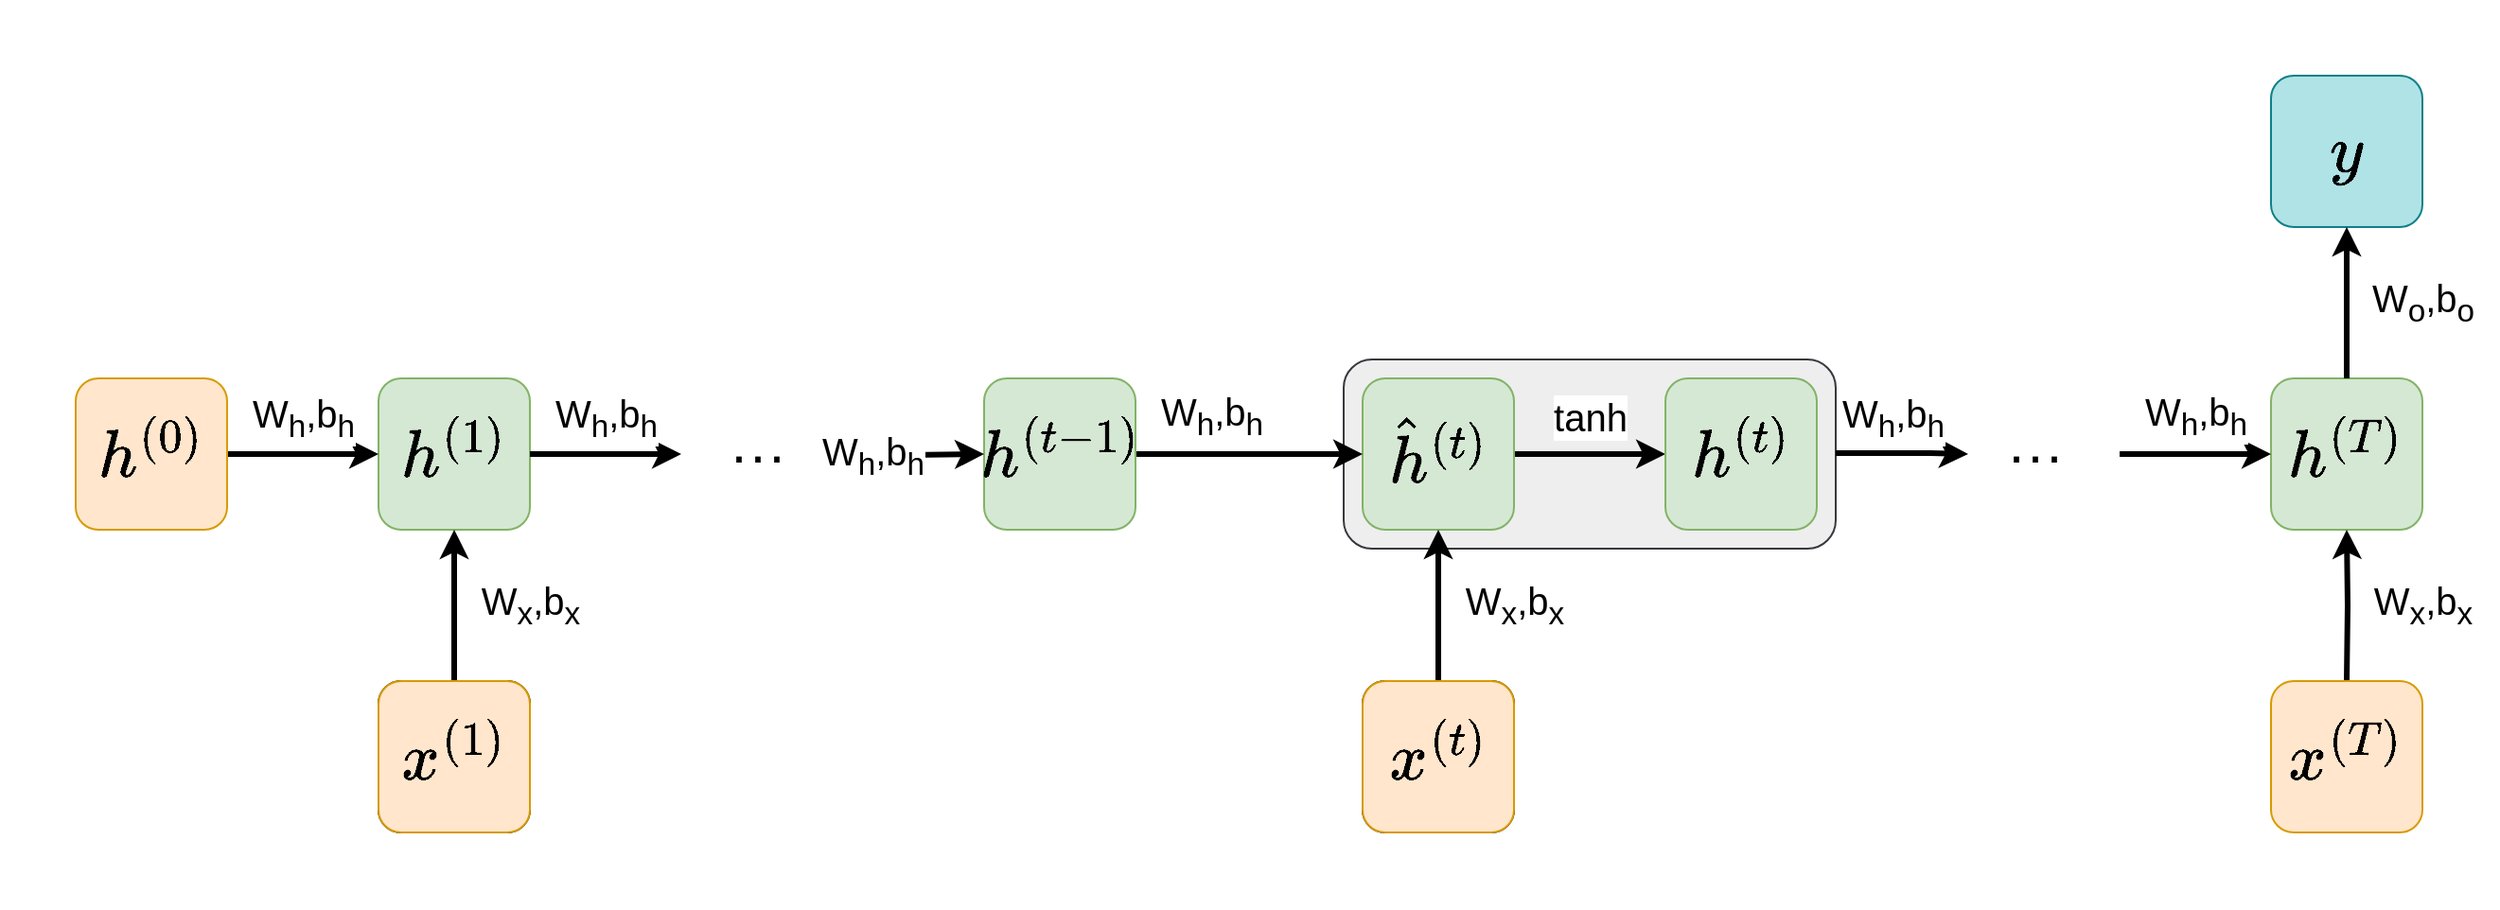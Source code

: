 <mxfile version="20.2.2" type="github" pages="7">
  <diagram id="0Wm56PS4R_hyQCiAksq0" name="Page-1">
    <mxGraphModel dx="1038" dy="564" grid="1" gridSize="10" guides="1" tooltips="1" connect="1" arrows="1" fold="1" page="1" pageScale="1" pageWidth="12000" pageHeight="3000" math="1" shadow="0">
      <root>
        <mxCell id="0" />
        <mxCell id="1" parent="0" />
        <mxCell id="73ur2ObMfVcbsPqkKAHL-2" value="" style="rounded=1;whiteSpace=wrap;html=1;fillColor=none;dashed=1;strokeWidth=3;arcSize=8;strokeColor=none;" parent="1" vertex="1">
          <mxGeometry x="2360" y="120" width="1320" height="480" as="geometry" />
        </mxCell>
        <mxCell id="2X8ADFfxfaAZpLk_lXrY-86" value="" style="rounded=1;whiteSpace=wrap;html=1;fillColor=#eeeeee;strokeColor=#36393d;" parent="1" vertex="1">
          <mxGeometry x="3070" y="310" width="260" height="100" as="geometry" />
        </mxCell>
        <mxCell id="2X8ADFfxfaAZpLk_lXrY-91" value="&lt;font style=&quot;font-size: 30px&quot;&gt;\( h^{(1)} \)&lt;/font&gt;" style="rounded=1;whiteSpace=wrap;html=1;fillColor=#d5e8d4;strokeColor=#82b366;" parent="1" vertex="1">
          <mxGeometry x="2560" y="320" width="80" height="80" as="geometry" />
        </mxCell>
        <mxCell id="2X8ADFfxfaAZpLk_lXrY-92" value="&lt;font style=&quot;font-size: 20px&quot;&gt;W&lt;sub&gt;h&lt;/sub&gt;,b&lt;sub&gt;h&lt;/sub&gt;&lt;/font&gt;" style="edgeStyle=orthogonalEdgeStyle;rounded=0;orthogonalLoop=1;jettySize=auto;html=1;strokeWidth=3;exitX=1;exitY=0.5;exitDx=0;exitDy=0;" parent="1" source="2X8ADFfxfaAZpLk_lXrY-91" edge="1">
          <mxGeometry y="20" relative="1" as="geometry">
            <mxPoint as="offset" />
            <mxPoint x="2800" y="360" as="sourcePoint" />
            <mxPoint x="2720" y="360" as="targetPoint" />
          </mxGeometry>
        </mxCell>
        <mxCell id="2X8ADFfxfaAZpLk_lXrY-94" value="&lt;font style=&quot;font-size: 20px&quot;&gt;W&lt;sub&gt;x&lt;/sub&gt;,b&lt;sub&gt;x&lt;/sub&gt;&lt;/font&gt;" style="edgeStyle=orthogonalEdgeStyle;rounded=0;orthogonalLoop=1;jettySize=auto;html=1;strokeWidth=3;" parent="1" source="2X8ADFfxfaAZpLk_lXrY-95" target="2X8ADFfxfaAZpLk_lXrY-91" edge="1">
          <mxGeometry y="-40" relative="1" as="geometry">
            <mxPoint as="offset" />
          </mxGeometry>
        </mxCell>
        <mxCell id="2X8ADFfxfaAZpLk_lXrY-95" value="" style="rounded=1;whiteSpace=wrap;html=1;" parent="1" vertex="1">
          <mxGeometry x="2560" y="480" width="80" height="80" as="geometry" />
        </mxCell>
        <mxCell id="2X8ADFfxfaAZpLk_lXrY-96" value="&lt;font style=&quot;font-size: 20px&quot;&gt;tanh&lt;/font&gt;" style="edgeStyle=orthogonalEdgeStyle;rounded=0;orthogonalLoop=1;jettySize=auto;html=1;strokeWidth=3;" parent="1" source="2X8ADFfxfaAZpLk_lXrY-97" target="2X8ADFfxfaAZpLk_lXrY-99" edge="1">
          <mxGeometry y="20" relative="1" as="geometry">
            <mxPoint as="offset" />
          </mxGeometry>
        </mxCell>
        <mxCell id="2X8ADFfxfaAZpLk_lXrY-97" value="&lt;font style=&quot;font-size: 30px&quot;&gt;\( \hat{h}^{(t)} \)&lt;/font&gt;" style="rounded=1;whiteSpace=wrap;html=1;fillColor=#d5e8d4;strokeColor=#82b366;" parent="1" vertex="1">
          <mxGeometry x="3080" y="320" width="80" height="80" as="geometry" />
        </mxCell>
        <mxCell id="2X8ADFfxfaAZpLk_lXrY-99" value="&lt;font style=&quot;font-size: 30px&quot;&gt;\( h^{(t)} \)&lt;/font&gt;" style="rounded=1;whiteSpace=wrap;html=1;fillColor=#d5e8d4;strokeColor=#82b366;" parent="1" vertex="1">
          <mxGeometry x="3240" y="320" width="80" height="80" as="geometry" />
        </mxCell>
        <mxCell id="2X8ADFfxfaAZpLk_lXrY-100" value="&lt;font style=&quot;font-size: 20px&quot;&gt;W&lt;sub&gt;x&lt;/sub&gt;,b&lt;sub&gt;x&lt;/sub&gt;&lt;/font&gt;" style="edgeStyle=orthogonalEdgeStyle;rounded=0;orthogonalLoop=1;jettySize=auto;html=1;strokeWidth=3;" parent="1" source="2X8ADFfxfaAZpLk_lXrY-101" target="2X8ADFfxfaAZpLk_lXrY-97" edge="1">
          <mxGeometry y="-40" relative="1" as="geometry">
            <mxPoint as="offset" />
          </mxGeometry>
        </mxCell>
        <mxCell id="2X8ADFfxfaAZpLk_lXrY-101" value="" style="rounded=1;whiteSpace=wrap;html=1;" parent="1" vertex="1">
          <mxGeometry x="3080" y="480" width="80" height="80" as="geometry" />
        </mxCell>
        <mxCell id="2X8ADFfxfaAZpLk_lXrY-109" value="&lt;font style=&quot;font-size: 20px&quot;&gt;W&lt;sub&gt;h&lt;/sub&gt;,b&lt;sub&gt;h&lt;/sub&gt;&lt;/font&gt;" style="edgeStyle=orthogonalEdgeStyle;rounded=0;orthogonalLoop=1;jettySize=auto;html=1;fontSize=22;strokeWidth=3;exitX=1;exitY=0.5;exitDx=0;exitDy=0;" parent="1" source="2X8ADFfxfaAZpLk_lXrY-105" target="2X8ADFfxfaAZpLk_lXrY-91" edge="1">
          <mxGeometry y="20" relative="1" as="geometry">
            <mxPoint x="2450" y="580" as="sourcePoint" />
            <Array as="points" />
            <mxPoint as="offset" />
          </mxGeometry>
        </mxCell>
        <mxCell id="2X8ADFfxfaAZpLk_lXrY-105" value="&lt;font style=&quot;font-size: 30px&quot;&gt;\( h^{(0)} \)&lt;/font&gt;" style="rounded=1;whiteSpace=wrap;html=1;fillColor=#ffe6cc;strokeColor=#d79b00;" parent="1" vertex="1">
          <mxGeometry x="2400" y="320" width="80" height="80" as="geometry" />
        </mxCell>
        <mxCell id="2X8ADFfxfaAZpLk_lXrY-106" value="&lt;font style=&quot;font-size: 30px&quot;&gt;\( x^{(1)} \)&lt;/font&gt;" style="rounded=1;whiteSpace=wrap;html=1;fillColor=#ffe6cc;strokeColor=#d79b00;" parent="1" vertex="1">
          <mxGeometry x="2560" y="480" width="80" height="80" as="geometry" />
        </mxCell>
        <mxCell id="2X8ADFfxfaAZpLk_lXrY-107" value="&lt;font style=&quot;font-size: 30px&quot;&gt;\( x^{(t)} \)&lt;/font&gt;" style="rounded=1;whiteSpace=wrap;html=1;fillColor=#ffe6cc;strokeColor=#d79b00;" parent="1" vertex="1">
          <mxGeometry x="3080" y="480" width="80" height="80" as="geometry" />
        </mxCell>
        <mxCell id="5VrRqhQZ_XPsuVDSeOBg-22" value="&lt;font style=&quot;font-size: 20px&quot;&gt;W&lt;sub&gt;h&lt;/sub&gt;,b&lt;sub&gt;h&lt;/sub&gt;&lt;/font&gt;" style="edgeStyle=orthogonalEdgeStyle;rounded=0;orthogonalLoop=1;jettySize=auto;html=1;strokeWidth=3;" parent="1" source="5VrRqhQZ_XPsuVDSeOBg-23" edge="1">
          <mxGeometry x="-0.333" y="20" relative="1" as="geometry">
            <mxPoint as="offset" />
            <mxPoint x="3080" y="360" as="targetPoint" />
          </mxGeometry>
        </mxCell>
        <mxCell id="5VrRqhQZ_XPsuVDSeOBg-23" value="&lt;font style=&quot;font-size: 30px&quot;&gt;\( h^{(t-1)} \)&lt;/font&gt;" style="rounded=1;whiteSpace=wrap;html=1;fillColor=#d5e8d4;strokeColor=#82b366;" parent="1" vertex="1">
          <mxGeometry x="2880" y="320" width="80" height="80" as="geometry" />
        </mxCell>
        <mxCell id="5VrRqhQZ_XPsuVDSeOBg-24" value="&lt;font style=&quot;font-size: 20px&quot;&gt;W&lt;sub&gt;h&lt;/sub&gt;,b&lt;sub&gt;h&lt;/sub&gt;&lt;/font&gt;" style="edgeStyle=orthogonalEdgeStyle;rounded=0;orthogonalLoop=1;jettySize=auto;html=1;strokeWidth=3;entryX=0;entryY=0.5;entryDx=0;entryDy=0;" parent="1" target="5VrRqhQZ_XPsuVDSeOBg-23" edge="1">
          <mxGeometry y="20" relative="1" as="geometry">
            <mxPoint as="offset" />
            <mxPoint x="2800" y="360" as="sourcePoint" />
            <mxPoint x="2610" y="370" as="targetPoint" />
          </mxGeometry>
        </mxCell>
        <mxCell id="5VrRqhQZ_XPsuVDSeOBg-25" value="&lt;font style=&quot;font-size: 20px&quot;&gt;W&lt;sub&gt;h&lt;/sub&gt;,b&lt;sub&gt;h&lt;/sub&gt;&lt;/font&gt;" style="edgeStyle=orthogonalEdgeStyle;rounded=0;orthogonalLoop=1;jettySize=auto;html=1;strokeWidth=3;exitX=1;exitY=0.5;exitDx=0;exitDy=0;" parent="1" edge="1">
          <mxGeometry x="-0.143" y="20" relative="1" as="geometry">
            <mxPoint y="1" as="offset" />
            <mxPoint x="3330" y="359.5" as="sourcePoint" />
            <mxPoint x="3400" y="360" as="targetPoint" />
            <Array as="points">
              <mxPoint x="3380" y="360" />
              <mxPoint x="3380" y="360" />
            </Array>
          </mxGeometry>
        </mxCell>
        <mxCell id="5VrRqhQZ_XPsuVDSeOBg-26" value="&lt;font style=&quot;font-size: 30px&quot;&gt;···&lt;/font&gt;" style="text;html=1;align=center;verticalAlign=middle;resizable=0;points=[];autosize=1;strokeColor=none;fillColor=none;" parent="1" vertex="1">
          <mxGeometry x="2735" y="345" width="50" height="30" as="geometry" />
        </mxCell>
        <mxCell id="5VrRqhQZ_XPsuVDSeOBg-27" value="&lt;font style=&quot;font-size: 30px&quot;&gt;\( h^{(T)} \)&lt;/font&gt;" style="rounded=1;whiteSpace=wrap;html=1;fillColor=#d5e8d4;strokeColor=#82b366;" parent="1" vertex="1">
          <mxGeometry x="3560" y="320" width="80" height="80" as="geometry" />
        </mxCell>
        <mxCell id="5VrRqhQZ_XPsuVDSeOBg-28" value="&lt;font style=&quot;font-size: 20px&quot;&gt;W&lt;sub&gt;x&lt;/sub&gt;,b&lt;sub&gt;x&lt;/sub&gt;&lt;/font&gt;" style="edgeStyle=orthogonalEdgeStyle;rounded=0;orthogonalLoop=1;jettySize=auto;html=1;strokeWidth=3;" parent="1" target="5VrRqhQZ_XPsuVDSeOBg-27" edge="1">
          <mxGeometry y="-40" relative="1" as="geometry">
            <mxPoint as="offset" />
            <mxPoint x="3600" y="480" as="sourcePoint" />
          </mxGeometry>
        </mxCell>
        <mxCell id="5VrRqhQZ_XPsuVDSeOBg-29" value="&lt;font style=&quot;font-size: 30px&quot;&gt;\( x^{(T)} \)&lt;/font&gt;" style="rounded=1;whiteSpace=wrap;html=1;fillColor=#ffe6cc;strokeColor=#d79b00;" parent="1" vertex="1">
          <mxGeometry x="3560" y="480" width="80" height="80" as="geometry" />
        </mxCell>
        <mxCell id="5VrRqhQZ_XPsuVDSeOBg-30" value="&lt;font style=&quot;font-size: 30px&quot;&gt;\( y \)&lt;/font&gt;" style="rounded=1;whiteSpace=wrap;html=1;fillColor=#b0e3e6;strokeColor=#0e8088;" parent="1" vertex="1">
          <mxGeometry x="3560" y="160" width="80" height="80" as="geometry" />
        </mxCell>
        <mxCell id="5VrRqhQZ_XPsuVDSeOBg-31" value="&lt;font style=&quot;font-size: 20px&quot;&gt;W&lt;sub&gt;o&lt;/sub&gt;,b&lt;sub&gt;o&lt;/sub&gt;&lt;/font&gt;" style="edgeStyle=orthogonalEdgeStyle;rounded=0;orthogonalLoop=1;jettySize=auto;html=1;strokeWidth=3;exitX=0.5;exitY=0;exitDx=0;exitDy=0;entryX=0.5;entryY=1;entryDx=0;entryDy=0;" parent="1" source="5VrRqhQZ_XPsuVDSeOBg-27" target="5VrRqhQZ_XPsuVDSeOBg-30" edge="1">
          <mxGeometry y="-40" relative="1" as="geometry">
            <mxPoint as="offset" />
            <mxPoint x="3340" y="220" as="sourcePoint" />
            <mxPoint x="3460" y="220" as="targetPoint" />
          </mxGeometry>
        </mxCell>
        <mxCell id="5VrRqhQZ_XPsuVDSeOBg-32" value="&lt;font style=&quot;font-size: 20px&quot;&gt;W&lt;sub&gt;h&lt;/sub&gt;,b&lt;sub&gt;h&lt;/sub&gt;&lt;/font&gt;" style="edgeStyle=orthogonalEdgeStyle;rounded=0;orthogonalLoop=1;jettySize=auto;html=1;strokeWidth=3;entryX=0;entryY=0.5;entryDx=0;entryDy=0;" parent="1" target="5VrRqhQZ_XPsuVDSeOBg-27" edge="1">
          <mxGeometry y="20" relative="1" as="geometry">
            <mxPoint as="offset" />
            <mxPoint x="3480" y="360" as="sourcePoint" />
            <mxPoint x="3410" y="370" as="targetPoint" />
            <Array as="points">
              <mxPoint x="3520" y="360" />
              <mxPoint x="3520" y="360" />
            </Array>
          </mxGeometry>
        </mxCell>
        <mxCell id="5VrRqhQZ_XPsuVDSeOBg-33" value="&lt;font style=&quot;font-size: 30px&quot;&gt;···&lt;/font&gt;" style="text;html=1;align=center;verticalAlign=middle;resizable=0;points=[];autosize=1;strokeColor=none;fillColor=none;" parent="1" vertex="1">
          <mxGeometry x="3410" y="345" width="50" height="30" as="geometry" />
        </mxCell>
      </root>
    </mxGraphModel>
  </diagram>
  <diagram id="dVdvfOrHBzxBeYOIH8A8" name="RNN S.">
    <mxGraphModel dx="4152" dy="2256" grid="1" gridSize="10" guides="1" tooltips="1" connect="1" arrows="1" fold="1" page="1" pageScale="1" pageWidth="3300" pageHeight="2339" math="1" shadow="0">
      <root>
        <mxCell id="0" />
        <mxCell id="1" parent="0" />
        <mxCell id="gDnN_DOhUrqD9fqq_la5-1" value="" style="rounded=1;whiteSpace=wrap;html=1;fillColor=none;dashed=1;strokeWidth=3;arcSize=17;strokeColor=default;" vertex="1" parent="1">
          <mxGeometry x="60" y="580" width="1560" height="120" as="geometry" />
        </mxCell>
        <mxCell id="gDnN_DOhUrqD9fqq_la5-2" value="" style="rounded=1;whiteSpace=wrap;html=1;fillColor=none;dashed=1;strokeWidth=3;arcSize=16;strokeColor=#7D7D7D;" vertex="1" parent="1">
          <mxGeometry x="60" y="420" width="1720" height="120" as="geometry" />
        </mxCell>
        <mxCell id="uI0r4hb-NiR0IhxHg8qX-1" value="" style="rounded=1;whiteSpace=wrap;html=1;fillColor=none;dashed=1;strokeWidth=3;arcSize=16;strokeColor=default;" vertex="1" parent="1">
          <mxGeometry x="60" y="260" width="1720" height="120" as="geometry" />
        </mxCell>
        <mxCell id="uI0r4hb-NiR0IhxHg8qX-3" value="&lt;font style=&quot;font-size: 30px;&quot;&gt;Layer 1&lt;br&gt;&lt;/font&gt;" style="rounded=1;whiteSpace=wrap;html=1;fillColor=#dae8fc;strokeColor=#6c8ebf;" vertex="1" parent="1">
          <mxGeometry x="240" y="280" width="80" height="240" as="geometry" />
        </mxCell>
        <mxCell id="uI0r4hb-NiR0IhxHg8qX-8" value="&lt;font style=&quot;font-size: 30px;&quot;&gt;Layer t&lt;br&gt;&lt;/font&gt;" style="rounded=1;whiteSpace=wrap;html=1;fillColor=#dae8fc;strokeColor=#6c8ebf;" vertex="1" parent="1">
          <mxGeometry x="880" y="280" width="80" height="240" as="geometry" />
        </mxCell>
        <mxCell id="uI0r4hb-NiR0IhxHg8qX-9" value="&lt;font style=&quot;font-size: 30px&quot;&gt;\( h^{(t)} \)&lt;/font&gt;" style="rounded=1;whiteSpace=wrap;html=1;fillColor=#d5e8d4;strokeColor=#82b366;" vertex="1" parent="1">
          <mxGeometry x="1040" y="280" width="80" height="80" as="geometry" />
        </mxCell>
        <mxCell id="uI0r4hb-NiR0IhxHg8qX-13" value="&lt;font style=&quot;font-size: 30px&quot;&gt;\( h^{(0)} \)&lt;/font&gt;" style="rounded=1;whiteSpace=wrap;html=1;fillColor=#ffe6cc;strokeColor=#d79b00;" vertex="1" parent="1">
          <mxGeometry x="80" y="280" width="80" height="80" as="geometry" />
        </mxCell>
        <mxCell id="uI0r4hb-NiR0IhxHg8qX-14" value="&lt;font style=&quot;font-size: 30px&quot;&gt;\( x^{(1)} \)&lt;/font&gt;" style="rounded=1;whiteSpace=wrap;html=1;fillColor=#ffe6cc;strokeColor=#d79b00;" vertex="1" parent="1">
          <mxGeometry x="240" y="600" width="80" height="80" as="geometry" />
        </mxCell>
        <mxCell id="uI0r4hb-NiR0IhxHg8qX-15" value="&lt;font style=&quot;font-size: 30px&quot;&gt;\( x^{(t)} \)&lt;/font&gt;" style="rounded=1;whiteSpace=wrap;html=1;fillColor=#ffe6cc;strokeColor=#d79b00;" vertex="1" parent="1">
          <mxGeometry x="880" y="600" width="80" height="80" as="geometry" />
        </mxCell>
        <mxCell id="uI0r4hb-NiR0IhxHg8qX-16" value="" style="edgeStyle=orthogonalEdgeStyle;rounded=0;orthogonalLoop=1;jettySize=auto;html=1;strokeWidth=3;" edge="1" parent="1" source="uI0r4hb-NiR0IhxHg8qX-17">
          <mxGeometry x="-0.333" y="20" relative="1" as="geometry">
            <mxPoint as="offset" />
            <mxPoint x="880" y="320" as="targetPoint" />
          </mxGeometry>
        </mxCell>
        <mxCell id="uI0r4hb-NiR0IhxHg8qX-17" value="&lt;font style=&quot;font-size: 30px&quot;&gt;\( h^{(t-1)} \)&lt;/font&gt;" style="rounded=1;whiteSpace=wrap;html=1;fillColor=#d5e8d4;strokeColor=#82b366;" vertex="1" parent="1">
          <mxGeometry x="720" y="280" width="80" height="80" as="geometry" />
        </mxCell>
        <mxCell id="uI0r4hb-NiR0IhxHg8qX-20" value="&lt;font style=&quot;font-size: 30px&quot;&gt;···&lt;/font&gt;" style="text;html=1;align=center;verticalAlign=middle;resizable=0;points=[];autosize=1;strokeColor=none;fillColor=none;" vertex="1" parent="1">
          <mxGeometry x="570" y="305" width="50" height="30" as="geometry" />
        </mxCell>
        <mxCell id="uI0r4hb-NiR0IhxHg8qX-21" value="&lt;font style=&quot;font-size: 30px&quot;&gt;\( h^{(T)} \)&lt;/font&gt;" style="rounded=1;whiteSpace=wrap;html=1;fillColor=#d5e8d4;strokeColor=#82b366;" vertex="1" parent="1">
          <mxGeometry x="1680" y="280" width="80" height="80" as="geometry" />
        </mxCell>
        <mxCell id="uI0r4hb-NiR0IhxHg8qX-23" value="&lt;font style=&quot;font-size: 30px&quot;&gt;\( x^{(T)} \)&lt;/font&gt;" style="rounded=1;whiteSpace=wrap;html=1;fillColor=#ffe6cc;strokeColor=#d79b00;" vertex="1" parent="1">
          <mxGeometry x="1520" y="600" width="80" height="80" as="geometry" />
        </mxCell>
        <mxCell id="uI0r4hb-NiR0IhxHg8qX-24" value="&lt;font style=&quot;font-size: 30px&quot;&gt;\( y \)&lt;/font&gt;" style="rounded=1;whiteSpace=wrap;html=1;fillColor=#b0e3e6;strokeColor=#0e8088;" vertex="1" parent="1">
          <mxGeometry x="1920" y="280" width="80" height="80" as="geometry" />
        </mxCell>
        <mxCell id="uI0r4hb-NiR0IhxHg8qX-25" value="" style="edgeStyle=orthogonalEdgeStyle;rounded=0;orthogonalLoop=1;jettySize=auto;html=1;strokeWidth=3;exitX=0.5;exitY=0;exitDx=0;exitDy=0;entryX=0.5;entryY=0;entryDx=0;entryDy=0;" edge="1" parent="1" source="uI0r4hb-NiR0IhxHg8qX-21" target="uI0r4hb-NiR0IhxHg8qX-24">
          <mxGeometry y="-40" relative="1" as="geometry">
            <mxPoint as="offset" />
            <mxPoint x="1460" y="180" as="sourcePoint" />
            <mxPoint x="1580" y="180" as="targetPoint" />
            <Array as="points">
              <mxPoint x="1720" y="220" />
              <mxPoint x="1960" y="220" />
            </Array>
          </mxGeometry>
        </mxCell>
        <mxCell id="uI0r4hb-NiR0IhxHg8qX-26" value="" style="edgeStyle=orthogonalEdgeStyle;rounded=0;orthogonalLoop=1;jettySize=auto;html=1;strokeWidth=3;entryX=0;entryY=0.5;entryDx=0;entryDy=0;" edge="1" parent="1" target="uI0r4hb-NiR0IhxHg8qX-21">
          <mxGeometry y="20" relative="1" as="geometry">
            <mxPoint as="offset" />
            <mxPoint x="1600" y="320" as="sourcePoint" />
            <mxPoint x="1530" y="330" as="targetPoint" />
            <Array as="points">
              <mxPoint x="1640" y="320" />
              <mxPoint x="1640" y="320" />
            </Array>
          </mxGeometry>
        </mxCell>
        <mxCell id="uI0r4hb-NiR0IhxHg8qX-27" value="&lt;font style=&quot;font-size: 30px&quot;&gt;···&lt;/font&gt;" style="text;html=1;align=center;verticalAlign=middle;resizable=0;points=[];autosize=1;strokeColor=none;fillColor=none;" vertex="1" parent="1">
          <mxGeometry x="1210" y="305" width="50" height="30" as="geometry" />
        </mxCell>
        <mxCell id="dD07pvc8F4vimpImt-i1-4" value="" style="edgeStyle=orthogonalEdgeStyle;rounded=0;orthogonalLoop=1;jettySize=auto;html=1;strokeWidth=3;strokeColor=#7D7D7D;" edge="1" parent="1" target="dD07pvc8F4vimpImt-i1-6">
          <mxGeometry y="20" relative="1" as="geometry">
            <mxPoint as="offset" />
            <mxPoint x="960" y="480" as="sourcePoint" />
          </mxGeometry>
        </mxCell>
        <mxCell id="dD07pvc8F4vimpImt-i1-6" value="&lt;font style=&quot;font-size: 30px&quot;&gt;\( c^{(t)} \)&lt;/font&gt;" style="rounded=1;whiteSpace=wrap;html=1;fillColor=#d5e8d4;strokeColor=#82b366;" vertex="1" parent="1">
          <mxGeometry x="1040" y="440" width="80" height="80" as="geometry" />
        </mxCell>
        <mxCell id="dD07pvc8F4vimpImt-i1-7" value="" style="edgeStyle=orthogonalEdgeStyle;rounded=0;orthogonalLoop=1;jettySize=auto;html=1;fontSize=22;strokeWidth=3;exitX=1;exitY=0.5;exitDx=0;exitDy=0;strokeColor=#7D7D7D;" edge="1" parent="1" source="dD07pvc8F4vimpImt-i1-8">
          <mxGeometry y="20" relative="1" as="geometry">
            <mxPoint x="130" y="700" as="sourcePoint" />
            <Array as="points" />
            <mxPoint as="offset" />
            <mxPoint x="240" y="480" as="targetPoint" />
          </mxGeometry>
        </mxCell>
        <mxCell id="dD07pvc8F4vimpImt-i1-8" value="&lt;font style=&quot;font-size: 30px&quot;&gt;\( c^{(0)} \)&lt;/font&gt;" style="rounded=1;whiteSpace=wrap;html=1;fillColor=#ffe6cc;strokeColor=#d79b00;" vertex="1" parent="1">
          <mxGeometry x="80" y="440" width="80" height="80" as="geometry" />
        </mxCell>
        <mxCell id="dD07pvc8F4vimpImt-i1-10" value="&lt;font style=&quot;font-size: 30px&quot;&gt;\( c^{(t-1)} \)&lt;/font&gt;" style="rounded=1;whiteSpace=wrap;html=1;fillColor=#d5e8d4;strokeColor=#82b366;" vertex="1" parent="1">
          <mxGeometry x="720" y="440" width="80" height="80" as="geometry" />
        </mxCell>
        <mxCell id="dD07pvc8F4vimpImt-i1-13" value="&lt;font style=&quot;font-size: 30px&quot;&gt;···&lt;/font&gt;" style="text;html=1;align=center;verticalAlign=middle;resizable=0;points=[];autosize=1;strokeColor=none;fillColor=none;" vertex="1" parent="1">
          <mxGeometry x="570" y="465" width="50" height="30" as="geometry" />
        </mxCell>
        <mxCell id="dD07pvc8F4vimpImt-i1-14" value="&lt;font style=&quot;font-size: 30px&quot;&gt;\( c^{(T)} \)&lt;/font&gt;" style="rounded=1;whiteSpace=wrap;html=1;fillColor=#d5e8d4;strokeColor=#82b366;" vertex="1" parent="1">
          <mxGeometry x="1680" y="440" width="80" height="80" as="geometry" />
        </mxCell>
        <mxCell id="dD07pvc8F4vimpImt-i1-15" value="" style="edgeStyle=orthogonalEdgeStyle;rounded=0;orthogonalLoop=1;jettySize=auto;html=1;strokeWidth=3;entryX=0;entryY=0.5;entryDx=0;entryDy=0;strokeColor=#7D7D7D;" edge="1" parent="1" target="dD07pvc8F4vimpImt-i1-14">
          <mxGeometry y="20" relative="1" as="geometry">
            <mxPoint as="offset" />
            <mxPoint x="1600" y="480" as="sourcePoint" />
            <mxPoint x="1530" y="490" as="targetPoint" />
            <Array as="points">
              <mxPoint x="1640" y="480" />
              <mxPoint x="1640" y="480" />
            </Array>
          </mxGeometry>
        </mxCell>
        <mxCell id="dD07pvc8F4vimpImt-i1-16" value="&lt;font style=&quot;font-size: 30px&quot;&gt;···&lt;/font&gt;" style="text;html=1;align=center;verticalAlign=middle;resizable=0;points=[];autosize=1;strokeColor=none;fillColor=none;" vertex="1" parent="1">
          <mxGeometry x="1210" y="465" width="50" height="30" as="geometry" />
        </mxCell>
        <mxCell id="dD07pvc8F4vimpImt-i1-17" value="&lt;font style=&quot;font-size: 30px&quot;&gt;\( h^{(1)} \)&lt;/font&gt;" style="rounded=1;whiteSpace=wrap;html=1;fillColor=#d5e8d4;strokeColor=#82b366;" vertex="1" parent="1">
          <mxGeometry x="400" y="280" width="80" height="80" as="geometry" />
        </mxCell>
        <mxCell id="dD07pvc8F4vimpImt-i1-18" value="&lt;font style=&quot;font-size: 30px&quot;&gt;\( c^{(1)} \)&lt;/font&gt;" style="rounded=1;whiteSpace=wrap;html=1;fillColor=#d5e8d4;strokeColor=#82b366;" vertex="1" parent="1">
          <mxGeometry x="400" y="440" width="80" height="80" as="geometry" />
        </mxCell>
        <mxCell id="dD07pvc8F4vimpImt-i1-19" value="&lt;font style=&quot;font-size: 30px;&quot;&gt;Layer T&lt;br&gt;&lt;/font&gt;" style="rounded=1;whiteSpace=wrap;html=1;fillColor=#dae8fc;strokeColor=#6c8ebf;" vertex="1" parent="1">
          <mxGeometry x="1520" y="280" width="80" height="240" as="geometry" />
        </mxCell>
        <mxCell id="dD07pvc8F4vimpImt-i1-21" value="" style="edgeStyle=orthogonalEdgeStyle;rounded=0;orthogonalLoop=1;jettySize=auto;html=1;fontSize=22;strokeWidth=3;exitX=1;exitY=0.5;exitDx=0;exitDy=0;" edge="1" parent="1">
          <mxGeometry y="20" relative="1" as="geometry">
            <mxPoint x="160" y="319.67" as="sourcePoint" />
            <Array as="points" />
            <mxPoint as="offset" />
            <mxPoint x="240" y="319.67" as="targetPoint" />
          </mxGeometry>
        </mxCell>
        <mxCell id="dD07pvc8F4vimpImt-i1-22" value="" style="edgeStyle=orthogonalEdgeStyle;rounded=0;orthogonalLoop=1;jettySize=auto;html=1;fontSize=22;strokeWidth=3;exitX=1;exitY=0.5;exitDx=0;exitDy=0;" edge="1" parent="1">
          <mxGeometry y="20" relative="1" as="geometry">
            <mxPoint x="320" y="320" as="sourcePoint" />
            <Array as="points" />
            <mxPoint as="offset" />
            <mxPoint x="400" y="320" as="targetPoint" />
          </mxGeometry>
        </mxCell>
        <mxCell id="dD07pvc8F4vimpImt-i1-23" value="" style="edgeStyle=orthogonalEdgeStyle;rounded=0;orthogonalLoop=1;jettySize=auto;html=1;fontSize=22;strokeWidth=3;exitX=1;exitY=0.5;exitDx=0;exitDy=0;strokeColor=#7D7D7D;" edge="1" parent="1">
          <mxGeometry y="20" relative="1" as="geometry">
            <mxPoint x="320" y="479.67" as="sourcePoint" />
            <Array as="points" />
            <mxPoint as="offset" />
            <mxPoint x="400" y="479.67" as="targetPoint" />
          </mxGeometry>
        </mxCell>
        <mxCell id="dD07pvc8F4vimpImt-i1-24" value="" style="edgeStyle=orthogonalEdgeStyle;rounded=0;orthogonalLoop=1;jettySize=auto;html=1;fontSize=22;strokeWidth=3;exitX=1;exitY=0.5;exitDx=0;exitDy=0;" edge="1" parent="1">
          <mxGeometry y="20" relative="1" as="geometry">
            <mxPoint x="480" y="319.67" as="sourcePoint" />
            <Array as="points" />
            <mxPoint as="offset" />
            <mxPoint x="560" y="319.67" as="targetPoint" />
          </mxGeometry>
        </mxCell>
        <mxCell id="dD07pvc8F4vimpImt-i1-25" value="" style="edgeStyle=orthogonalEdgeStyle;rounded=0;orthogonalLoop=1;jettySize=auto;html=1;fontSize=22;strokeWidth=3;exitX=1;exitY=0.5;exitDx=0;exitDy=0;" edge="1" parent="1">
          <mxGeometry y="20" relative="1" as="geometry">
            <mxPoint x="640" y="319.67" as="sourcePoint" />
            <Array as="points" />
            <mxPoint as="offset" />
            <mxPoint x="720" y="319.67" as="targetPoint" />
          </mxGeometry>
        </mxCell>
        <mxCell id="dD07pvc8F4vimpImt-i1-26" value="" style="edgeStyle=orthogonalEdgeStyle;rounded=0;orthogonalLoop=1;jettySize=auto;html=1;fontSize=22;strokeWidth=3;exitX=1;exitY=0.5;exitDx=0;exitDy=0;strokeColor=#7D7D7D;" edge="1" parent="1">
          <mxGeometry y="20" relative="1" as="geometry">
            <mxPoint x="480" y="479.67" as="sourcePoint" />
            <Array as="points" />
            <mxPoint as="offset" />
            <mxPoint x="560" y="479.67" as="targetPoint" />
          </mxGeometry>
        </mxCell>
        <mxCell id="dD07pvc8F4vimpImt-i1-27" value="" style="edgeStyle=orthogonalEdgeStyle;rounded=0;orthogonalLoop=1;jettySize=auto;html=1;fontSize=22;strokeWidth=3;exitX=1;exitY=0.5;exitDx=0;exitDy=0;strokeColor=#7D7D7D;" edge="1" parent="1">
          <mxGeometry y="20" relative="1" as="geometry">
            <mxPoint x="640" y="479.67" as="sourcePoint" />
            <Array as="points" />
            <mxPoint as="offset" />
            <mxPoint x="720" y="479.67" as="targetPoint" />
          </mxGeometry>
        </mxCell>
        <mxCell id="dD07pvc8F4vimpImt-i1-28" value="" style="edgeStyle=orthogonalEdgeStyle;rounded=0;orthogonalLoop=1;jettySize=auto;html=1;fontSize=22;strokeWidth=3;exitX=1;exitY=0.5;exitDx=0;exitDy=0;strokeColor=#7D7D7D;" edge="1" parent="1">
          <mxGeometry y="20" relative="1" as="geometry">
            <mxPoint x="800" y="479.67" as="sourcePoint" />
            <Array as="points" />
            <mxPoint as="offset" />
            <mxPoint x="880" y="479.67" as="targetPoint" />
          </mxGeometry>
        </mxCell>
        <mxCell id="dD07pvc8F4vimpImt-i1-29" value="" style="edgeStyle=orthogonalEdgeStyle;rounded=0;orthogonalLoop=1;jettySize=auto;html=1;fontSize=22;strokeWidth=3;exitX=1;exitY=0.5;exitDx=0;exitDy=0;" edge="1" parent="1">
          <mxGeometry y="20" relative="1" as="geometry">
            <mxPoint x="960" y="319.67" as="sourcePoint" />
            <Array as="points" />
            <mxPoint as="offset" />
            <mxPoint x="1040" y="319.67" as="targetPoint" />
          </mxGeometry>
        </mxCell>
        <mxCell id="dD07pvc8F4vimpImt-i1-30" value="" style="edgeStyle=orthogonalEdgeStyle;rounded=0;orthogonalLoop=1;jettySize=auto;html=1;fontSize=22;strokeWidth=3;exitX=1;exitY=0.5;exitDx=0;exitDy=0;" edge="1" parent="1">
          <mxGeometry y="20" relative="1" as="geometry">
            <mxPoint x="1120" y="319.67" as="sourcePoint" />
            <Array as="points" />
            <mxPoint as="offset" />
            <mxPoint x="1200" y="319.67" as="targetPoint" />
          </mxGeometry>
        </mxCell>
        <mxCell id="dD07pvc8F4vimpImt-i1-31" value="" style="edgeStyle=orthogonalEdgeStyle;rounded=0;orthogonalLoop=1;jettySize=auto;html=1;fontSize=22;strokeWidth=3;exitX=1;exitY=0.5;exitDx=0;exitDy=0;strokeColor=#7D7D7D;" edge="1" parent="1">
          <mxGeometry y="20" relative="1" as="geometry">
            <mxPoint x="1120" y="479.67" as="sourcePoint" />
            <Array as="points" />
            <mxPoint as="offset" />
            <mxPoint x="1200" y="479.67" as="targetPoint" />
          </mxGeometry>
        </mxCell>
        <mxCell id="dD07pvc8F4vimpImt-i1-32" value="" style="edgeStyle=orthogonalEdgeStyle;rounded=0;orthogonalLoop=1;jettySize=auto;html=1;fontSize=22;strokeWidth=3;exitX=1;exitY=0.5;exitDx=0;exitDy=0;" edge="1" parent="1">
          <mxGeometry y="20" relative="1" as="geometry">
            <mxPoint x="1440" y="319.67" as="sourcePoint" />
            <Array as="points">
              <mxPoint x="1500" y="320" />
              <mxPoint x="1500" y="320" />
            </Array>
            <mxPoint as="offset" />
            <mxPoint x="1520" y="319.67" as="targetPoint" />
          </mxGeometry>
        </mxCell>
        <mxCell id="dD07pvc8F4vimpImt-i1-33" value="" style="edgeStyle=orthogonalEdgeStyle;rounded=0;orthogonalLoop=1;jettySize=auto;html=1;fontSize=22;strokeWidth=3;exitX=1;exitY=0.5;exitDx=0;exitDy=0;strokeColor=#7D7D7D;" edge="1" parent="1">
          <mxGeometry y="20" relative="1" as="geometry">
            <mxPoint x="1440" y="479.67" as="sourcePoint" />
            <Array as="points" />
            <mxPoint as="offset" />
            <mxPoint x="1520" y="479.67" as="targetPoint" />
          </mxGeometry>
        </mxCell>
        <mxCell id="dD07pvc8F4vimpImt-i1-34" value="&lt;font style=&quot;font-size: 24px;&quot;&gt;\( h^{(T-1)} \)&lt;/font&gt;" style="rounded=1;whiteSpace=wrap;html=1;fillColor=#d5e8d4;strokeColor=#82b366;" vertex="1" parent="1">
          <mxGeometry x="1360" y="280" width="80" height="80" as="geometry" />
        </mxCell>
        <mxCell id="dD07pvc8F4vimpImt-i1-35" value="" style="edgeStyle=orthogonalEdgeStyle;rounded=0;orthogonalLoop=1;jettySize=auto;html=1;strokeWidth=3;strokeColor=#7D7D7D;" edge="1" parent="1" target="dD07pvc8F4vimpImt-i1-36">
          <mxGeometry y="20" relative="1" as="geometry">
            <mxPoint as="offset" />
            <mxPoint x="1280" y="480" as="sourcePoint" />
          </mxGeometry>
        </mxCell>
        <mxCell id="dD07pvc8F4vimpImt-i1-36" value="&lt;font style=&quot;font-size: 24px;&quot;&gt;\( c^{(T-1)} \)&lt;/font&gt;" style="rounded=1;whiteSpace=wrap;html=1;fillColor=#d5e8d4;strokeColor=#82b366;" vertex="1" parent="1">
          <mxGeometry x="1360" y="440" width="80" height="80" as="geometry" />
        </mxCell>
        <mxCell id="dD07pvc8F4vimpImt-i1-37" value="" style="edgeStyle=orthogonalEdgeStyle;rounded=0;orthogonalLoop=1;jettySize=auto;html=1;fontSize=22;strokeWidth=3;exitX=1;exitY=0.5;exitDx=0;exitDy=0;" edge="1" parent="1">
          <mxGeometry y="20" relative="1" as="geometry">
            <mxPoint x="1280" y="319.67" as="sourcePoint" />
            <Array as="points" />
            <mxPoint as="offset" />
            <mxPoint x="1360" y="319.67" as="targetPoint" />
          </mxGeometry>
        </mxCell>
        <mxCell id="dD07pvc8F4vimpImt-i1-38" value="" style="edgeStyle=orthogonalEdgeStyle;rounded=0;orthogonalLoop=1;jettySize=auto;html=1;fontSize=22;strokeWidth=3;entryX=0.5;entryY=1;entryDx=0;entryDy=0;exitX=0.5;exitY=0;exitDx=0;exitDy=0;" edge="1" parent="1" source="uI0r4hb-NiR0IhxHg8qX-14" target="uI0r4hb-NiR0IhxHg8qX-3">
          <mxGeometry y="20" relative="1" as="geometry">
            <mxPoint x="280" y="590" as="sourcePoint" />
            <Array as="points" />
            <mxPoint as="offset" />
            <mxPoint x="250" y="490" as="targetPoint" />
          </mxGeometry>
        </mxCell>
        <mxCell id="dD07pvc8F4vimpImt-i1-39" value="" style="edgeStyle=orthogonalEdgeStyle;rounded=0;orthogonalLoop=1;jettySize=auto;html=1;fontSize=22;strokeWidth=3;entryX=0.5;entryY=1;entryDx=0;entryDy=0;exitX=0.5;exitY=0;exitDx=0;exitDy=0;" edge="1" parent="1">
          <mxGeometry y="20" relative="1" as="geometry">
            <mxPoint x="919.67" y="600" as="sourcePoint" />
            <Array as="points" />
            <mxPoint as="offset" />
            <mxPoint x="919.67" y="520" as="targetPoint" />
          </mxGeometry>
        </mxCell>
        <mxCell id="dD07pvc8F4vimpImt-i1-40" value="" style="edgeStyle=orthogonalEdgeStyle;rounded=0;orthogonalLoop=1;jettySize=auto;html=1;fontSize=22;strokeWidth=3;entryX=0.5;entryY=1;entryDx=0;entryDy=0;exitX=0.5;exitY=0;exitDx=0;exitDy=0;" edge="1" parent="1">
          <mxGeometry y="20" relative="1" as="geometry">
            <mxPoint x="1559.67" y="600" as="sourcePoint" />
            <Array as="points" />
            <mxPoint as="offset" />
            <mxPoint x="1559.67" y="520" as="targetPoint" />
          </mxGeometry>
        </mxCell>
        <mxCell id="WBDnQ2JAGGvHuMZlxpdh-1" value="" style="edgeStyle=orthogonalEdgeStyle;rounded=0;orthogonalLoop=1;jettySize=auto;html=1;fontSize=22;strokeWidth=3;entryX=0.5;entryY=0;entryDx=0;entryDy=0;startArrow=none;" edge="1" parent="1" target="uI0r4hb-NiR0IhxHg8qX-24">
          <mxGeometry y="20" relative="1" as="geometry">
            <mxPoint x="1200" y="220" as="sourcePoint" />
            <Array as="points">
              <mxPoint x="440" y="220" />
              <mxPoint x="1960" y="220" />
            </Array>
            <mxPoint as="offset" />
            <mxPoint x="1684" y="190" as="targetPoint" />
          </mxGeometry>
        </mxCell>
        <mxCell id="WBDnQ2JAGGvHuMZlxpdh-3" value="" style="edgeStyle=orthogonalEdgeStyle;rounded=0;orthogonalLoop=1;jettySize=auto;html=1;fontSize=22;strokeWidth=3;endArrow=none;endFill=0;entryX=0.5;entryY=0;entryDx=0;entryDy=0;" edge="1" parent="1" target="uI0r4hb-NiR0IhxHg8qX-17">
          <mxGeometry y="20" relative="1" as="geometry">
            <mxPoint x="760" y="220" as="sourcePoint" />
            <Array as="points" />
            <mxPoint as="offset" />
            <mxPoint x="830" y="130.0" as="targetPoint" />
          </mxGeometry>
        </mxCell>
        <mxCell id="WBDnQ2JAGGvHuMZlxpdh-4" value="" style="edgeStyle=orthogonalEdgeStyle;rounded=0;orthogonalLoop=1;jettySize=auto;html=1;fontSize=22;strokeWidth=3;endArrow=none;endFill=0;entryX=0.5;entryY=0;entryDx=0;entryDy=0;" edge="1" parent="1">
          <mxGeometry y="20" relative="1" as="geometry">
            <mxPoint x="1080" y="220" as="sourcePoint" />
            <Array as="points">
              <mxPoint x="1080" y="240" />
              <mxPoint x="1080" y="240" />
            </Array>
            <mxPoint as="offset" />
            <mxPoint x="1079.67" y="280" as="targetPoint" />
          </mxGeometry>
        </mxCell>
        <mxCell id="WBDnQ2JAGGvHuMZlxpdh-5" value="" style="edgeStyle=orthogonalEdgeStyle;rounded=0;orthogonalLoop=1;jettySize=auto;html=1;fontSize=22;strokeWidth=3;endArrow=none;endFill=0;entryX=0.5;entryY=0;entryDx=0;entryDy=0;" edge="1" parent="1">
          <mxGeometry y="20" relative="1" as="geometry">
            <mxPoint x="1400" y="220" as="sourcePoint" />
            <Array as="points">
              <mxPoint x="1400" y="230" />
              <mxPoint x="1400" y="230" />
            </Array>
            <mxPoint as="offset" />
            <mxPoint x="1399.67" y="280" as="targetPoint" />
          </mxGeometry>
        </mxCell>
        <mxCell id="sLmKpN-wNQE3v0UicHV2-2" value="&lt;span style=&quot;background-color: rgb(255, 255, 255);&quot;&gt;&lt;font style=&quot;font-size: 30px;&quot;&gt;Hidden State&lt;/font&gt;&lt;/span&gt;" style="rounded=0;whiteSpace=wrap;html=1;dashed=1;fontSize=20;strokeColor=none;strokeWidth=3;fillColor=none;" vertex="1" parent="1">
          <mxGeometry x="80" y="240" width="200" height="40" as="geometry" />
        </mxCell>
        <mxCell id="sLmKpN-wNQE3v0UicHV2-3" value="&lt;span style=&quot;background-color: rgb(255, 255, 255);&quot;&gt;&lt;font style=&quot;font-size: 30px;&quot;&gt;Cell State&lt;/font&gt;&lt;/span&gt;" style="rounded=0;whiteSpace=wrap;html=1;dashed=1;fontSize=20;strokeColor=none;strokeWidth=3;fillColor=none;" vertex="1" parent="1">
          <mxGeometry x="80" y="400" width="160" height="40" as="geometry" />
        </mxCell>
        <mxCell id="sLmKpN-wNQE3v0UicHV2-4" value="&lt;span style=&quot;background-color: rgb(255, 255, 255);&quot;&gt;&lt;font style=&quot;font-size: 30px;&quot;&gt;Input&lt;/font&gt;&lt;/span&gt;" style="rounded=0;whiteSpace=wrap;html=1;dashed=1;fontSize=20;strokeColor=none;strokeWidth=3;fillColor=none;" vertex="1" parent="1">
          <mxGeometry x="80" y="560" width="100" height="40" as="geometry" />
        </mxCell>
        <mxCell id="Rd9haiwV7snoFribAEjZ-1" value="" style="rounded=1;whiteSpace=wrap;html=1;fontSize=20;strokeColor=#000000;fillColor=none;dashed=1;strokeWidth=3;arcSize=3;" vertex="1" parent="1">
          <mxGeometry x="60" y="780" width="1480" height="760" as="geometry" />
        </mxCell>
        <mxCell id="Rd9haiwV7snoFribAEjZ-2" value="" style="rounded=1;whiteSpace=wrap;html=1;fillColor=#dae8fc;strokeColor=#6c8ebf;arcSize=5;" vertex="1" parent="1">
          <mxGeometry x="240" y="800" width="1120" height="560" as="geometry" />
        </mxCell>
        <mxCell id="Rd9haiwV7snoFribAEjZ-3" value="&lt;font style=&quot;font-size: 30px&quot;&gt;\( h^{(t)} \)&lt;/font&gt;" style="rounded=1;whiteSpace=wrap;html=1;fillColor=#d5e8d4;strokeColor=#82b366;" vertex="1" parent="1">
          <mxGeometry x="1440" y="800" width="80" height="80" as="geometry" />
        </mxCell>
        <mxCell id="Rd9haiwV7snoFribAEjZ-4" value="&lt;font style=&quot;font-size: 30px&quot;&gt;\( x^{(t)} \)&lt;/font&gt;" style="rounded=1;whiteSpace=wrap;html=1;fillColor=#ffe6cc;strokeColor=#d79b00;" vertex="1" parent="1">
          <mxGeometry x="240" y="1440" width="80" height="80" as="geometry" />
        </mxCell>
        <mxCell id="Rd9haiwV7snoFribAEjZ-5" value="" style="edgeStyle=orthogonalEdgeStyle;rounded=1;orthogonalLoop=1;jettySize=auto;html=1;strokeWidth=3;endArrow=classic;endFill=1;entryX=1;entryY=0.5;entryDx=0;entryDy=0;" edge="1" parent="1" source="Rd9haiwV7snoFribAEjZ-6" target="JvoAk6EB5HnJDxlnePRJ-21">
          <mxGeometry x="-0.333" y="20" relative="1" as="geometry">
            <mxPoint as="offset" />
            <mxPoint x="1200" y="960" as="targetPoint" />
            <Array as="points">
              <mxPoint x="1240" y="840" />
              <mxPoint x="1240" y="960" />
            </Array>
          </mxGeometry>
        </mxCell>
        <mxCell id="Rd9haiwV7snoFribAEjZ-6" value="&lt;font style=&quot;font-size: 30px&quot;&gt;\( h^{(t-1)} \)&lt;/font&gt;" style="rounded=1;whiteSpace=wrap;html=1;fillColor=#d5e8d4;strokeColor=#82b366;" vertex="1" parent="1">
          <mxGeometry x="80" y="800" width="80" height="80" as="geometry" />
        </mxCell>
        <mxCell id="Rd9haiwV7snoFribAEjZ-7" value="&lt;font style=&quot;font-size: 30px&quot;&gt;\( c^{(t)} \)&lt;/font&gt;" style="rounded=1;whiteSpace=wrap;html=1;fillColor=#d5e8d4;strokeColor=#82b366;" vertex="1" parent="1">
          <mxGeometry x="1440" y="1280" width="80" height="80" as="geometry" />
        </mxCell>
        <mxCell id="Rd9haiwV7snoFribAEjZ-8" value="&lt;font style=&quot;font-size: 30px&quot;&gt;\( c^{(t-1)} \)&lt;/font&gt;" style="rounded=1;whiteSpace=wrap;html=1;fillColor=#d5e8d4;strokeColor=#82b366;" vertex="1" parent="1">
          <mxGeometry x="80" y="1280" width="80" height="80" as="geometry" />
        </mxCell>
        <mxCell id="Rd9haiwV7snoFribAEjZ-9" value="" style="edgeStyle=orthogonalEdgeStyle;rounded=0;orthogonalLoop=1;jettySize=auto;html=1;fontSize=22;strokeWidth=3;exitX=1;exitY=0.5;exitDx=0;exitDy=0;strokeColor=#000000;entryX=0;entryY=0.5;entryDx=0;entryDy=0;" edge="1" parent="1" source="Rd9haiwV7snoFribAEjZ-8" target="Rd9haiwV7snoFribAEjZ-29">
          <mxGeometry y="20" relative="1" as="geometry">
            <mxPoint x="120" y="1440" as="sourcePoint" />
            <Array as="points" />
            <mxPoint as="offset" />
            <mxPoint x="200" y="1440" as="targetPoint" />
          </mxGeometry>
        </mxCell>
        <mxCell id="Rd9haiwV7snoFribAEjZ-10" value="" style="edgeStyle=orthogonalEdgeStyle;rounded=1;orthogonalLoop=1;jettySize=auto;html=1;fontSize=22;strokeWidth=3;exitX=0.5;exitY=0;exitDx=0;exitDy=0;entryX=0;entryY=0.5;entryDx=0;entryDy=0;" edge="1" parent="1" source="Rd9haiwV7snoFribAEjZ-36" target="Rd9haiwV7snoFribAEjZ-3">
          <mxGeometry y="20" relative="1" as="geometry">
            <mxPoint x="1320" y="799.67" as="sourcePoint" />
            <Array as="points">
              <mxPoint x="1320" y="840" />
            </Array>
            <mxPoint as="offset" />
            <mxPoint x="1400" y="799.67" as="targetPoint" />
          </mxGeometry>
        </mxCell>
        <mxCell id="Rd9haiwV7snoFribAEjZ-11" value="" style="edgeStyle=orthogonalEdgeStyle;rounded=1;orthogonalLoop=1;jettySize=auto;html=1;fontSize=22;strokeWidth=3;exitX=0.5;exitY=0;exitDx=0;exitDy=0;entryX=0;entryY=0.5;entryDx=0;entryDy=0;strokeColor=#000000;dashed=1;dashPattern=1 1;" edge="1" parent="1" source="Rd9haiwV7snoFribAEjZ-4" target="JvoAk6EB5HnJDxlnePRJ-21">
          <mxGeometry y="20" relative="1" as="geometry">
            <mxPoint x="359.5" y="1620" as="sourcePoint" />
            <Array as="points">
              <mxPoint x="280" y="880" />
              <mxPoint x="1080" y="880" />
              <mxPoint x="1080" y="960" />
            </Array>
            <mxPoint as="offset" />
            <mxPoint x="1120" y="960" as="targetPoint" />
          </mxGeometry>
        </mxCell>
        <mxCell id="Rd9haiwV7snoFribAEjZ-12" value="&lt;font style=&quot;font-size: 30px&quot;&gt;\( f^{(t)} \)&lt;/font&gt;" style="rounded=1;whiteSpace=wrap;html=1;fillColor=#d5e8d4;strokeColor=#82b366;" vertex="1" parent="1">
          <mxGeometry x="400" y="1080" width="80" height="80" as="geometry" />
        </mxCell>
        <mxCell id="Rd9haiwV7snoFribAEjZ-13" value="&lt;font style=&quot;font-size: 30px&quot;&gt;\( i^{(t)} \)&lt;/font&gt;" style="rounded=1;whiteSpace=wrap;html=1;fillColor=#d5e8d4;strokeColor=#82b366;" vertex="1" parent="1">
          <mxGeometry x="640" y="1080" width="80" height="80" as="geometry" />
        </mxCell>
        <mxCell id="Rd9haiwV7snoFribAEjZ-14" value="&lt;font style=&quot;font-size: 30px&quot;&gt;\( g^{(t)} \)&lt;/font&gt;" style="rounded=1;whiteSpace=wrap;html=1;fillColor=#d5e8d4;strokeColor=#82b366;" vertex="1" parent="1">
          <mxGeometry x="880" y="1080" width="80" height="80" as="geometry" />
        </mxCell>
        <mxCell id="Rd9haiwV7snoFribAEjZ-15" value="&lt;div&gt;&lt;font style=&quot;font-size: 30px&quot;&gt;\( o^{(t)} \)&lt;/font&gt;&lt;/div&gt;" style="rounded=1;whiteSpace=wrap;html=1;fillColor=#d5e8d4;strokeColor=#82b366;" vertex="1" parent="1">
          <mxGeometry x="1120" y="1080" width="80" height="80" as="geometry" />
        </mxCell>
        <mxCell id="Rd9haiwV7snoFribAEjZ-20" value="" style="edgeStyle=orthogonalEdgeStyle;rounded=1;orthogonalLoop=1;jettySize=auto;html=1;fontSize=22;strokeWidth=3;entryX=1;entryY=0.5;entryDx=0;entryDy=0;exitX=1;exitY=0.5;exitDx=0;exitDy=0;" edge="1" parent="1" source="Rd9haiwV7snoFribAEjZ-6" target="JvoAk6EB5HnJDxlnePRJ-18">
          <mxGeometry y="20" relative="1" as="geometry">
            <mxPoint x="520" y="800" as="sourcePoint" />
            <Array as="points">
              <mxPoint x="520" y="840" />
              <mxPoint x="520" y="960" />
            </Array>
            <mxPoint as="offset" />
            <mxPoint x="480" y="960" as="targetPoint" />
          </mxGeometry>
        </mxCell>
        <mxCell id="Rd9haiwV7snoFribAEjZ-21" value="" style="edgeStyle=orthogonalEdgeStyle;rounded=1;orthogonalLoop=1;jettySize=auto;html=1;fontSize=22;strokeWidth=3;entryX=1;entryY=0.5;entryDx=0;entryDy=0;exitX=1;exitY=0.5;exitDx=0;exitDy=0;" edge="1" parent="1" source="Rd9haiwV7snoFribAEjZ-6" target="JvoAk6EB5HnJDxlnePRJ-19">
          <mxGeometry y="20" relative="1" as="geometry">
            <mxPoint x="760" y="800" as="sourcePoint" />
            <Array as="points">
              <mxPoint x="760" y="840" />
              <mxPoint x="760" y="960" />
            </Array>
            <mxPoint as="offset" />
            <mxPoint x="720" y="960" as="targetPoint" />
          </mxGeometry>
        </mxCell>
        <mxCell id="Rd9haiwV7snoFribAEjZ-22" value="" style="edgeStyle=orthogonalEdgeStyle;rounded=1;orthogonalLoop=1;jettySize=auto;html=1;fontSize=22;strokeWidth=3;entryX=1;entryY=0.5;entryDx=0;entryDy=0;exitX=1;exitY=0.5;exitDx=0;exitDy=0;" edge="1" parent="1" source="Rd9haiwV7snoFribAEjZ-6" target="JvoAk6EB5HnJDxlnePRJ-20">
          <mxGeometry y="20" relative="1" as="geometry">
            <mxPoint x="1000" y="800" as="sourcePoint" />
            <Array as="points">
              <mxPoint x="1000" y="840" />
              <mxPoint x="1000" y="960" />
            </Array>
            <mxPoint as="offset" />
            <mxPoint x="960" y="960" as="targetPoint" />
          </mxGeometry>
        </mxCell>
        <mxCell id="Rd9haiwV7snoFribAEjZ-23" value="" style="edgeStyle=orthogonalEdgeStyle;rounded=0;orthogonalLoop=1;jettySize=auto;html=1;fontSize=22;strokeWidth=3;entryX=0.5;entryY=0;entryDx=0;entryDy=0;exitX=0.5;exitY=1;exitDx=0;exitDy=0;" edge="1" parent="1" source="JvoAk6EB5HnJDxlnePRJ-18" target="Rd9haiwV7snoFribAEjZ-12">
          <mxGeometry y="20" relative="1" as="geometry">
            <mxPoint x="440" y="1000" as="sourcePoint" />
            <Array as="points" />
            <mxPoint as="offset" />
            <mxPoint x="510" y="1190" as="targetPoint" />
          </mxGeometry>
        </mxCell>
        <mxCell id="Rd9haiwV7snoFribAEjZ-24" value="\( \sigma \)" style="edgeLabel;html=1;align=center;verticalAlign=middle;resizable=0;points=[];fontSize=30;" vertex="1" connectable="0" parent="Rd9haiwV7snoFribAEjZ-23">
          <mxGeometry x="0.225" relative="1" as="geometry">
            <mxPoint x="20" y="-9" as="offset" />
          </mxGeometry>
        </mxCell>
        <mxCell id="Rd9haiwV7snoFribAEjZ-25" value="" style="edgeStyle=orthogonalEdgeStyle;rounded=0;orthogonalLoop=1;jettySize=auto;html=1;fontSize=22;strokeWidth=3;" edge="1" parent="1">
          <mxGeometry y="20" relative="1" as="geometry">
            <mxPoint x="679.5" y="1000" as="sourcePoint" />
            <Array as="points">
              <mxPoint x="679.5" y="1020" />
              <mxPoint x="679.5" y="1020" />
            </Array>
            <mxPoint as="offset" />
            <mxPoint x="679.5" y="1080" as="targetPoint" />
          </mxGeometry>
        </mxCell>
        <mxCell id="Rd9haiwV7snoFribAEjZ-26" value="" style="edgeStyle=orthogonalEdgeStyle;rounded=0;orthogonalLoop=1;jettySize=auto;html=1;fontSize=22;strokeWidth=3;" edge="1" parent="1">
          <mxGeometry y="20" relative="1" as="geometry">
            <mxPoint x="919.5" y="1000" as="sourcePoint" />
            <Array as="points">
              <mxPoint x="919.5" y="1020" />
              <mxPoint x="919.5" y="1020" />
            </Array>
            <mxPoint as="offset" />
            <mxPoint x="919.5" y="1080" as="targetPoint" />
          </mxGeometry>
        </mxCell>
        <mxCell id="Rd9haiwV7snoFribAEjZ-27" value="" style="edgeStyle=orthogonalEdgeStyle;rounded=0;orthogonalLoop=1;jettySize=auto;html=1;fontSize=22;strokeWidth=3;" edge="1" parent="1">
          <mxGeometry y="20" relative="1" as="geometry">
            <mxPoint x="1159.5" y="1000" as="sourcePoint" />
            <Array as="points">
              <mxPoint x="1159.5" y="1050" />
              <mxPoint x="1159.5" y="1050" />
            </Array>
            <mxPoint as="offset" />
            <mxPoint x="1159.5" y="1080" as="targetPoint" />
          </mxGeometry>
        </mxCell>
        <mxCell id="Rd9haiwV7snoFribAEjZ-28" value="\( \times \)" style="rounded=0;whiteSpace=wrap;html=1;dashed=1;labelBackgroundColor=#FFFFFF;fontSize=30;strokeColor=none;strokeWidth=3;fillColor=none;" vertex="1" parent="1">
          <mxGeometry x="900" y="1220" width="40" height="40" as="geometry" />
        </mxCell>
        <mxCell id="Rd9haiwV7snoFribAEjZ-29" value="\( \times \)" style="rounded=0;whiteSpace=wrap;html=1;dashed=1;labelBackgroundColor=#FFFFFF;fontSize=30;strokeColor=none;strokeWidth=3;fillColor=none;" vertex="1" parent="1">
          <mxGeometry x="420" y="1300" width="40" height="40" as="geometry" />
        </mxCell>
        <mxCell id="Rd9haiwV7snoFribAEjZ-30" value="" style="edgeStyle=orthogonalEdgeStyle;rounded=0;orthogonalLoop=1;jettySize=auto;html=1;fontSize=22;strokeWidth=3;entryX=0.5;entryY=0;entryDx=0;entryDy=0;" edge="1" parent="1" target="Rd9haiwV7snoFribAEjZ-29">
          <mxGeometry y="20" relative="1" as="geometry">
            <mxPoint x="439.5" y="1160" as="sourcePoint" />
            <Array as="points" />
            <mxPoint as="offset" />
            <mxPoint x="439.5" y="1390" as="targetPoint" />
          </mxGeometry>
        </mxCell>
        <mxCell id="Rd9haiwV7snoFribAEjZ-31" value="" style="edgeStyle=orthogonalEdgeStyle;rounded=1;orthogonalLoop=1;jettySize=auto;html=1;fontSize=22;strokeWidth=3;exitX=0.5;exitY=1;exitDx=0;exitDy=0;entryX=0;entryY=0.5;entryDx=0;entryDy=0;" edge="1" parent="1" source="Rd9haiwV7snoFribAEjZ-13" target="Rd9haiwV7snoFribAEjZ-28">
          <mxGeometry y="20" relative="1" as="geometry">
            <mxPoint x="670" y="1190" as="sourcePoint" />
            <Array as="points">
              <mxPoint x="680" y="1240" />
            </Array>
            <mxPoint as="offset" />
            <mxPoint x="840" y="1280" as="targetPoint" />
          </mxGeometry>
        </mxCell>
        <mxCell id="Rd9haiwV7snoFribAEjZ-32" value="" style="edgeStyle=orthogonalEdgeStyle;rounded=0;orthogonalLoop=1;jettySize=auto;html=1;fontSize=22;strokeWidth=3;exitX=0.5;exitY=1;exitDx=0;exitDy=0;entryX=0.5;entryY=0;entryDx=0;entryDy=0;" edge="1" parent="1" target="Rd9haiwV7snoFribAEjZ-28">
          <mxGeometry y="20" relative="1" as="geometry">
            <mxPoint x="920" y="1160" as="sourcePoint" />
            <Array as="points">
              <mxPoint x="920" y="1180" />
              <mxPoint x="920" y="1180" />
            </Array>
            <mxPoint as="offset" />
            <mxPoint x="1140" y="1280" as="targetPoint" />
          </mxGeometry>
        </mxCell>
        <mxCell id="Rd9haiwV7snoFribAEjZ-33" value="\( + \)" style="rounded=0;whiteSpace=wrap;html=1;dashed=1;labelBackgroundColor=#FFFFFF;fontSize=30;strokeColor=none;strokeWidth=3;fillColor=none;" vertex="1" parent="1">
          <mxGeometry x="900" y="1300" width="40" height="40" as="geometry" />
        </mxCell>
        <mxCell id="Rd9haiwV7snoFribAEjZ-34" value="" style="edgeStyle=orthogonalEdgeStyle;rounded=0;orthogonalLoop=1;jettySize=auto;html=1;fontSize=22;strokeWidth=3;exitX=0.5;exitY=1;exitDx=0;exitDy=0;entryX=0.5;entryY=0;entryDx=0;entryDy=0;" edge="1" parent="1" source="Rd9haiwV7snoFribAEjZ-28" target="Rd9haiwV7snoFribAEjZ-33">
          <mxGeometry y="20" relative="1" as="geometry">
            <mxPoint x="919.5" y="1310" as="sourcePoint" />
            <Array as="points" />
            <mxPoint as="offset" />
            <mxPoint x="919.5" y="1410" as="targetPoint" />
          </mxGeometry>
        </mxCell>
        <mxCell id="Rd9haiwV7snoFribAEjZ-35" value="" style="edgeStyle=orthogonalEdgeStyle;rounded=0;orthogonalLoop=1;jettySize=auto;html=1;fontSize=22;strokeWidth=3;exitX=1;exitY=0.5;exitDx=0;exitDy=0;strokeColor=#000000;entryX=0;entryY=0.5;entryDx=0;entryDy=0;" edge="1" parent="1" source="Rd9haiwV7snoFribAEjZ-29" target="Rd9haiwV7snoFribAEjZ-33">
          <mxGeometry y="20" relative="1" as="geometry">
            <mxPoint x="510" y="1439.5" as="sourcePoint" />
            <Array as="points" />
            <mxPoint as="offset" />
            <mxPoint x="810" y="1439.5" as="targetPoint" />
          </mxGeometry>
        </mxCell>
        <mxCell id="Rd9haiwV7snoFribAEjZ-36" value="\( \times \)" style="rounded=0;whiteSpace=wrap;html=1;dashed=1;labelBackgroundColor=#FFFFFF;fontSize=30;strokeColor=none;strokeWidth=3;fillColor=none;" vertex="1" parent="1">
          <mxGeometry x="1300" y="1220" width="40" height="40" as="geometry" />
        </mxCell>
        <mxCell id="Rd9haiwV7snoFribAEjZ-37" value="" style="edgeStyle=orthogonalEdgeStyle;rounded=0;orthogonalLoop=1;jettySize=auto;html=1;fontSize=22;strokeWidth=3;exitX=1;exitY=0.5;exitDx=0;exitDy=0;strokeColor=#000000;entryX=0;entryY=0.5;entryDx=0;entryDy=0;" edge="1" parent="1" source="Rd9haiwV7snoFribAEjZ-33" target="Rd9haiwV7snoFribAEjZ-7">
          <mxGeometry y="20" relative="1" as="geometry">
            <mxPoint x="970" y="1440" as="sourcePoint" />
            <Array as="points" />
            <mxPoint as="offset" />
            <mxPoint x="1310" y="1440" as="targetPoint" />
          </mxGeometry>
        </mxCell>
        <mxCell id="Rd9haiwV7snoFribAEjZ-38" value="" style="edgeStyle=orthogonalEdgeStyle;rounded=1;orthogonalLoop=1;jettySize=auto;html=1;fontSize=22;strokeWidth=3;exitX=0.5;exitY=1;exitDx=0;exitDy=0;entryX=0;entryY=0.5;entryDx=0;entryDy=0;" edge="1" parent="1" target="Rd9haiwV7snoFribAEjZ-36">
          <mxGeometry y="20" relative="1" as="geometry">
            <mxPoint x="1160" y="1160" as="sourcePoint" />
            <Array as="points">
              <mxPoint x="1160" y="1240" />
            </Array>
            <mxPoint as="offset" />
            <mxPoint x="1380" y="1280" as="targetPoint" />
          </mxGeometry>
        </mxCell>
        <mxCell id="Rd9haiwV7snoFribAEjZ-39" value="" style="edgeStyle=orthogonalEdgeStyle;rounded=1;orthogonalLoop=1;jettySize=auto;html=1;fontSize=22;strokeWidth=3;entryX=0.5;entryY=1;entryDx=0;entryDy=0;exitX=1;exitY=0.5;exitDx=0;exitDy=0;" edge="1" parent="1" source="Rd9haiwV7snoFribAEjZ-33" target="Rd9haiwV7snoFribAEjZ-36">
          <mxGeometry y="20" relative="1" as="geometry">
            <mxPoint x="1320" y="1440" as="sourcePoint" />
            <Array as="points">
              <mxPoint x="1320" y="1320" />
            </Array>
            <mxPoint as="offset" />
            <mxPoint x="1250" y="1380" as="targetPoint" />
          </mxGeometry>
        </mxCell>
        <mxCell id="Rd9haiwV7snoFribAEjZ-40" value="" style="edgeStyle=orthogonalEdgeStyle;rounded=1;orthogonalLoop=1;jettySize=auto;html=1;fontSize=22;strokeWidth=3;entryX=0;entryY=0.5;entryDx=0;entryDy=0;strokeColor=#000000;exitX=0.5;exitY=0;exitDx=0;exitDy=0;dashed=1;dashPattern=1 1;" edge="1" parent="1" source="Rd9haiwV7snoFribAEjZ-4" target="JvoAk6EB5HnJDxlnePRJ-18">
          <mxGeometry y="20" relative="1" as="geometry">
            <mxPoint x="280" y="1689" as="sourcePoint" />
            <Array as="points">
              <mxPoint x="280" y="880" />
              <mxPoint x="360" y="880" />
              <mxPoint x="360" y="960" />
            </Array>
            <mxPoint as="offset" />
            <mxPoint x="400" y="960" as="targetPoint" />
          </mxGeometry>
        </mxCell>
        <mxCell id="Rd9haiwV7snoFribAEjZ-41" value="" style="edgeStyle=orthogonalEdgeStyle;rounded=1;orthogonalLoop=1;jettySize=auto;html=1;fontSize=22;strokeWidth=3;entryX=0;entryY=0.5;entryDx=0;entryDy=0;strokeColor=#000000;exitX=0.5;exitY=0;exitDx=0;exitDy=0;dashed=1;dashPattern=1 1;" edge="1" parent="1" source="Rd9haiwV7snoFribAEjZ-4" target="JvoAk6EB5HnJDxlnePRJ-19">
          <mxGeometry y="20" relative="1" as="geometry">
            <mxPoint x="290" y="1690" as="sourcePoint" />
            <Array as="points">
              <mxPoint x="280" y="880" />
              <mxPoint x="590" y="880" />
              <mxPoint x="590" y="960" />
            </Array>
            <mxPoint as="offset" />
            <mxPoint x="640" y="960" as="targetPoint" />
          </mxGeometry>
        </mxCell>
        <mxCell id="Rd9haiwV7snoFribAEjZ-42" value="" style="edgeStyle=orthogonalEdgeStyle;rounded=1;orthogonalLoop=1;jettySize=auto;html=1;fontSize=22;strokeWidth=3;entryX=0;entryY=0.5;entryDx=0;entryDy=0;strokeColor=#000000;exitX=0.5;exitY=0;exitDx=0;exitDy=0;dashed=1;dashPattern=1 1;" edge="1" parent="1" source="Rd9haiwV7snoFribAEjZ-4" target="JvoAk6EB5HnJDxlnePRJ-20">
          <mxGeometry y="20" relative="1" as="geometry">
            <mxPoint x="280" y="1680" as="sourcePoint" />
            <Array as="points">
              <mxPoint x="280" y="880" />
              <mxPoint x="840" y="880" />
              <mxPoint x="840" y="960" />
            </Array>
            <mxPoint as="offset" />
            <mxPoint x="880" y="960" as="targetPoint" />
          </mxGeometry>
        </mxCell>
        <mxCell id="Rd9haiwV7snoFribAEjZ-43" value="" style="edgeStyle=orthogonalEdgeStyle;rounded=0;orthogonalLoop=1;jettySize=auto;html=1;fontSize=22;strokeWidth=3;entryX=0.5;entryY=0;entryDx=0;entryDy=0;exitX=0.5;exitY=1;exitDx=0;exitDy=0;" edge="1" parent="1" source="JvoAk6EB5HnJDxlnePRJ-19">
          <mxGeometry y="20" relative="1" as="geometry">
            <mxPoint x="679.67" y="1000" as="sourcePoint" />
            <Array as="points" />
            <mxPoint as="offset" />
            <mxPoint x="679.67" y="1080" as="targetPoint" />
          </mxGeometry>
        </mxCell>
        <mxCell id="Rd9haiwV7snoFribAEjZ-44" value="\( \sigma \)" style="edgeLabel;html=1;align=center;verticalAlign=middle;resizable=0;points=[];fontSize=30;" vertex="1" connectable="0" parent="Rd9haiwV7snoFribAEjZ-43">
          <mxGeometry x="0.225" relative="1" as="geometry">
            <mxPoint x="20" y="-9" as="offset" />
          </mxGeometry>
        </mxCell>
        <mxCell id="Rd9haiwV7snoFribAEjZ-45" value="" style="edgeStyle=orthogonalEdgeStyle;rounded=0;orthogonalLoop=1;jettySize=auto;html=1;fontSize=22;strokeWidth=3;entryX=0.5;entryY=0;entryDx=0;entryDy=0;exitX=0.5;exitY=1;exitDx=0;exitDy=0;" edge="1" parent="1" source="JvoAk6EB5HnJDxlnePRJ-21">
          <mxGeometry y="20" relative="1" as="geometry">
            <mxPoint x="1159.67" y="1000" as="sourcePoint" />
            <Array as="points" />
            <mxPoint as="offset" />
            <mxPoint x="1159.67" y="1080" as="targetPoint" />
          </mxGeometry>
        </mxCell>
        <mxCell id="Rd9haiwV7snoFribAEjZ-46" value="\( \sigma \)" style="edgeLabel;html=1;align=center;verticalAlign=middle;resizable=0;points=[];fontSize=30;" vertex="1" connectable="0" parent="Rd9haiwV7snoFribAEjZ-45">
          <mxGeometry x="0.225" relative="1" as="geometry">
            <mxPoint x="20" y="-9" as="offset" />
          </mxGeometry>
        </mxCell>
        <mxCell id="Rd9haiwV7snoFribAEjZ-47" value="" style="edgeStyle=orthogonalEdgeStyle;rounded=0;orthogonalLoop=1;jettySize=auto;html=1;fontSize=22;strokeWidth=3;entryX=0.5;entryY=0;entryDx=0;entryDy=0;exitX=0.5;exitY=1;exitDx=0;exitDy=0;" edge="1" parent="1" source="JvoAk6EB5HnJDxlnePRJ-20">
          <mxGeometry y="20" relative="1" as="geometry">
            <mxPoint x="919.67" y="1000" as="sourcePoint" />
            <Array as="points" />
            <mxPoint as="offset" />
            <mxPoint x="919.67" y="1080" as="targetPoint" />
          </mxGeometry>
        </mxCell>
        <mxCell id="Rd9haiwV7snoFribAEjZ-48" value="\( tanh \)" style="edgeLabel;html=1;align=center;verticalAlign=middle;resizable=0;points=[];fontSize=30;" vertex="1" connectable="0" parent="Rd9haiwV7snoFribAEjZ-47">
          <mxGeometry x="0.225" relative="1" as="geometry">
            <mxPoint x="40" y="-9" as="offset" />
          </mxGeometry>
        </mxCell>
        <mxCell id="Rd9haiwV7snoFribAEjZ-49" value="\( tanh \)" style="rounded=0;whiteSpace=wrap;html=1;dashed=1;labelBackgroundColor=#FFFFFF;fontSize=30;strokeColor=none;strokeWidth=3;fillColor=none;" vertex="1" parent="1">
          <mxGeometry x="1210" y="1270" width="120" height="40" as="geometry" />
        </mxCell>
        <mxCell id="Rd9haiwV7snoFribAEjZ-50" value="&lt;span style=&quot;background-color: rgb(255, 255, 255);&quot;&gt;&lt;font style=&quot;font-size: 20px;&quot;&gt;\( W_{xf}, b_{xf} \)&lt;/font&gt;&lt;/span&gt;" style="rounded=0;whiteSpace=wrap;html=1;dashed=1;labelBackgroundColor=#FFFFFF;fontSize=30;strokeColor=none;strokeWidth=3;fillColor=none;" vertex="1" parent="1">
          <mxGeometry x="310" y="970" width="90" height="40" as="geometry" />
        </mxCell>
        <mxCell id="Rd9haiwV7snoFribAEjZ-51" value="&lt;span style=&quot;background-color: rgb(255, 255, 255);&quot;&gt;&lt;font style=&quot;font-size: 20px;&quot;&gt;\( W_{xi}, b_{xi} \)&lt;/font&gt;&lt;/span&gt;" style="rounded=0;whiteSpace=wrap;html=1;dashed=1;labelBackgroundColor=#FFFFFF;fontSize=30;strokeColor=none;strokeWidth=3;fillColor=none;" vertex="1" parent="1">
          <mxGeometry x="550" y="970" width="90" height="40" as="geometry" />
        </mxCell>
        <mxCell id="Rd9haiwV7snoFribAEjZ-52" value="&lt;span style=&quot;background-color: rgb(255, 255, 255);&quot;&gt;&lt;font style=&quot;font-size: 20px;&quot;&gt;\( W_{xg}, b_{xg} \)&lt;/font&gt;&lt;/span&gt;" style="rounded=0;whiteSpace=wrap;html=1;dashed=1;labelBackgroundColor=#FFFFFF;fontSize=30;strokeColor=none;strokeWidth=3;fillColor=none;" vertex="1" parent="1">
          <mxGeometry x="790" y="970" width="90" height="40" as="geometry" />
        </mxCell>
        <mxCell id="Rd9haiwV7snoFribAEjZ-53" value="&lt;span style=&quot;background-color: rgb(255, 255, 255);&quot;&gt;&lt;font style=&quot;font-size: 20px;&quot;&gt;\( W_{xo}, b_{xo} \)&lt;/font&gt;&lt;/span&gt;" style="rounded=0;whiteSpace=wrap;html=1;dashed=1;labelBackgroundColor=#FFFFFF;fontSize=30;strokeColor=none;strokeWidth=3;fillColor=none;" vertex="1" parent="1">
          <mxGeometry x="1030" y="970" width="90" height="40" as="geometry" />
        </mxCell>
        <mxCell id="Rd9haiwV7snoFribAEjZ-54" value="&lt;font style=&quot;font-size: 20px;&quot;&gt;\( W_{hf}, b_{hf} \)&lt;/font&gt;" style="rounded=0;whiteSpace=wrap;html=1;dashed=1;labelBackgroundColor=#FFFFFF;fontSize=30;strokeColor=none;strokeWidth=3;fillColor=none;" vertex="1" parent="1">
          <mxGeometry x="430" y="890" width="90" height="40" as="geometry" />
        </mxCell>
        <mxCell id="Rd9haiwV7snoFribAEjZ-55" value="&lt;font style=&quot;font-size: 20px;&quot;&gt;\( W_{hi}, b_{hi} \)&lt;/font&gt;" style="rounded=0;whiteSpace=wrap;html=1;dashed=1;labelBackgroundColor=#FFFFFF;fontSize=30;strokeColor=none;strokeWidth=3;fillColor=none;" vertex="1" parent="1">
          <mxGeometry x="670" y="890" width="90" height="40" as="geometry" />
        </mxCell>
        <mxCell id="Rd9haiwV7snoFribAEjZ-56" value="&lt;font style=&quot;font-size: 20px;&quot;&gt;\( W_{hg}, b_{hg} \)&lt;/font&gt;" style="rounded=0;whiteSpace=wrap;html=1;dashed=1;labelBackgroundColor=#FFFFFF;fontSize=30;strokeColor=none;strokeWidth=3;fillColor=none;" vertex="1" parent="1">
          <mxGeometry x="910" y="890" width="90" height="40" as="geometry" />
        </mxCell>
        <mxCell id="Rd9haiwV7snoFribAEjZ-57" value="&lt;font style=&quot;font-size: 20px;&quot;&gt;\( W_{ho}, b_{ho} \)&lt;/font&gt;" style="rounded=0;whiteSpace=wrap;html=1;dashed=1;labelBackgroundColor=#FFFFFF;fontSize=30;strokeColor=none;strokeWidth=3;fillColor=none;" vertex="1" parent="1">
          <mxGeometry x="1150" y="890" width="90" height="40" as="geometry" />
        </mxCell>
        <mxCell id="GGSbCB9x2Cz49aphPsb2-1" value="" style="rounded=1;whiteSpace=wrap;html=1;fontSize=20;strokeColor=#000000;fillColor=none;dashed=1;strokeWidth=3;arcSize=3;" vertex="1" parent="1">
          <mxGeometry x="1580" y="780" width="1480" height="760" as="geometry" />
        </mxCell>
        <mxCell id="GGSbCB9x2Cz49aphPsb2-2" value="" style="rounded=1;whiteSpace=wrap;html=1;fillColor=#dae8fc;strokeColor=#6c8ebf;arcSize=5;" vertex="1" parent="1">
          <mxGeometry x="1760" y="800" width="1120" height="560" as="geometry" />
        </mxCell>
        <mxCell id="GGSbCB9x2Cz49aphPsb2-3" value="&lt;font style=&quot;font-size: 30px&quot;&gt;\( h^{(t)} \)&lt;/font&gt;" style="rounded=1;whiteSpace=wrap;html=1;fillColor=#d5e8d4;strokeColor=#82b366;" vertex="1" parent="1">
          <mxGeometry x="2960" y="800" width="80" height="80" as="geometry" />
        </mxCell>
        <mxCell id="GGSbCB9x2Cz49aphPsb2-4" value="&lt;font style=&quot;font-size: 30px&quot;&gt;\( x^{(t)} \)&lt;/font&gt;" style="rounded=1;whiteSpace=wrap;html=1;fillColor=#ffe6cc;strokeColor=#d79b00;" vertex="1" parent="1">
          <mxGeometry x="1760" y="1440" width="80" height="80" as="geometry" />
        </mxCell>
        <mxCell id="GGSbCB9x2Cz49aphPsb2-5" value="&lt;font style=&quot;font-size: 30px&quot;&gt;\( h^{(t-1)} \)&lt;/font&gt;" style="rounded=1;whiteSpace=wrap;html=1;fillColor=#d5e8d4;strokeColor=#82b366;" vertex="1" parent="1">
          <mxGeometry x="1600" y="800" width="80" height="80" as="geometry" />
        </mxCell>
        <mxCell id="GGSbCB9x2Cz49aphPsb2-6" value="" style="edgeStyle=orthogonalEdgeStyle;rounded=1;orthogonalLoop=1;jettySize=auto;html=1;fontSize=22;strokeWidth=3;entryX=0;entryY=0.5;entryDx=0;entryDy=0;exitX=0.5;exitY=0;exitDx=0;exitDy=0;" edge="1" parent="1" source="GGSbCB9x2Cz49aphPsb2-23" target="GGSbCB9x2Cz49aphPsb2-3">
          <mxGeometry y="20" relative="1" as="geometry">
            <mxPoint x="2840" y="799.67" as="sourcePoint" />
            <Array as="points" />
            <mxPoint as="offset" />
            <mxPoint x="2920" y="799.67" as="targetPoint" />
          </mxGeometry>
        </mxCell>
        <mxCell id="GGSbCB9x2Cz49aphPsb2-7" value="&lt;font style=&quot;font-size: 30px&quot;&gt;\( r^{(t)} \)&lt;/font&gt;" style="rounded=1;whiteSpace=wrap;html=1;fillColor=#d5e8d4;strokeColor=#82b366;" vertex="1" parent="1">
          <mxGeometry x="1920" y="1080" width="80" height="80" as="geometry" />
        </mxCell>
        <mxCell id="GGSbCB9x2Cz49aphPsb2-8" value="&lt;font style=&quot;font-size: 30px&quot;&gt;\( z^{(t)} \)&lt;/font&gt;" style="rounded=1;whiteSpace=wrap;html=1;fillColor=#d5e8d4;strokeColor=#82b366;" vertex="1" parent="1">
          <mxGeometry x="2160" y="1080" width="80" height="80" as="geometry" />
        </mxCell>
        <mxCell id="GGSbCB9x2Cz49aphPsb2-9" value="&lt;font style=&quot;font-size: 30px&quot;&gt;\( n^{(t)} \)&lt;/font&gt;" style="rounded=1;whiteSpace=wrap;html=1;fillColor=#d5e8d4;strokeColor=#82b366;" vertex="1" parent="1">
          <mxGeometry x="2480" y="1080" width="80" height="80" as="geometry" />
        </mxCell>
        <mxCell id="GGSbCB9x2Cz49aphPsb2-13" value="" style="edgeStyle=orthogonalEdgeStyle;rounded=1;orthogonalLoop=1;jettySize=auto;html=1;fontSize=22;strokeWidth=3;entryX=0;entryY=0.5;entryDx=0;entryDy=0;exitX=1;exitY=0.5;exitDx=0;exitDy=0;" edge="1" parent="1" source="GGSbCB9x2Cz49aphPsb2-5" target="JvoAk6EB5HnJDxlnePRJ-24">
          <mxGeometry y="20" relative="1" as="geometry">
            <mxPoint x="2040" y="800" as="sourcePoint" />
            <Array as="points">
              <mxPoint x="1880" y="840" />
              <mxPoint x="1880" y="960" />
            </Array>
            <mxPoint as="offset" />
            <mxPoint x="1920" y="960" as="targetPoint" />
          </mxGeometry>
        </mxCell>
        <mxCell id="GGSbCB9x2Cz49aphPsb2-14" value="" style="edgeStyle=orthogonalEdgeStyle;rounded=1;orthogonalLoop=1;jettySize=auto;html=1;fontSize=22;strokeWidth=3;entryX=0;entryY=0.5;entryDx=0;entryDy=0;exitX=1;exitY=0.5;exitDx=0;exitDy=0;" edge="1" parent="1" source="GGSbCB9x2Cz49aphPsb2-5" target="JvoAk6EB5HnJDxlnePRJ-23">
          <mxGeometry y="20" relative="1" as="geometry">
            <mxPoint x="2280" y="800" as="sourcePoint" />
            <Array as="points">
              <mxPoint x="2120" y="840" />
              <mxPoint x="2120" y="960" />
            </Array>
            <mxPoint as="offset" />
            <mxPoint x="2160" y="960" as="targetPoint" />
          </mxGeometry>
        </mxCell>
        <mxCell id="GGSbCB9x2Cz49aphPsb2-15" value="" style="edgeStyle=orthogonalEdgeStyle;rounded=1;orthogonalLoop=1;jettySize=auto;html=1;fontSize=22;strokeWidth=3;entryX=0.5;entryY=0;entryDx=0;entryDy=0;exitX=1;exitY=0.5;exitDx=0;exitDy=0;" edge="1" parent="1" source="GGSbCB9x2Cz49aphPsb2-5" target="GGSbCB9x2Cz49aphPsb2-20">
          <mxGeometry y="20" relative="1" as="geometry">
            <mxPoint x="2520" y="800" as="sourcePoint" />
            <Array as="points">
              <mxPoint x="2360" y="840" />
            </Array>
            <mxPoint as="offset" />
            <mxPoint x="2480" y="960" as="targetPoint" />
          </mxGeometry>
        </mxCell>
        <mxCell id="GGSbCB9x2Cz49aphPsb2-16" value="" style="edgeStyle=orthogonalEdgeStyle;rounded=0;orthogonalLoop=1;jettySize=auto;html=1;fontSize=22;strokeWidth=3;entryX=0.5;entryY=0;entryDx=0;entryDy=0;exitX=0.5;exitY=1;exitDx=0;exitDy=0;" edge="1" parent="1" source="JvoAk6EB5HnJDxlnePRJ-24" target="GGSbCB9x2Cz49aphPsb2-7">
          <mxGeometry y="20" relative="1" as="geometry">
            <mxPoint x="1960" y="1000" as="sourcePoint" />
            <Array as="points" />
            <mxPoint as="offset" />
            <mxPoint x="2030" y="1190" as="targetPoint" />
          </mxGeometry>
        </mxCell>
        <mxCell id="GGSbCB9x2Cz49aphPsb2-17" value="\( \sigma \)" style="edgeLabel;html=1;align=center;verticalAlign=middle;resizable=0;points=[];fontSize=30;" vertex="1" connectable="0" parent="GGSbCB9x2Cz49aphPsb2-16">
          <mxGeometry x="0.225" relative="1" as="geometry">
            <mxPoint x="20" y="-9" as="offset" />
          </mxGeometry>
        </mxCell>
        <mxCell id="GGSbCB9x2Cz49aphPsb2-18" value="" style="edgeStyle=orthogonalEdgeStyle;rounded=0;orthogonalLoop=1;jettySize=auto;html=1;fontSize=22;strokeWidth=3;" edge="1" parent="1">
          <mxGeometry y="20" relative="1" as="geometry">
            <mxPoint x="2199.5" y="1000" as="sourcePoint" />
            <Array as="points">
              <mxPoint x="2199.5" y="1020" />
              <mxPoint x="2199.5" y="1020" />
            </Array>
            <mxPoint as="offset" />
            <mxPoint x="2199.5" y="1080" as="targetPoint" />
          </mxGeometry>
        </mxCell>
        <mxCell id="GGSbCB9x2Cz49aphPsb2-19" value="\( \times \)" style="rounded=0;whiteSpace=wrap;html=1;dashed=1;labelBackgroundColor=#FFFFFF;fontSize=30;strokeColor=none;strokeWidth=3;fillColor=none;" vertex="1" parent="1">
          <mxGeometry x="2660" y="1100" width="40" height="40" as="geometry" />
        </mxCell>
        <mxCell id="GGSbCB9x2Cz49aphPsb2-20" value="\( \times \)" style="rounded=0;whiteSpace=wrap;html=1;dashed=1;labelBackgroundColor=#FFFFFF;fontSize=30;strokeColor=none;strokeWidth=3;fillColor=none;" vertex="1" parent="1">
          <mxGeometry x="2340" y="940" width="40" height="40" as="geometry" />
        </mxCell>
        <mxCell id="GGSbCB9x2Cz49aphPsb2-21" value="" style="edgeStyle=orthogonalEdgeStyle;rounded=1;orthogonalLoop=1;jettySize=auto;html=1;fontSize=22;strokeWidth=3;entryX=0.5;entryY=1;entryDx=0;entryDy=0;" edge="1" parent="1" target="GGSbCB9x2Cz49aphPsb2-20">
          <mxGeometry y="20" relative="1" as="geometry">
            <mxPoint x="1959.5" y="1160" as="sourcePoint" />
            <Array as="points">
              <mxPoint x="1960" y="1200" />
              <mxPoint x="2360" y="1200" />
            </Array>
            <mxPoint as="offset" />
            <mxPoint x="1959.5" y="1390" as="targetPoint" />
          </mxGeometry>
        </mxCell>
        <mxCell id="GGSbCB9x2Cz49aphPsb2-22" value="" style="edgeStyle=orthogonalEdgeStyle;rounded=1;orthogonalLoop=1;jettySize=auto;html=1;fontSize=22;strokeWidth=3;exitX=0.5;exitY=1;exitDx=0;exitDy=0;entryX=0;entryY=0.5;entryDx=0;entryDy=0;" edge="1" parent="1" source="GGSbCB9x2Cz49aphPsb2-8" target="GGSbCB9x2Cz49aphPsb2-26">
          <mxGeometry y="20" relative="1" as="geometry">
            <mxPoint x="2190" y="1190" as="sourcePoint" />
            <Array as="points">
              <mxPoint x="2200" y="1240" />
            </Array>
            <mxPoint as="offset" />
            <mxPoint x="2360" y="1280" as="targetPoint" />
          </mxGeometry>
        </mxCell>
        <mxCell id="GGSbCB9x2Cz49aphPsb2-23" value="\( + \)" style="rounded=0;whiteSpace=wrap;html=1;dashed=1;labelBackgroundColor=#FFFFFF;fontSize=30;strokeColor=none;strokeWidth=3;fillColor=none;" vertex="1" parent="1">
          <mxGeometry x="2780" y="1100" width="40" height="40" as="geometry" />
        </mxCell>
        <mxCell id="GGSbCB9x2Cz49aphPsb2-24" value="" style="edgeStyle=orthogonalEdgeStyle;rounded=1;orthogonalLoop=1;jettySize=auto;html=1;fontSize=22;strokeWidth=3;exitX=1;exitY=0.5;exitDx=0;exitDy=0;entryX=0;entryY=0.5;entryDx=0;entryDy=0;" edge="1" parent="1" source="GGSbCB9x2Cz49aphPsb2-19" target="GGSbCB9x2Cz49aphPsb2-23">
          <mxGeometry y="20" relative="1" as="geometry">
            <mxPoint x="2439.5" y="1310" as="sourcePoint" />
            <Array as="points">
              <mxPoint x="2740" y="1120" />
              <mxPoint x="2740" y="1120" />
            </Array>
            <mxPoint as="offset" />
            <mxPoint x="2439.5" y="1410" as="targetPoint" />
          </mxGeometry>
        </mxCell>
        <mxCell id="GGSbCB9x2Cz49aphPsb2-25" value="" style="edgeStyle=orthogonalEdgeStyle;rounded=0;orthogonalLoop=1;jettySize=auto;html=1;fontSize=22;strokeWidth=3;exitX=1;exitY=0.5;exitDx=0;exitDy=0;strokeColor=#000000;entryX=0;entryY=0.5;entryDx=0;entryDy=0;" edge="1" parent="1" source="GGSbCB9x2Cz49aphPsb2-20" target="JvoAk6EB5HnJDxlnePRJ-22">
          <mxGeometry y="20" relative="1" as="geometry">
            <mxPoint x="2030" y="1439.5" as="sourcePoint" />
            <Array as="points" />
            <mxPoint as="offset" />
            <mxPoint x="2480" y="960" as="targetPoint" />
          </mxGeometry>
        </mxCell>
        <mxCell id="GGSbCB9x2Cz49aphPsb2-26" value="\( \times \)" style="rounded=0;whiteSpace=wrap;html=1;dashed=1;labelBackgroundColor=#FFFFFF;fontSize=30;strokeColor=none;strokeWidth=3;fillColor=none;" vertex="1" parent="1">
          <mxGeometry x="2500" y="1220" width="40" height="40" as="geometry" />
        </mxCell>
        <mxCell id="GGSbCB9x2Cz49aphPsb2-27" value="" style="edgeStyle=orthogonalEdgeStyle;rounded=1;orthogonalLoop=1;jettySize=auto;html=1;fontSize=22;strokeWidth=3;exitX=0.5;exitY=1;exitDx=0;exitDy=0;entryX=0.5;entryY=0;entryDx=0;entryDy=0;" edge="1" parent="1" source="GGSbCB9x2Cz49aphPsb2-9" target="GGSbCB9x2Cz49aphPsb2-26">
          <mxGeometry y="20" relative="1" as="geometry">
            <mxPoint x="2680" y="1160" as="sourcePoint" />
            <Array as="points" />
            <mxPoint as="offset" />
            <mxPoint x="2900" y="1280" as="targetPoint" />
          </mxGeometry>
        </mxCell>
        <mxCell id="GGSbCB9x2Cz49aphPsb2-28" value="" style="edgeStyle=orthogonalEdgeStyle;rounded=1;orthogonalLoop=1;jettySize=auto;html=1;fontSize=22;strokeWidth=3;entryX=1;entryY=0.5;entryDx=0;entryDy=0;strokeColor=#000000;exitX=0.5;exitY=0;exitDx=0;exitDy=0;dashed=1;dashPattern=1 1;" edge="1" parent="1" source="GGSbCB9x2Cz49aphPsb2-4" target="JvoAk6EB5HnJDxlnePRJ-24">
          <mxGeometry y="20" relative="1" as="geometry">
            <mxPoint x="1800" y="1689" as="sourcePoint" />
            <Array as="points">
              <mxPoint x="1800" y="880" />
              <mxPoint x="2040" y="880" />
              <mxPoint x="2040" y="960" />
            </Array>
            <mxPoint as="offset" />
            <mxPoint x="2000" y="960" as="targetPoint" />
          </mxGeometry>
        </mxCell>
        <mxCell id="GGSbCB9x2Cz49aphPsb2-29" value="" style="edgeStyle=orthogonalEdgeStyle;rounded=1;orthogonalLoop=1;jettySize=auto;html=1;fontSize=22;strokeWidth=3;strokeColor=#000000;exitX=0.5;exitY=0;exitDx=0;exitDy=0;dashed=1;dashPattern=1 1;entryX=1;entryY=0.5;entryDx=0;entryDy=0;" edge="1" parent="1" source="GGSbCB9x2Cz49aphPsb2-4" target="JvoAk6EB5HnJDxlnePRJ-23">
          <mxGeometry y="20" relative="1" as="geometry">
            <mxPoint x="1810" y="1690" as="sourcePoint" />
            <Array as="points">
              <mxPoint x="1800" y="880" />
              <mxPoint x="2280" y="880" />
              <mxPoint x="2280" y="960" />
            </Array>
            <mxPoint as="offset" />
            <mxPoint x="2240" y="960" as="targetPoint" />
          </mxGeometry>
        </mxCell>
        <mxCell id="GGSbCB9x2Cz49aphPsb2-30" value="" style="edgeStyle=orthogonalEdgeStyle;rounded=1;orthogonalLoop=1;jettySize=auto;html=1;fontSize=22;strokeWidth=3;entryX=1;entryY=0.5;entryDx=0;entryDy=0;strokeColor=#000000;exitX=0.5;exitY=0;exitDx=0;exitDy=0;dashed=1;dashPattern=1 1;" edge="1" parent="1" source="GGSbCB9x2Cz49aphPsb2-4" target="JvoAk6EB5HnJDxlnePRJ-22">
          <mxGeometry y="20" relative="1" as="geometry">
            <mxPoint x="1800" y="1680" as="sourcePoint" />
            <Array as="points">
              <mxPoint x="1800" y="880" />
              <mxPoint x="2600" y="880" />
              <mxPoint x="2600" y="960" />
            </Array>
            <mxPoint as="offset" />
            <mxPoint x="2560" y="960" as="targetPoint" />
          </mxGeometry>
        </mxCell>
        <mxCell id="GGSbCB9x2Cz49aphPsb2-31" value="" style="edgeStyle=orthogonalEdgeStyle;rounded=0;orthogonalLoop=1;jettySize=auto;html=1;fontSize=22;strokeWidth=3;entryX=0.5;entryY=0;entryDx=0;entryDy=0;exitX=0.5;exitY=1;exitDx=0;exitDy=0;" edge="1" parent="1" source="JvoAk6EB5HnJDxlnePRJ-23">
          <mxGeometry y="20" relative="1" as="geometry">
            <mxPoint x="2199.67" y="1000" as="sourcePoint" />
            <Array as="points" />
            <mxPoint as="offset" />
            <mxPoint x="2199.67" y="1080" as="targetPoint" />
          </mxGeometry>
        </mxCell>
        <mxCell id="GGSbCB9x2Cz49aphPsb2-32" value="\( \sigma \)" style="edgeLabel;html=1;align=center;verticalAlign=middle;resizable=0;points=[];fontSize=30;" vertex="1" connectable="0" parent="GGSbCB9x2Cz49aphPsb2-31">
          <mxGeometry x="0.225" relative="1" as="geometry">
            <mxPoint x="20" y="-9" as="offset" />
          </mxGeometry>
        </mxCell>
        <mxCell id="GGSbCB9x2Cz49aphPsb2-33" value="" style="edgeStyle=orthogonalEdgeStyle;rounded=0;orthogonalLoop=1;jettySize=auto;html=1;fontSize=22;strokeWidth=3;entryX=0.5;entryY=0;entryDx=0;entryDy=0;exitX=0.5;exitY=1;exitDx=0;exitDy=0;" edge="1" parent="1" source="JvoAk6EB5HnJDxlnePRJ-22">
          <mxGeometry y="20" relative="1" as="geometry">
            <mxPoint x="2519.5" y="1000" as="sourcePoint" />
            <Array as="points">
              <mxPoint x="2520" y="1020" />
            </Array>
            <mxPoint as="offset" />
            <mxPoint x="2519.5" y="1080" as="targetPoint" />
          </mxGeometry>
        </mxCell>
        <mxCell id="GGSbCB9x2Cz49aphPsb2-34" value="\( tanh \)" style="edgeLabel;html=1;align=center;verticalAlign=middle;resizable=0;points=[];fontSize=30;" vertex="1" connectable="0" parent="GGSbCB9x2Cz49aphPsb2-33">
          <mxGeometry x="0.225" relative="1" as="geometry">
            <mxPoint x="40" y="-9" as="offset" />
          </mxGeometry>
        </mxCell>
        <mxCell id="GGSbCB9x2Cz49aphPsb2-35" value="&lt;font style=&quot;font-size: 20px;&quot;&gt;\( 1- \)&lt;/font&gt;" style="rounded=0;whiteSpace=wrap;html=1;dashed=1;labelBackgroundColor=#FFFFFF;fontSize=30;strokeColor=none;strokeWidth=3;fillColor=none;" vertex="1" parent="1">
          <mxGeometry x="2440" y="1200" width="40" height="40" as="geometry" />
        </mxCell>
        <mxCell id="GGSbCB9x2Cz49aphPsb2-36" value="&lt;span style=&quot;background-color: rgb(255, 255, 255);&quot;&gt;&lt;font style=&quot;font-size: 20px;&quot;&gt;\( W_{xr}, b_{xr} \)&lt;/font&gt;&lt;/span&gt;" style="rounded=0;whiteSpace=wrap;html=1;dashed=1;labelBackgroundColor=#FFFFFF;fontSize=30;strokeColor=none;strokeWidth=3;fillColor=none;" vertex="1" parent="1">
          <mxGeometry x="2000" y="970" width="90" height="40" as="geometry" />
        </mxCell>
        <mxCell id="GGSbCB9x2Cz49aphPsb2-37" value="&lt;span style=&quot;background-color: rgb(255, 255, 255);&quot;&gt;&lt;font style=&quot;font-size: 20px;&quot;&gt;\( W_{xz}, b_{xz} \)&lt;/font&gt;&lt;/span&gt;" style="rounded=0;whiteSpace=wrap;html=1;dashed=1;labelBackgroundColor=#FFFFFF;fontSize=30;strokeColor=none;strokeWidth=3;fillColor=none;" vertex="1" parent="1">
          <mxGeometry x="2240" y="970" width="90" height="40" as="geometry" />
        </mxCell>
        <mxCell id="GGSbCB9x2Cz49aphPsb2-38" value="&lt;span style=&quot;background-color: rgb(255, 255, 255);&quot;&gt;&lt;font style=&quot;font-size: 20px;&quot;&gt;\( W_{xn}, b_{xn} \)&lt;/font&gt;&lt;/span&gt;" style="rounded=0;whiteSpace=wrap;html=1;dashed=1;labelBackgroundColor=#FFFFFF;fontSize=30;strokeColor=none;strokeWidth=3;fillColor=none;" vertex="1" parent="1">
          <mxGeometry x="2558" y="970" width="90" height="40" as="geometry" />
        </mxCell>
        <mxCell id="GGSbCB9x2Cz49aphPsb2-39" value="&lt;font style=&quot;font-size: 20px;&quot;&gt;\( W_{hr}, b_{hr} \)&lt;/font&gt;" style="rounded=0;whiteSpace=wrap;html=1;dashed=1;labelBackgroundColor=#FFFFFF;fontSize=30;strokeColor=none;strokeWidth=3;fillColor=none;" vertex="1" parent="1">
          <mxGeometry x="1880" y="890" width="90" height="40" as="geometry" />
        </mxCell>
        <mxCell id="GGSbCB9x2Cz49aphPsb2-40" value="&lt;font style=&quot;font-size: 20px;&quot;&gt;\( W_{hz}, b_{hz} \)&lt;/font&gt;" style="rounded=0;whiteSpace=wrap;html=1;dashed=1;labelBackgroundColor=#FFFFFF;fontSize=30;strokeColor=none;strokeWidth=3;fillColor=none;" vertex="1" parent="1">
          <mxGeometry x="2120" y="890" width="90" height="40" as="geometry" />
        </mxCell>
        <mxCell id="GGSbCB9x2Cz49aphPsb2-41" value="&lt;font style=&quot;font-size: 20px;&quot;&gt;\( W_{hn}, b_{hn} \)&lt;/font&gt;" style="rounded=0;whiteSpace=wrap;html=1;dashed=1;labelBackgroundColor=#FFFFFF;fontSize=30;strokeColor=none;strokeWidth=3;fillColor=none;" vertex="1" parent="1">
          <mxGeometry x="2360" y="890" width="90" height="40" as="geometry" />
        </mxCell>
        <mxCell id="GGSbCB9x2Cz49aphPsb2-42" value="" style="edgeStyle=orthogonalEdgeStyle;rounded=1;orthogonalLoop=1;jettySize=auto;html=1;fontSize=22;strokeWidth=3;entryX=0.5;entryY=1;entryDx=0;entryDy=0;" edge="1" parent="1" target="GGSbCB9x2Cz49aphPsb2-19">
          <mxGeometry y="20" relative="1" as="geometry">
            <mxPoint x="2200" y="1160" as="sourcePoint" />
            <Array as="points">
              <mxPoint x="2200" y="1320" />
              <mxPoint x="2680" y="1320" />
            </Array>
            <mxPoint as="offset" />
            <mxPoint x="2420" y="1280" as="targetPoint" />
          </mxGeometry>
        </mxCell>
        <mxCell id="GGSbCB9x2Cz49aphPsb2-43" value="" style="edgeStyle=orthogonalEdgeStyle;rounded=1;orthogonalLoop=1;jettySize=auto;html=1;fontSize=22;strokeWidth=3;entryX=0.5;entryY=0;entryDx=0;entryDy=0;exitX=1;exitY=0.5;exitDx=0;exitDy=0;" edge="1" parent="1" source="GGSbCB9x2Cz49aphPsb2-5" target="GGSbCB9x2Cz49aphPsb2-19">
          <mxGeometry y="20" relative="1" as="geometry">
            <mxPoint x="2520" y="840" as="sourcePoint" />
            <Array as="points">
              <mxPoint x="2680" y="840" />
            </Array>
            <mxPoint as="offset" />
            <mxPoint x="2760" y="780" as="targetPoint" />
          </mxGeometry>
        </mxCell>
        <mxCell id="GGSbCB9x2Cz49aphPsb2-44" value="" style="edgeStyle=orthogonalEdgeStyle;rounded=1;orthogonalLoop=1;jettySize=auto;html=1;fontSize=22;strokeWidth=3;entryX=0.5;entryY=1;entryDx=0;entryDy=0;exitX=1;exitY=0.5;exitDx=0;exitDy=0;" edge="1" parent="1" source="GGSbCB9x2Cz49aphPsb2-26" target="GGSbCB9x2Cz49aphPsb2-23">
          <mxGeometry y="20" relative="1" as="geometry">
            <mxPoint x="2320" y="1160" as="sourcePoint" />
            <Array as="points">
              <mxPoint x="2800" y="1240" />
            </Array>
            <mxPoint as="offset" />
            <mxPoint x="2880" y="1140" as="targetPoint" />
          </mxGeometry>
        </mxCell>
        <mxCell id="JvoAk6EB5HnJDxlnePRJ-1" value="" style="rounded=1;whiteSpace=wrap;html=1;fontSize=20;strokeColor=#000000;fillColor=none;dashed=1;strokeWidth=3;arcSize=5;" vertex="1" parent="1">
          <mxGeometry x="2300" y="260" width="600" height="360" as="geometry" />
        </mxCell>
        <mxCell id="JvoAk6EB5HnJDxlnePRJ-2" value="" style="rounded=1;whiteSpace=wrap;html=1;fillColor=#dae8fc;strokeColor=#6c8ebf;arcSize=13;" vertex="1" parent="1">
          <mxGeometry x="2480" y="280" width="240" height="160" as="geometry" />
        </mxCell>
        <mxCell id="JvoAk6EB5HnJDxlnePRJ-3" value="&lt;font style=&quot;font-size: 30px&quot;&gt;\( h^{(t)} \)&lt;/font&gt;" style="rounded=1;whiteSpace=wrap;html=1;fillColor=#d5e8d4;strokeColor=#82b366;" vertex="1" parent="1">
          <mxGeometry x="2800" y="280" width="80" height="80" as="geometry" />
        </mxCell>
        <mxCell id="JvoAk6EB5HnJDxlnePRJ-4" value="&lt;font style=&quot;font-size: 30px&quot;&gt;\( x^{(t)} \)&lt;/font&gt;" style="rounded=1;whiteSpace=wrap;html=1;fillColor=#ffe6cc;strokeColor=#d79b00;" vertex="1" parent="1">
          <mxGeometry x="2560" y="520" width="80" height="80" as="geometry" />
        </mxCell>
        <mxCell id="JvoAk6EB5HnJDxlnePRJ-5" value="&lt;font style=&quot;font-size: 30px&quot;&gt;\( h^{(t-1)} \)&lt;/font&gt;" style="rounded=1;whiteSpace=wrap;html=1;fillColor=#d5e8d4;strokeColor=#82b366;" vertex="1" parent="1">
          <mxGeometry x="2320" y="280" width="80" height="80" as="geometry" />
        </mxCell>
        <mxCell id="JvoAk6EB5HnJDxlnePRJ-6" value="" style="edgeStyle=orthogonalEdgeStyle;rounded=0;orthogonalLoop=1;jettySize=auto;html=1;fontSize=22;strokeWidth=3;exitX=1;exitY=0.5;exitDx=0;exitDy=0;" edge="1" parent="1" source="JvoAk6EB5HnJDxlnePRJ-8">
          <mxGeometry y="20" relative="1" as="geometry">
            <mxPoint x="2630" y="320" as="sourcePoint" />
            <Array as="points" />
            <mxPoint as="offset" />
            <mxPoint x="2800" y="319.67" as="targetPoint" />
          </mxGeometry>
        </mxCell>
        <mxCell id="JvoAk6EB5HnJDxlnePRJ-7" value="&lt;div&gt;&lt;span style=&quot;background-color: transparent;&quot;&gt;&lt;font style=&quot;font-size: 20px&quot;&gt;\(tanh\)&lt;/font&gt;&lt;/span&gt;&lt;/div&gt;" style="edgeLabel;html=1;align=center;verticalAlign=middle;resizable=0;points=[];fontSize=20;" vertex="1" connectable="0" parent="JvoAk6EB5HnJDxlnePRJ-6">
          <mxGeometry x="0.321" y="2" relative="1" as="geometry">
            <mxPoint x="-69" y="-18" as="offset" />
          </mxGeometry>
        </mxCell>
        <mxCell id="JvoAk6EB5HnJDxlnePRJ-8" value="\(+\)" style="rounded=0;whiteSpace=wrap;html=1;fontSize=24;strokeColor=none;fillColor=none;" vertex="1" parent="1">
          <mxGeometry x="2580" y="300" width="40" height="40" as="geometry" />
        </mxCell>
        <mxCell id="JvoAk6EB5HnJDxlnePRJ-9" value="&lt;div&gt;&lt;span style=&quot;background-color: transparent;&quot;&gt;&lt;font style=&quot;font-size: 20px&quot;&gt;\(W_h, b_h\)&lt;/font&gt;&lt;/span&gt;&lt;/div&gt;" style="edgeStyle=orthogonalEdgeStyle;rounded=0;orthogonalLoop=1;jettySize=auto;html=1;strokeWidth=3;entryX=0;entryY=0.5;entryDx=0;entryDy=0;" edge="1" parent="1" target="JvoAk6EB5HnJDxlnePRJ-8">
          <mxGeometry x="0.446" y="20" relative="1" as="geometry">
            <mxPoint as="offset" />
            <mxPoint x="2520" y="319.6" as="targetPoint" />
            <mxPoint x="2400" y="319.6" as="sourcePoint" />
          </mxGeometry>
        </mxCell>
        <mxCell id="JvoAk6EB5HnJDxlnePRJ-10" value="&lt;div&gt;&lt;font style=&quot;font-size: 20px&quot;&gt;\(W_x, b_x\)&lt;/font&gt;&lt;/div&gt;" style="edgeStyle=orthogonalEdgeStyle;rounded=0;orthogonalLoop=1;jettySize=auto;html=1;strokeWidth=3;entryX=0.5;entryY=1;entryDx=0;entryDy=0;" edge="1" parent="1" target="JvoAk6EB5HnJDxlnePRJ-8">
          <mxGeometry x="0.445" y="-40" relative="1" as="geometry">
            <mxPoint as="offset" />
            <mxPoint x="2599.6" y="520" as="sourcePoint" />
            <mxPoint x="2599.6" y="440" as="targetPoint" />
          </mxGeometry>
        </mxCell>
        <mxCell id="JvoAk6EB5HnJDxlnePRJ-12" value="&lt;span style=&quot;background-color: rgb(255, 255, 255);&quot;&gt;&lt;font style=&quot;font-size: 30px&quot;&gt;···&lt;/font&gt;&lt;/span&gt;" style="rounded=0;whiteSpace=wrap;html=1;dashed=1;labelBackgroundColor=#FFFFFF;fontSize=20;strokeColor=none;strokeWidth=3;fillColor=#FFFFFF;" vertex="1" parent="1">
          <mxGeometry x="1210" y="200" width="50" height="40" as="geometry" />
        </mxCell>
        <mxCell id="JvoAk6EB5HnJDxlnePRJ-13" value="" style="edgeStyle=orthogonalEdgeStyle;rounded=0;orthogonalLoop=1;jettySize=auto;html=1;fontSize=22;strokeWidth=3;exitX=0.5;exitY=0;exitDx=0;exitDy=0;entryX=0;entryY=0.5;entryDx=0;entryDy=0;startArrow=none;endArrow=none;" edge="1" parent="1" source="dD07pvc8F4vimpImt-i1-17" target="JvoAk6EB5HnJDxlnePRJ-12">
          <mxGeometry y="20" relative="1" as="geometry">
            <mxPoint x="440" y="280" as="sourcePoint" />
            <Array as="points" />
            <mxPoint as="offset" />
            <mxPoint x="1960" y="280" as="targetPoint" />
          </mxGeometry>
        </mxCell>
        <mxCell id="5L7-VjXXj4wPD3SWrFfg-2" value="&lt;span style=&quot;background-color: rgb(255, 255, 255);&quot;&gt;&lt;font style=&quot;font-size: 30px&quot;&gt;···&lt;/font&gt;&lt;/span&gt;" style="rounded=0;whiteSpace=wrap;html=1;dashed=1;labelBackgroundColor=#FFFFFF;fontSize=20;strokeColor=none;strokeWidth=3;fillColor=#FFFFFF;" vertex="1" parent="1">
          <mxGeometry x="570" y="200" width="50" height="40" as="geometry" />
        </mxCell>
        <mxCell id="JvoAk6EB5HnJDxlnePRJ-14" value="&lt;font style=&quot;font-size: 20px;&quot;&gt;\( W_{o}, b_{o} \)&lt;/font&gt;" style="rounded=0;whiteSpace=wrap;html=1;dashed=1;labelBackgroundColor=#FFFFFF;fontSize=30;strokeColor=none;strokeWidth=3;fillColor=none;" vertex="1" parent="1">
          <mxGeometry x="1860" y="230" width="90" height="40" as="geometry" />
        </mxCell>
        <mxCell id="JvoAk6EB5HnJDxlnePRJ-15" value="&lt;font style=&quot;font-size: 30px;&quot;&gt;Vanilla RNN layer&lt;/font&gt;" style="rounded=0;whiteSpace=wrap;html=1;dashed=1;labelBackgroundColor=#FFFFFF;fontSize=20;strokeColor=none;strokeWidth=3;fillColor=none;" vertex="1" parent="1">
          <mxGeometry x="2475" y="630" width="250" height="60" as="geometry" />
        </mxCell>
        <mxCell id="JvoAk6EB5HnJDxlnePRJ-16" value="&lt;font style=&quot;font-size: 30px;&quot;&gt;LSTM layer&lt;/font&gt;" style="rounded=0;whiteSpace=wrap;html=1;dashed=1;labelBackgroundColor=#FFFFFF;fontSize=20;strokeColor=none;strokeWidth=3;fillColor=none;" vertex="1" parent="1">
          <mxGeometry x="675" y="1470" width="250" height="60" as="geometry" />
        </mxCell>
        <mxCell id="JvoAk6EB5HnJDxlnePRJ-17" value="&lt;font style=&quot;font-size: 30px;&quot;&gt;GRU layer&lt;/font&gt;" style="rounded=0;whiteSpace=wrap;html=1;dashed=1;labelBackgroundColor=#FFFFFF;fontSize=20;strokeColor=none;strokeWidth=3;fillColor=none;" vertex="1" parent="1">
          <mxGeometry x="2195" y="1470" width="250" height="60" as="geometry" />
        </mxCell>
        <mxCell id="JvoAk6EB5HnJDxlnePRJ-18" value="\( + \)" style="rounded=0;whiteSpace=wrap;html=1;dashed=1;labelBackgroundColor=#FFFFFF;fontSize=30;strokeColor=none;strokeWidth=3;fillColor=none;" vertex="1" parent="1">
          <mxGeometry x="420" y="940" width="40" height="40" as="geometry" />
        </mxCell>
        <mxCell id="JvoAk6EB5HnJDxlnePRJ-19" value="\( + \)" style="rounded=0;whiteSpace=wrap;html=1;dashed=1;labelBackgroundColor=#FFFFFF;fontSize=30;strokeColor=none;strokeWidth=3;fillColor=none;" vertex="1" parent="1">
          <mxGeometry x="660" y="940" width="40" height="40" as="geometry" />
        </mxCell>
        <mxCell id="JvoAk6EB5HnJDxlnePRJ-20" value="\( + \)" style="rounded=0;whiteSpace=wrap;html=1;dashed=1;labelBackgroundColor=#FFFFFF;fontSize=30;strokeColor=none;strokeWidth=3;fillColor=none;" vertex="1" parent="1">
          <mxGeometry x="900" y="940" width="40" height="40" as="geometry" />
        </mxCell>
        <mxCell id="JvoAk6EB5HnJDxlnePRJ-21" value="\( + \)" style="rounded=0;whiteSpace=wrap;html=1;dashed=1;labelBackgroundColor=#FFFFFF;fontSize=30;strokeColor=none;strokeWidth=3;fillColor=none;" vertex="1" parent="1">
          <mxGeometry x="1140" y="940" width="40" height="40" as="geometry" />
        </mxCell>
        <mxCell id="JvoAk6EB5HnJDxlnePRJ-22" value="\( + \)" style="rounded=0;whiteSpace=wrap;html=1;dashed=1;labelBackgroundColor=#FFFFFF;fontSize=30;strokeColor=none;strokeWidth=3;fillColor=none;" vertex="1" parent="1">
          <mxGeometry x="2500" y="940" width="40" height="40" as="geometry" />
        </mxCell>
        <mxCell id="JvoAk6EB5HnJDxlnePRJ-23" value="\( + \)" style="rounded=0;whiteSpace=wrap;html=1;dashed=1;labelBackgroundColor=#FFFFFF;fontSize=30;strokeColor=none;strokeWidth=3;fillColor=none;" vertex="1" parent="1">
          <mxGeometry x="2180" y="940" width="40" height="40" as="geometry" />
        </mxCell>
        <mxCell id="JvoAk6EB5HnJDxlnePRJ-24" value="\( + \)" style="rounded=0;whiteSpace=wrap;html=1;dashed=1;labelBackgroundColor=#FFFFFF;fontSize=30;strokeColor=none;strokeWidth=3;fillColor=none;" vertex="1" parent="1">
          <mxGeometry x="1940" y="940" width="40" height="40" as="geometry" />
        </mxCell>
      </root>
    </mxGraphModel>
  </diagram>
  <diagram id="T2Io3VlZUH4VcL24wj_6" name="V RNN">
    <mxGraphModel dx="2076" dy="1128" grid="1" gridSize="10" guides="1" tooltips="1" connect="1" arrows="1" fold="1" page="1" pageScale="1" pageWidth="2336" pageHeight="1654" math="1" shadow="0">
      <root>
        <mxCell id="0" />
        <mxCell id="1" parent="0" />
        <mxCell id="XHoJvHsvyGSDY6ALMdyY-2" value="" style="rounded=1;whiteSpace=wrap;html=1;fontSize=20;strokeColor=#000000;fillColor=none;dashed=1;strokeWidth=3;arcSize=5;" vertex="1" parent="1">
          <mxGeometry x="60" y="60" width="600" height="360" as="geometry" />
        </mxCell>
        <mxCell id="hKcWuucFhkL7fnfHE3-q-1" value="" style="rounded=1;whiteSpace=wrap;html=1;fillColor=#dae8fc;strokeColor=#6c8ebf;arcSize=13;" vertex="1" parent="1">
          <mxGeometry x="240" y="80" width="240" height="160" as="geometry" />
        </mxCell>
        <mxCell id="hKcWuucFhkL7fnfHE3-q-2" value="&lt;font style=&quot;font-size: 30px&quot;&gt;\( h^{(t)} \)&lt;/font&gt;" style="rounded=1;whiteSpace=wrap;html=1;fillColor=#d5e8d4;strokeColor=#82b366;" vertex="1" parent="1">
          <mxGeometry x="560" y="80" width="80" height="80" as="geometry" />
        </mxCell>
        <mxCell id="hKcWuucFhkL7fnfHE3-q-3" value="&lt;font style=&quot;font-size: 30px&quot;&gt;\( x^{(t)} \)&lt;/font&gt;" style="rounded=1;whiteSpace=wrap;html=1;fillColor=#ffe6cc;strokeColor=#d79b00;" vertex="1" parent="1">
          <mxGeometry x="320" y="320" width="80" height="80" as="geometry" />
        </mxCell>
        <mxCell id="hKcWuucFhkL7fnfHE3-q-5" value="&lt;font style=&quot;font-size: 30px&quot;&gt;\( h^{(t-1)} \)&lt;/font&gt;" style="rounded=1;whiteSpace=wrap;html=1;fillColor=#d5e8d4;strokeColor=#82b366;" vertex="1" parent="1">
          <mxGeometry x="80" y="80" width="80" height="80" as="geometry" />
        </mxCell>
        <mxCell id="hKcWuucFhkL7fnfHE3-q-10" value="" style="edgeStyle=orthogonalEdgeStyle;rounded=0;orthogonalLoop=1;jettySize=auto;html=1;fontSize=22;strokeWidth=3;exitX=1;exitY=0.5;exitDx=0;exitDy=0;" edge="1" parent="1" source="hKcWuucFhkL7fnfHE3-q-12">
          <mxGeometry y="20" relative="1" as="geometry">
            <mxPoint x="390" y="120" as="sourcePoint" />
            <Array as="points" />
            <mxPoint as="offset" />
            <mxPoint x="560" y="119.67" as="targetPoint" />
          </mxGeometry>
        </mxCell>
        <mxCell id="fGUpF35JXQKtIE1AEove-2" value="&lt;div&gt;&lt;span style=&quot;background-color: transparent;&quot;&gt;&lt;font style=&quot;font-size: 20px&quot;&gt;\(tanh\)&lt;/font&gt;&lt;/span&gt;&lt;/div&gt;" style="edgeLabel;html=1;align=center;verticalAlign=middle;resizable=0;points=[];fontSize=20;" vertex="1" connectable="0" parent="hKcWuucFhkL7fnfHE3-q-10">
          <mxGeometry x="0.321" y="2" relative="1" as="geometry">
            <mxPoint x="-69" y="-18" as="offset" />
          </mxGeometry>
        </mxCell>
        <mxCell id="hKcWuucFhkL7fnfHE3-q-12" value="\(+\)" style="rounded=0;whiteSpace=wrap;html=1;fontSize=24;strokeColor=none;fillColor=none;" vertex="1" parent="1">
          <mxGeometry x="340" y="100" width="40" height="40" as="geometry" />
        </mxCell>
        <mxCell id="ejlzYwrUH_KtA0c9DP5F-1" value="&lt;div&gt;&lt;span style=&quot;background-color: transparent;&quot;&gt;&lt;font style=&quot;font-size: 20px&quot;&gt;\(W_h, b_h\)&lt;/font&gt;&lt;/span&gt;&lt;/div&gt;" style="edgeStyle=orthogonalEdgeStyle;rounded=0;orthogonalLoop=1;jettySize=auto;html=1;strokeWidth=3;entryX=0;entryY=0.5;entryDx=0;entryDy=0;" edge="1" parent="1" target="hKcWuucFhkL7fnfHE3-q-12">
          <mxGeometry x="0.446" y="20" relative="1" as="geometry">
            <mxPoint as="offset" />
            <mxPoint x="280" y="119.6" as="targetPoint" />
            <mxPoint x="160" y="119.6" as="sourcePoint" />
          </mxGeometry>
        </mxCell>
        <mxCell id="fGUpF35JXQKtIE1AEove-1" value="&lt;div&gt;&lt;font style=&quot;font-size: 20px&quot;&gt;\(W_x, b_x\)&lt;/font&gt;&lt;/div&gt;" style="edgeStyle=orthogonalEdgeStyle;rounded=0;orthogonalLoop=1;jettySize=auto;html=1;strokeWidth=3;entryX=0.5;entryY=1;entryDx=0;entryDy=0;" edge="1" parent="1" target="hKcWuucFhkL7fnfHE3-q-12">
          <mxGeometry x="0.445" y="-40" relative="1" as="geometry">
            <mxPoint as="offset" />
            <mxPoint x="359.6" y="320" as="sourcePoint" />
            <mxPoint x="359.6" y="240" as="targetPoint" />
          </mxGeometry>
        </mxCell>
      </root>
    </mxGraphModel>
  </diagram>
  <diagram id="dNXK3kHSHCBIbMLAr-Q6" name="LSTM">
    <mxGraphModel dx="2076" dy="1128" grid="1" gridSize="10" guides="1" tooltips="1" connect="1" arrows="1" fold="1" page="1" pageScale="1" pageWidth="2336" pageHeight="1654" math="1" shadow="0">
      <root>
        <mxCell id="0" />
        <mxCell id="1" parent="0" />
        <mxCell id="jsdDfBXqiAWsB4y-xWLp-1" value="" style="rounded=1;whiteSpace=wrap;html=1;fontSize=20;strokeColor=#000000;fillColor=none;dashed=1;strokeWidth=3;arcSize=3;" vertex="1" parent="1">
          <mxGeometry x="100" y="100" width="1480" height="760" as="geometry" />
        </mxCell>
        <mxCell id="AUijqhnsujTnawxL9_bS-1" value="" style="rounded=1;whiteSpace=wrap;html=1;fillColor=#dae8fc;strokeColor=#6c8ebf;arcSize=5;" vertex="1" parent="1">
          <mxGeometry x="280" y="120" width="1120" height="560" as="geometry" />
        </mxCell>
        <mxCell id="AUijqhnsujTnawxL9_bS-2" value="&lt;font style=&quot;font-size: 30px&quot;&gt;\( h^{(t)} \)&lt;/font&gt;" style="rounded=1;whiteSpace=wrap;html=1;fillColor=#d5e8d4;strokeColor=#82b366;" vertex="1" parent="1">
          <mxGeometry x="1480" y="120" width="80" height="80" as="geometry" />
        </mxCell>
        <mxCell id="AUijqhnsujTnawxL9_bS-3" value="&lt;font style=&quot;font-size: 30px&quot;&gt;\( x^{(t)} \)&lt;/font&gt;" style="rounded=1;whiteSpace=wrap;html=1;fillColor=#ffe6cc;strokeColor=#d79b00;" vertex="1" parent="1">
          <mxGeometry x="280" y="760" width="80" height="80" as="geometry" />
        </mxCell>
        <mxCell id="AUijqhnsujTnawxL9_bS-4" value="" style="edgeStyle=orthogonalEdgeStyle;rounded=1;orthogonalLoop=1;jettySize=auto;html=1;strokeWidth=3;endArrow=classic;endFill=1;entryX=1;entryY=0.5;entryDx=0;entryDy=0;" edge="1" parent="1" source="AUijqhnsujTnawxL9_bS-5" target="Dn5oUX2zO_OP2yhmkJFH-9">
          <mxGeometry x="-0.333" y="20" relative="1" as="geometry">
            <mxPoint as="offset" />
            <mxPoint x="1280" y="120" as="targetPoint" />
            <Array as="points">
              <mxPoint x="1280" y="160" />
              <mxPoint x="1280" y="280" />
            </Array>
          </mxGeometry>
        </mxCell>
        <mxCell id="AUijqhnsujTnawxL9_bS-5" value="&lt;font style=&quot;font-size: 30px&quot;&gt;\( h^{(t-1)} \)&lt;/font&gt;" style="rounded=1;whiteSpace=wrap;html=1;fillColor=#d5e8d4;strokeColor=#82b366;" vertex="1" parent="1">
          <mxGeometry x="120" y="120" width="80" height="80" as="geometry" />
        </mxCell>
        <mxCell id="AUijqhnsujTnawxL9_bS-7" value="&lt;font style=&quot;font-size: 30px&quot;&gt;\( c^{(t)} \)&lt;/font&gt;" style="rounded=1;whiteSpace=wrap;html=1;fillColor=#d5e8d4;strokeColor=#82b366;" vertex="1" parent="1">
          <mxGeometry x="1480" y="600" width="80" height="80" as="geometry" />
        </mxCell>
        <mxCell id="AUijqhnsujTnawxL9_bS-8" value="&lt;font style=&quot;font-size: 30px&quot;&gt;\( c^{(t-1)} \)&lt;/font&gt;" style="rounded=1;whiteSpace=wrap;html=1;fillColor=#d5e8d4;strokeColor=#82b366;" vertex="1" parent="1">
          <mxGeometry x="120" y="600" width="80" height="80" as="geometry" />
        </mxCell>
        <mxCell id="AUijqhnsujTnawxL9_bS-9" value="" style="edgeStyle=orthogonalEdgeStyle;rounded=0;orthogonalLoop=1;jettySize=auto;html=1;fontSize=22;strokeWidth=3;exitX=1;exitY=0.5;exitDx=0;exitDy=0;strokeColor=#000000;entryX=0;entryY=0.5;entryDx=0;entryDy=0;" edge="1" parent="1" source="AUijqhnsujTnawxL9_bS-8" target="Dn5oUX2zO_OP2yhmkJFH-19">
          <mxGeometry y="20" relative="1" as="geometry">
            <mxPoint x="160" y="760.0" as="sourcePoint" />
            <Array as="points" />
            <mxPoint as="offset" />
            <mxPoint x="240" y="760.0" as="targetPoint" />
          </mxGeometry>
        </mxCell>
        <mxCell id="AUijqhnsujTnawxL9_bS-10" value="" style="edgeStyle=orthogonalEdgeStyle;rounded=1;orthogonalLoop=1;jettySize=auto;html=1;fontSize=22;strokeWidth=3;exitX=0.5;exitY=0;exitDx=0;exitDy=0;entryX=0;entryY=0.5;entryDx=0;entryDy=0;" edge="1" parent="1" source="Dn5oUX2zO_OP2yhmkJFH-26" target="AUijqhnsujTnawxL9_bS-2">
          <mxGeometry y="20" relative="1" as="geometry">
            <mxPoint x="1360" y="119.67" as="sourcePoint" />
            <Array as="points">
              <mxPoint x="1360" y="160" />
            </Array>
            <mxPoint as="offset" />
            <mxPoint x="1440" y="119.67" as="targetPoint" />
          </mxGeometry>
        </mxCell>
        <mxCell id="AUijqhnsujTnawxL9_bS-11" value="" style="edgeStyle=orthogonalEdgeStyle;rounded=1;orthogonalLoop=1;jettySize=auto;html=1;fontSize=22;strokeWidth=3;exitX=0.5;exitY=0;exitDx=0;exitDy=0;entryX=0;entryY=0.5;entryDx=0;entryDy=0;strokeColor=#000000;dashed=1;dashPattern=1 1;" edge="1" parent="1" source="AUijqhnsujTnawxL9_bS-3" target="Dn5oUX2zO_OP2yhmkJFH-9">
          <mxGeometry y="20" relative="1" as="geometry">
            <mxPoint x="399.5" y="940" as="sourcePoint" />
            <Array as="points">
              <mxPoint x="320" y="200" />
              <mxPoint x="1120" y="200" />
              <mxPoint x="1120" y="280" />
            </Array>
            <mxPoint as="offset" />
            <mxPoint x="399.83" y="790" as="targetPoint" />
          </mxGeometry>
        </mxCell>
        <mxCell id="Dn5oUX2zO_OP2yhmkJFH-1" value="&lt;font style=&quot;font-size: 30px&quot;&gt;\( f^{(t)} \)&lt;/font&gt;" style="rounded=1;whiteSpace=wrap;html=1;fillColor=#d5e8d4;strokeColor=#82b366;" vertex="1" parent="1">
          <mxGeometry x="440" y="400" width="80" height="80" as="geometry" />
        </mxCell>
        <mxCell id="Dn5oUX2zO_OP2yhmkJFH-2" value="&lt;font style=&quot;font-size: 30px&quot;&gt;\( i^{(t)} \)&lt;/font&gt;" style="rounded=1;whiteSpace=wrap;html=1;fillColor=#d5e8d4;strokeColor=#82b366;" vertex="1" parent="1">
          <mxGeometry x="680" y="400" width="80" height="80" as="geometry" />
        </mxCell>
        <mxCell id="Dn5oUX2zO_OP2yhmkJFH-3" value="&lt;font style=&quot;font-size: 30px&quot;&gt;\( g^{(t)} \)&lt;/font&gt;" style="rounded=1;whiteSpace=wrap;html=1;fillColor=#d5e8d4;strokeColor=#82b366;" vertex="1" parent="1">
          <mxGeometry x="920" y="400" width="80" height="80" as="geometry" />
        </mxCell>
        <mxCell id="Dn5oUX2zO_OP2yhmkJFH-4" value="&lt;div&gt;&lt;font style=&quot;font-size: 30px&quot;&gt;\( o^{(t)} \)&lt;/font&gt;&lt;/div&gt;" style="rounded=1;whiteSpace=wrap;html=1;fillColor=#d5e8d4;strokeColor=#82b366;" vertex="1" parent="1">
          <mxGeometry x="1160" y="400" width="80" height="80" as="geometry" />
        </mxCell>
        <mxCell id="Dn5oUX2zO_OP2yhmkJFH-6" value="\( [ \cdot , \cdot ] \)" style="rounded=0;whiteSpace=wrap;html=1;dashed=1;labelBackgroundColor=#FFFFFF;fontSize=30;strokeColor=none;strokeWidth=3;fillColor=none;" vertex="1" parent="1">
          <mxGeometry x="440" y="240" width="80" height="80" as="geometry" />
        </mxCell>
        <mxCell id="Dn5oUX2zO_OP2yhmkJFH-7" value="\( [ \cdot , \cdot ] \)" style="rounded=0;whiteSpace=wrap;html=1;dashed=1;labelBackgroundColor=#FFFFFF;fontSize=30;strokeColor=none;strokeWidth=3;fillColor=none;" vertex="1" parent="1">
          <mxGeometry x="680" y="240" width="80" height="80" as="geometry" />
        </mxCell>
        <mxCell id="Dn5oUX2zO_OP2yhmkJFH-8" value="\( [ \cdot , \cdot ] \)" style="rounded=0;whiteSpace=wrap;html=1;dashed=1;labelBackgroundColor=#FFFFFF;fontSize=30;strokeColor=none;strokeWidth=3;fillColor=none;" vertex="1" parent="1">
          <mxGeometry x="920" y="240" width="80" height="80" as="geometry" />
        </mxCell>
        <mxCell id="Dn5oUX2zO_OP2yhmkJFH-9" value="\( [ \cdot , \cdot ] \)" style="rounded=0;whiteSpace=wrap;html=1;dashed=1;labelBackgroundColor=#FFFFFF;fontSize=30;strokeColor=none;strokeWidth=3;fillColor=none;" vertex="1" parent="1">
          <mxGeometry x="1160" y="240" width="80" height="80" as="geometry" />
        </mxCell>
        <mxCell id="Dn5oUX2zO_OP2yhmkJFH-10" value="" style="edgeStyle=orthogonalEdgeStyle;rounded=1;orthogonalLoop=1;jettySize=auto;html=1;fontSize=22;strokeWidth=3;entryX=1;entryY=0.5;entryDx=0;entryDy=0;exitX=1;exitY=0.5;exitDx=0;exitDy=0;" edge="1" parent="1" source="AUijqhnsujTnawxL9_bS-5" target="Dn5oUX2zO_OP2yhmkJFH-6">
          <mxGeometry y="20" relative="1" as="geometry">
            <mxPoint x="560" y="120" as="sourcePoint" />
            <Array as="points">
              <mxPoint x="560" y="160" />
              <mxPoint x="560" y="280" />
            </Array>
            <mxPoint as="offset" />
            <mxPoint x="829.67" y="570" as="targetPoint" />
          </mxGeometry>
        </mxCell>
        <mxCell id="Dn5oUX2zO_OP2yhmkJFH-11" value="" style="edgeStyle=orthogonalEdgeStyle;rounded=1;orthogonalLoop=1;jettySize=auto;html=1;fontSize=22;strokeWidth=3;entryX=1;entryY=0.5;entryDx=0;entryDy=0;exitX=1;exitY=0.5;exitDx=0;exitDy=0;" edge="1" parent="1" source="AUijqhnsujTnawxL9_bS-5">
          <mxGeometry y="20" relative="1" as="geometry">
            <mxPoint x="800" y="120" as="sourcePoint" />
            <Array as="points">
              <mxPoint x="800" y="160" />
              <mxPoint x="800" y="280" />
            </Array>
            <mxPoint as="offset" />
            <mxPoint x="760" y="280" as="targetPoint" />
          </mxGeometry>
        </mxCell>
        <mxCell id="Dn5oUX2zO_OP2yhmkJFH-12" value="" style="edgeStyle=orthogonalEdgeStyle;rounded=1;orthogonalLoop=1;jettySize=auto;html=1;fontSize=22;strokeWidth=3;entryX=1;entryY=0.5;entryDx=0;entryDy=0;exitX=1;exitY=0.5;exitDx=0;exitDy=0;" edge="1" parent="1" source="AUijqhnsujTnawxL9_bS-5">
          <mxGeometry y="20" relative="1" as="geometry">
            <mxPoint x="1040" y="120" as="sourcePoint" />
            <Array as="points">
              <mxPoint x="1040" y="160" />
              <mxPoint x="1040" y="280" />
            </Array>
            <mxPoint as="offset" />
            <mxPoint x="1000" y="280" as="targetPoint" />
          </mxGeometry>
        </mxCell>
        <mxCell id="Dn5oUX2zO_OP2yhmkJFH-14" value="" style="edgeStyle=orthogonalEdgeStyle;rounded=0;orthogonalLoop=1;jettySize=auto;html=1;fontSize=22;strokeWidth=3;entryX=0.5;entryY=0;entryDx=0;entryDy=0;exitX=0.5;exitY=1;exitDx=0;exitDy=0;" edge="1" parent="1" source="Dn5oUX2zO_OP2yhmkJFH-6" target="Dn5oUX2zO_OP2yhmkJFH-1">
          <mxGeometry y="20" relative="1" as="geometry">
            <mxPoint x="590" y="350" as="sourcePoint" />
            <Array as="points">
              <mxPoint x="480" y="330" />
              <mxPoint x="480" y="330" />
            </Array>
            <mxPoint as="offset" />
            <mxPoint x="550" y="510" as="targetPoint" />
          </mxGeometry>
        </mxCell>
        <mxCell id="eF5-FZcBCJREZCF8vgLM-1" value="\( \sigma \)" style="edgeLabel;html=1;align=center;verticalAlign=middle;resizable=0;points=[];fontSize=30;" vertex="1" connectable="0" parent="Dn5oUX2zO_OP2yhmkJFH-14">
          <mxGeometry x="0.225" relative="1" as="geometry">
            <mxPoint x="20" y="-9" as="offset" />
          </mxGeometry>
        </mxCell>
        <mxCell id="Dn5oUX2zO_OP2yhmkJFH-15" value="" style="edgeStyle=orthogonalEdgeStyle;rounded=0;orthogonalLoop=1;jettySize=auto;html=1;fontSize=22;strokeWidth=3;" edge="1" parent="1">
          <mxGeometry y="20" relative="1" as="geometry">
            <mxPoint x="719.5" y="320" as="sourcePoint" />
            <Array as="points">
              <mxPoint x="719.5" y="340" />
              <mxPoint x="719.5" y="340" />
            </Array>
            <mxPoint as="offset" />
            <mxPoint x="719.5" y="400" as="targetPoint" />
          </mxGeometry>
        </mxCell>
        <mxCell id="Dn5oUX2zO_OP2yhmkJFH-16" value="" style="edgeStyle=orthogonalEdgeStyle;rounded=0;orthogonalLoop=1;jettySize=auto;html=1;fontSize=22;strokeWidth=3;" edge="1" parent="1">
          <mxGeometry y="20" relative="1" as="geometry">
            <mxPoint x="959.5" y="320" as="sourcePoint" />
            <Array as="points">
              <mxPoint x="959.5" y="340" />
              <mxPoint x="959.5" y="340" />
            </Array>
            <mxPoint as="offset" />
            <mxPoint x="959.5" y="400" as="targetPoint" />
          </mxGeometry>
        </mxCell>
        <mxCell id="Dn5oUX2zO_OP2yhmkJFH-17" value="" style="edgeStyle=orthogonalEdgeStyle;rounded=0;orthogonalLoop=1;jettySize=auto;html=1;fontSize=22;strokeWidth=3;" edge="1" parent="1">
          <mxGeometry y="20" relative="1" as="geometry">
            <mxPoint x="1199.5" y="320" as="sourcePoint" />
            <Array as="points">
              <mxPoint x="1199.5" y="370" />
              <mxPoint x="1199.5" y="370" />
            </Array>
            <mxPoint as="offset" />
            <mxPoint x="1199.5" y="400" as="targetPoint" />
          </mxGeometry>
        </mxCell>
        <mxCell id="Dn5oUX2zO_OP2yhmkJFH-18" value="\( \times \)" style="rounded=0;whiteSpace=wrap;html=1;dashed=1;labelBackgroundColor=#FFFFFF;fontSize=30;strokeColor=none;strokeWidth=3;fillColor=none;" vertex="1" parent="1">
          <mxGeometry x="940" y="540" width="40" height="40" as="geometry" />
        </mxCell>
        <mxCell id="Dn5oUX2zO_OP2yhmkJFH-19" value="\( \times \)" style="rounded=0;whiteSpace=wrap;html=1;dashed=1;labelBackgroundColor=#FFFFFF;fontSize=30;strokeColor=none;strokeWidth=3;fillColor=none;" vertex="1" parent="1">
          <mxGeometry x="460" y="620" width="40" height="40" as="geometry" />
        </mxCell>
        <mxCell id="Dn5oUX2zO_OP2yhmkJFH-20" value="" style="edgeStyle=orthogonalEdgeStyle;rounded=0;orthogonalLoop=1;jettySize=auto;html=1;fontSize=22;strokeWidth=3;entryX=0.5;entryY=0;entryDx=0;entryDy=0;" edge="1" parent="1" target="Dn5oUX2zO_OP2yhmkJFH-19">
          <mxGeometry y="20" relative="1" as="geometry">
            <mxPoint x="479.5" y="480" as="sourcePoint" />
            <Array as="points" />
            <mxPoint as="offset" />
            <mxPoint x="479.5" y="710" as="targetPoint" />
          </mxGeometry>
        </mxCell>
        <mxCell id="Dn5oUX2zO_OP2yhmkJFH-21" value="" style="edgeStyle=orthogonalEdgeStyle;rounded=1;orthogonalLoop=1;jettySize=auto;html=1;fontSize=22;strokeWidth=3;exitX=0.5;exitY=1;exitDx=0;exitDy=0;entryX=0;entryY=0.5;entryDx=0;entryDy=0;" edge="1" parent="1" source="Dn5oUX2zO_OP2yhmkJFH-2" target="Dn5oUX2zO_OP2yhmkJFH-18">
          <mxGeometry y="20" relative="1" as="geometry">
            <mxPoint x="710" y="510" as="sourcePoint" />
            <Array as="points">
              <mxPoint x="720" y="560" />
            </Array>
            <mxPoint as="offset" />
            <mxPoint x="880" y="600" as="targetPoint" />
          </mxGeometry>
        </mxCell>
        <mxCell id="Dn5oUX2zO_OP2yhmkJFH-22" value="" style="edgeStyle=orthogonalEdgeStyle;rounded=0;orthogonalLoop=1;jettySize=auto;html=1;fontSize=22;strokeWidth=3;exitX=0.5;exitY=1;exitDx=0;exitDy=0;entryX=0.5;entryY=0;entryDx=0;entryDy=0;" edge="1" parent="1" target="Dn5oUX2zO_OP2yhmkJFH-18">
          <mxGeometry y="20" relative="1" as="geometry">
            <mxPoint x="960" y="480" as="sourcePoint" />
            <Array as="points">
              <mxPoint x="960" y="500" />
              <mxPoint x="960" y="500" />
            </Array>
            <mxPoint as="offset" />
            <mxPoint x="1180" y="600" as="targetPoint" />
          </mxGeometry>
        </mxCell>
        <mxCell id="Dn5oUX2zO_OP2yhmkJFH-23" value="\( + \)" style="rounded=0;whiteSpace=wrap;html=1;dashed=1;labelBackgroundColor=#FFFFFF;fontSize=30;strokeColor=none;strokeWidth=3;fillColor=none;" vertex="1" parent="1">
          <mxGeometry x="940" y="620" width="40" height="40" as="geometry" />
        </mxCell>
        <mxCell id="Dn5oUX2zO_OP2yhmkJFH-24" value="" style="edgeStyle=orthogonalEdgeStyle;rounded=0;orthogonalLoop=1;jettySize=auto;html=1;fontSize=22;strokeWidth=3;exitX=0.5;exitY=1;exitDx=0;exitDy=0;entryX=0.5;entryY=0;entryDx=0;entryDy=0;" edge="1" parent="1" source="Dn5oUX2zO_OP2yhmkJFH-18" target="Dn5oUX2zO_OP2yhmkJFH-23">
          <mxGeometry y="20" relative="1" as="geometry">
            <mxPoint x="959.5" y="630" as="sourcePoint" />
            <Array as="points" />
            <mxPoint as="offset" />
            <mxPoint x="959.5" y="730" as="targetPoint" />
          </mxGeometry>
        </mxCell>
        <mxCell id="Dn5oUX2zO_OP2yhmkJFH-25" value="" style="edgeStyle=orthogonalEdgeStyle;rounded=0;orthogonalLoop=1;jettySize=auto;html=1;fontSize=22;strokeWidth=3;exitX=1;exitY=0.5;exitDx=0;exitDy=0;strokeColor=#000000;entryX=0;entryY=0.5;entryDx=0;entryDy=0;" edge="1" parent="1" source="Dn5oUX2zO_OP2yhmkJFH-19" target="Dn5oUX2zO_OP2yhmkJFH-23">
          <mxGeometry y="20" relative="1" as="geometry">
            <mxPoint x="550" y="759.5" as="sourcePoint" />
            <Array as="points" />
            <mxPoint as="offset" />
            <mxPoint x="850" y="759.5" as="targetPoint" />
          </mxGeometry>
        </mxCell>
        <mxCell id="Dn5oUX2zO_OP2yhmkJFH-26" value="\( \times \)" style="rounded=0;whiteSpace=wrap;html=1;dashed=1;labelBackgroundColor=#FFFFFF;fontSize=30;strokeColor=none;strokeWidth=3;fillColor=none;" vertex="1" parent="1">
          <mxGeometry x="1340" y="540" width="40" height="40" as="geometry" />
        </mxCell>
        <mxCell id="Dn5oUX2zO_OP2yhmkJFH-28" value="" style="edgeStyle=orthogonalEdgeStyle;rounded=0;orthogonalLoop=1;jettySize=auto;html=1;fontSize=22;strokeWidth=3;exitX=1;exitY=0.5;exitDx=0;exitDy=0;strokeColor=#000000;entryX=0;entryY=0.5;entryDx=0;entryDy=0;" edge="1" parent="1" source="Dn5oUX2zO_OP2yhmkJFH-23" target="AUijqhnsujTnawxL9_bS-7">
          <mxGeometry y="20" relative="1" as="geometry">
            <mxPoint x="1010" y="760" as="sourcePoint" />
            <Array as="points" />
            <mxPoint as="offset" />
            <mxPoint x="1350" y="760" as="targetPoint" />
          </mxGeometry>
        </mxCell>
        <mxCell id="Dn5oUX2zO_OP2yhmkJFH-29" value="" style="edgeStyle=orthogonalEdgeStyle;rounded=1;orthogonalLoop=1;jettySize=auto;html=1;fontSize=22;strokeWidth=3;exitX=0.5;exitY=1;exitDx=0;exitDy=0;entryX=0;entryY=0.5;entryDx=0;entryDy=0;" edge="1" parent="1" target="Dn5oUX2zO_OP2yhmkJFH-26">
          <mxGeometry y="20" relative="1" as="geometry">
            <mxPoint x="1200" y="480" as="sourcePoint" />
            <Array as="points">
              <mxPoint x="1200" y="560" />
            </Array>
            <mxPoint as="offset" />
            <mxPoint x="1420" y="600" as="targetPoint" />
          </mxGeometry>
        </mxCell>
        <mxCell id="Dn5oUX2zO_OP2yhmkJFH-30" value="" style="edgeStyle=orthogonalEdgeStyle;rounded=1;orthogonalLoop=1;jettySize=auto;html=1;fontSize=22;strokeWidth=3;entryX=0.5;entryY=1;entryDx=0;entryDy=0;exitX=1;exitY=0.5;exitDx=0;exitDy=0;" edge="1" parent="1" source="Dn5oUX2zO_OP2yhmkJFH-23" target="Dn5oUX2zO_OP2yhmkJFH-26">
          <mxGeometry y="20" relative="1" as="geometry">
            <mxPoint x="1360" y="760" as="sourcePoint" />
            <Array as="points">
              <mxPoint x="1360" y="640" />
            </Array>
            <mxPoint as="offset" />
            <mxPoint x="1290" y="700" as="targetPoint" />
          </mxGeometry>
        </mxCell>
        <mxCell id="Dn5oUX2zO_OP2yhmkJFH-32" value="" style="edgeStyle=orthogonalEdgeStyle;rounded=1;orthogonalLoop=1;jettySize=auto;html=1;fontSize=22;strokeWidth=3;entryX=0;entryY=0.5;entryDx=0;entryDy=0;strokeColor=#000000;exitX=0.5;exitY=0;exitDx=0;exitDy=0;dashed=1;dashPattern=1 1;" edge="1" parent="1" source="AUijqhnsujTnawxL9_bS-3" target="Dn5oUX2zO_OP2yhmkJFH-6">
          <mxGeometry y="20" relative="1" as="geometry">
            <mxPoint x="320" y="1009" as="sourcePoint" />
            <Array as="points">
              <mxPoint x="320" y="200" />
              <mxPoint x="400" y="200" />
              <mxPoint x="400" y="280" />
            </Array>
            <mxPoint as="offset" />
            <mxPoint x="410" y="280" as="targetPoint" />
          </mxGeometry>
        </mxCell>
        <mxCell id="Dn5oUX2zO_OP2yhmkJFH-33" value="" style="edgeStyle=orthogonalEdgeStyle;rounded=1;orthogonalLoop=1;jettySize=auto;html=1;fontSize=22;strokeWidth=3;entryX=0;entryY=0.5;entryDx=0;entryDy=0;strokeColor=#000000;exitX=0.5;exitY=0;exitDx=0;exitDy=0;dashed=1;dashPattern=1 1;" edge="1" parent="1" source="AUijqhnsujTnawxL9_bS-3" target="Dn5oUX2zO_OP2yhmkJFH-7">
          <mxGeometry y="20" relative="1" as="geometry">
            <mxPoint x="330" y="1010" as="sourcePoint" />
            <Array as="points">
              <mxPoint x="320" y="200" />
              <mxPoint x="630" y="200" />
              <mxPoint x="630" y="280" />
            </Array>
            <mxPoint as="offset" />
            <mxPoint x="450" y="290" as="targetPoint" />
          </mxGeometry>
        </mxCell>
        <mxCell id="Dn5oUX2zO_OP2yhmkJFH-34" value="" style="edgeStyle=orthogonalEdgeStyle;rounded=1;orthogonalLoop=1;jettySize=auto;html=1;fontSize=22;strokeWidth=3;entryX=0;entryY=0.5;entryDx=0;entryDy=0;strokeColor=#000000;exitX=0.5;exitY=0;exitDx=0;exitDy=0;dashed=1;dashPattern=1 1;" edge="1" parent="1" source="AUijqhnsujTnawxL9_bS-3" target="Dn5oUX2zO_OP2yhmkJFH-8">
          <mxGeometry y="20" relative="1" as="geometry">
            <mxPoint x="320" y="1000" as="sourcePoint" />
            <Array as="points">
              <mxPoint x="320" y="200" />
              <mxPoint x="880" y="200" />
              <mxPoint x="880" y="280" />
            </Array>
            <mxPoint as="offset" />
            <mxPoint x="680" y="280" as="targetPoint" />
          </mxGeometry>
        </mxCell>
        <mxCell id="eF5-FZcBCJREZCF8vgLM-2" value="" style="edgeStyle=orthogonalEdgeStyle;rounded=0;orthogonalLoop=1;jettySize=auto;html=1;fontSize=22;strokeWidth=3;entryX=0.5;entryY=0;entryDx=0;entryDy=0;exitX=0.5;exitY=1;exitDx=0;exitDy=0;" edge="1" parent="1">
          <mxGeometry y="20" relative="1" as="geometry">
            <mxPoint x="719.67" y="320" as="sourcePoint" />
            <Array as="points">
              <mxPoint x="719.67" y="330" />
              <mxPoint x="719.67" y="330" />
            </Array>
            <mxPoint as="offset" />
            <mxPoint x="719.67" y="400" as="targetPoint" />
          </mxGeometry>
        </mxCell>
        <mxCell id="eF5-FZcBCJREZCF8vgLM-3" value="\( \sigma \)" style="edgeLabel;html=1;align=center;verticalAlign=middle;resizable=0;points=[];fontSize=30;" vertex="1" connectable="0" parent="eF5-FZcBCJREZCF8vgLM-2">
          <mxGeometry x="0.225" relative="1" as="geometry">
            <mxPoint x="20" y="-9" as="offset" />
          </mxGeometry>
        </mxCell>
        <mxCell id="eF5-FZcBCJREZCF8vgLM-4" value="" style="edgeStyle=orthogonalEdgeStyle;rounded=0;orthogonalLoop=1;jettySize=auto;html=1;fontSize=22;strokeWidth=3;entryX=0.5;entryY=0;entryDx=0;entryDy=0;exitX=0.5;exitY=1;exitDx=0;exitDy=0;" edge="1" parent="1">
          <mxGeometry y="20" relative="1" as="geometry">
            <mxPoint x="1199.67" y="320" as="sourcePoint" />
            <Array as="points">
              <mxPoint x="1199.67" y="330" />
              <mxPoint x="1199.67" y="330" />
            </Array>
            <mxPoint as="offset" />
            <mxPoint x="1199.67" y="400" as="targetPoint" />
          </mxGeometry>
        </mxCell>
        <mxCell id="eF5-FZcBCJREZCF8vgLM-5" value="\( \sigma \)" style="edgeLabel;html=1;align=center;verticalAlign=middle;resizable=0;points=[];fontSize=30;" vertex="1" connectable="0" parent="eF5-FZcBCJREZCF8vgLM-4">
          <mxGeometry x="0.225" relative="1" as="geometry">
            <mxPoint x="20" y="-9" as="offset" />
          </mxGeometry>
        </mxCell>
        <mxCell id="eF5-FZcBCJREZCF8vgLM-6" value="" style="edgeStyle=orthogonalEdgeStyle;rounded=0;orthogonalLoop=1;jettySize=auto;html=1;fontSize=22;strokeWidth=3;entryX=0.5;entryY=0;entryDx=0;entryDy=0;exitX=0.5;exitY=1;exitDx=0;exitDy=0;" edge="1" parent="1">
          <mxGeometry y="20" relative="1" as="geometry">
            <mxPoint x="959.67" y="320" as="sourcePoint" />
            <Array as="points">
              <mxPoint x="959.67" y="330" />
              <mxPoint x="959.67" y="330" />
            </Array>
            <mxPoint as="offset" />
            <mxPoint x="959.67" y="400" as="targetPoint" />
          </mxGeometry>
        </mxCell>
        <mxCell id="eF5-FZcBCJREZCF8vgLM-7" value="\( tanh \)" style="edgeLabel;html=1;align=center;verticalAlign=middle;resizable=0;points=[];fontSize=30;" vertex="1" connectable="0" parent="eF5-FZcBCJREZCF8vgLM-6">
          <mxGeometry x="0.225" relative="1" as="geometry">
            <mxPoint x="40" y="-9" as="offset" />
          </mxGeometry>
        </mxCell>
        <mxCell id="eF5-FZcBCJREZCF8vgLM-8" value="\( tanh \)" style="rounded=0;whiteSpace=wrap;html=1;dashed=1;labelBackgroundColor=#FFFFFF;fontSize=30;strokeColor=none;strokeWidth=3;fillColor=none;" vertex="1" parent="1">
          <mxGeometry x="1250" y="590" width="120" height="40" as="geometry" />
        </mxCell>
        <mxCell id="eF5-FZcBCJREZCF8vgLM-9" value="&lt;span style=&quot;background-color: rgb(255, 255, 255);&quot;&gt;&lt;font style=&quot;font-size: 20px;&quot;&gt;\( W_{xf}, b_{xf} \)&lt;/font&gt;&lt;/span&gt;" style="rounded=0;whiteSpace=wrap;html=1;dashed=1;labelBackgroundColor=#FFFFFF;fontSize=30;strokeColor=none;strokeWidth=3;fillColor=none;" vertex="1" parent="1">
          <mxGeometry x="350" y="290" width="90" height="40" as="geometry" />
        </mxCell>
        <mxCell id="eF5-FZcBCJREZCF8vgLM-22" value="&lt;span style=&quot;background-color: rgb(255, 255, 255);&quot;&gt;&lt;font style=&quot;font-size: 20px;&quot;&gt;\( W_{xi}, b_{xi} \)&lt;/font&gt;&lt;/span&gt;" style="rounded=0;whiteSpace=wrap;html=1;dashed=1;labelBackgroundColor=#FFFFFF;fontSize=30;strokeColor=none;strokeWidth=3;fillColor=none;" vertex="1" parent="1">
          <mxGeometry x="590" y="290" width="90" height="40" as="geometry" />
        </mxCell>
        <mxCell id="eF5-FZcBCJREZCF8vgLM-23" value="&lt;span style=&quot;background-color: rgb(255, 255, 255);&quot;&gt;&lt;font style=&quot;font-size: 20px;&quot;&gt;\( W_{xg}, b_{xg} \)&lt;/font&gt;&lt;/span&gt;" style="rounded=0;whiteSpace=wrap;html=1;dashed=1;labelBackgroundColor=#FFFFFF;fontSize=30;strokeColor=none;strokeWidth=3;fillColor=none;" vertex="1" parent="1">
          <mxGeometry x="830" y="290" width="90" height="40" as="geometry" />
        </mxCell>
        <mxCell id="eF5-FZcBCJREZCF8vgLM-24" value="&lt;span style=&quot;background-color: rgb(255, 255, 255);&quot;&gt;&lt;font style=&quot;font-size: 20px;&quot;&gt;\( W_{xo}, b_{xo} \)&lt;/font&gt;&lt;/span&gt;" style="rounded=0;whiteSpace=wrap;html=1;dashed=1;labelBackgroundColor=#FFFFFF;fontSize=30;strokeColor=none;strokeWidth=3;fillColor=none;" vertex="1" parent="1">
          <mxGeometry x="1070" y="290" width="90" height="40" as="geometry" />
        </mxCell>
        <mxCell id="eF5-FZcBCJREZCF8vgLM-25" value="&lt;font style=&quot;font-size: 20px;&quot;&gt;\( W_{hf}, b_{hf} \)&lt;/font&gt;" style="rounded=0;whiteSpace=wrap;html=1;dashed=1;labelBackgroundColor=#FFFFFF;fontSize=30;strokeColor=none;strokeWidth=3;fillColor=none;" vertex="1" parent="1">
          <mxGeometry x="470" y="210" width="90" height="40" as="geometry" />
        </mxCell>
        <mxCell id="eF5-FZcBCJREZCF8vgLM-26" value="&lt;font style=&quot;font-size: 20px;&quot;&gt;\( W_{hi}, b_{hi} \)&lt;/font&gt;" style="rounded=0;whiteSpace=wrap;html=1;dashed=1;labelBackgroundColor=#FFFFFF;fontSize=30;strokeColor=none;strokeWidth=3;fillColor=none;" vertex="1" parent="1">
          <mxGeometry x="710" y="210" width="90" height="40" as="geometry" />
        </mxCell>
        <mxCell id="eF5-FZcBCJREZCF8vgLM-27" value="&lt;font style=&quot;font-size: 20px;&quot;&gt;\( W_{hg}, b_{hg} \)&lt;/font&gt;" style="rounded=0;whiteSpace=wrap;html=1;dashed=1;labelBackgroundColor=#FFFFFF;fontSize=30;strokeColor=none;strokeWidth=3;fillColor=none;" vertex="1" parent="1">
          <mxGeometry x="950" y="210" width="90" height="40" as="geometry" />
        </mxCell>
        <mxCell id="eF5-FZcBCJREZCF8vgLM-28" value="&lt;font style=&quot;font-size: 20px;&quot;&gt;\( W_{ho}, b_{ho} \)&lt;/font&gt;" style="rounded=0;whiteSpace=wrap;html=1;dashed=1;labelBackgroundColor=#FFFFFF;fontSize=30;strokeColor=none;strokeWidth=3;fillColor=none;" vertex="1" parent="1">
          <mxGeometry x="1190" y="210" width="90" height="40" as="geometry" />
        </mxCell>
      </root>
    </mxGraphModel>
  </diagram>
  <diagram id="kgMnqRUL04mfSywcqS0T" name="GRU">
    <mxGraphModel dx="2076" dy="1128" grid="1" gridSize="10" guides="1" tooltips="1" connect="1" arrows="1" fold="1" page="1" pageScale="1" pageWidth="2336" pageHeight="1654" math="1" shadow="0">
      <root>
        <mxCell id="0" />
        <mxCell id="1" parent="0" />
        <mxCell id="E0hVxhPRzS6prnoUYmxl-1" value="" style="rounded=1;whiteSpace=wrap;html=1;fontSize=20;strokeColor=#000000;fillColor=none;dashed=1;strokeWidth=3;arcSize=3;" vertex="1" parent="1">
          <mxGeometry x="100" y="100" width="1480" height="760" as="geometry" />
        </mxCell>
        <mxCell id="E0hVxhPRzS6prnoUYmxl-2" value="" style="rounded=1;whiteSpace=wrap;html=1;fillColor=#dae8fc;strokeColor=#6c8ebf;arcSize=5;" vertex="1" parent="1">
          <mxGeometry x="280" y="120" width="1120" height="560" as="geometry" />
        </mxCell>
        <mxCell id="E0hVxhPRzS6prnoUYmxl-3" value="&lt;font style=&quot;font-size: 30px&quot;&gt;\( h^{(t)} \)&lt;/font&gt;" style="rounded=1;whiteSpace=wrap;html=1;fillColor=#d5e8d4;strokeColor=#82b366;" vertex="1" parent="1">
          <mxGeometry x="1480" y="120" width="80" height="80" as="geometry" />
        </mxCell>
        <mxCell id="E0hVxhPRzS6prnoUYmxl-4" value="&lt;font style=&quot;font-size: 30px&quot;&gt;\( x^{(t)} \)&lt;/font&gt;" style="rounded=1;whiteSpace=wrap;html=1;fillColor=#ffe6cc;strokeColor=#d79b00;" vertex="1" parent="1">
          <mxGeometry x="280" y="760" width="80" height="80" as="geometry" />
        </mxCell>
        <mxCell id="E0hVxhPRzS6prnoUYmxl-6" value="&lt;font style=&quot;font-size: 30px&quot;&gt;\( h^{(t-1)} \)&lt;/font&gt;" style="rounded=1;whiteSpace=wrap;html=1;fillColor=#d5e8d4;strokeColor=#82b366;" vertex="1" parent="1">
          <mxGeometry x="120" y="120" width="80" height="80" as="geometry" />
        </mxCell>
        <mxCell id="E0hVxhPRzS6prnoUYmxl-10" value="" style="edgeStyle=orthogonalEdgeStyle;rounded=1;orthogonalLoop=1;jettySize=auto;html=1;fontSize=22;strokeWidth=3;entryX=0;entryY=0.5;entryDx=0;entryDy=0;exitX=0.5;exitY=0;exitDx=0;exitDy=0;" edge="1" parent="1" source="E0hVxhPRzS6prnoUYmxl-33" target="E0hVxhPRzS6prnoUYmxl-3">
          <mxGeometry y="20" relative="1" as="geometry">
            <mxPoint x="1360" y="119.67" as="sourcePoint" />
            <Array as="points" />
            <mxPoint as="offset" />
            <mxPoint x="1440" y="119.67" as="targetPoint" />
          </mxGeometry>
        </mxCell>
        <mxCell id="E0hVxhPRzS6prnoUYmxl-12" value="&lt;font style=&quot;font-size: 30px&quot;&gt;\( r^{(t)} \)&lt;/font&gt;" style="rounded=1;whiteSpace=wrap;html=1;fillColor=#d5e8d4;strokeColor=#82b366;" vertex="1" parent="1">
          <mxGeometry x="440" y="400" width="80" height="80" as="geometry" />
        </mxCell>
        <mxCell id="E0hVxhPRzS6prnoUYmxl-13" value="&lt;font style=&quot;font-size: 30px&quot;&gt;\( z^{(t)} \)&lt;/font&gt;" style="rounded=1;whiteSpace=wrap;html=1;fillColor=#d5e8d4;strokeColor=#82b366;" vertex="1" parent="1">
          <mxGeometry x="680" y="400" width="80" height="80" as="geometry" />
        </mxCell>
        <mxCell id="E0hVxhPRzS6prnoUYmxl-14" value="&lt;font style=&quot;font-size: 30px&quot;&gt;\( n^{(t)} \)&lt;/font&gt;" style="rounded=1;whiteSpace=wrap;html=1;fillColor=#d5e8d4;strokeColor=#82b366;" vertex="1" parent="1">
          <mxGeometry x="1000" y="400" width="80" height="80" as="geometry" />
        </mxCell>
        <mxCell id="E0hVxhPRzS6prnoUYmxl-16" value="\( [ \cdot , \cdot ] \)" style="rounded=0;whiteSpace=wrap;html=1;dashed=1;labelBackgroundColor=#FFFFFF;fontSize=30;strokeColor=none;strokeWidth=3;fillColor=none;" vertex="1" parent="1">
          <mxGeometry x="440" y="240" width="80" height="80" as="geometry" />
        </mxCell>
        <mxCell id="E0hVxhPRzS6prnoUYmxl-17" value="\( [ \cdot , \cdot ] \)" style="rounded=0;whiteSpace=wrap;html=1;dashed=1;labelBackgroundColor=#FFFFFF;fontSize=30;strokeColor=none;strokeWidth=3;fillColor=none;" vertex="1" parent="1">
          <mxGeometry x="680" y="240" width="80" height="80" as="geometry" />
        </mxCell>
        <mxCell id="E0hVxhPRzS6prnoUYmxl-18" value="\( [ \cdot , \cdot ] \)" style="rounded=0;whiteSpace=wrap;html=1;dashed=1;labelBackgroundColor=#FFFFFF;fontSize=30;strokeColor=none;strokeWidth=3;fillColor=none;" vertex="1" parent="1">
          <mxGeometry x="1000" y="240" width="80" height="80" as="geometry" />
        </mxCell>
        <mxCell id="E0hVxhPRzS6prnoUYmxl-20" value="" style="edgeStyle=orthogonalEdgeStyle;rounded=1;orthogonalLoop=1;jettySize=auto;html=1;fontSize=22;strokeWidth=3;entryX=0;entryY=0.5;entryDx=0;entryDy=0;exitX=1;exitY=0.5;exitDx=0;exitDy=0;" edge="1" parent="1" source="E0hVxhPRzS6prnoUYmxl-6" target="E0hVxhPRzS6prnoUYmxl-16">
          <mxGeometry y="20" relative="1" as="geometry">
            <mxPoint x="560" y="120" as="sourcePoint" />
            <Array as="points">
              <mxPoint x="400" y="160" />
              <mxPoint x="400" y="280" />
            </Array>
            <mxPoint as="offset" />
            <mxPoint x="829.67" y="570" as="targetPoint" />
          </mxGeometry>
        </mxCell>
        <mxCell id="E0hVxhPRzS6prnoUYmxl-21" value="" style="edgeStyle=orthogonalEdgeStyle;rounded=1;orthogonalLoop=1;jettySize=auto;html=1;fontSize=22;strokeWidth=3;entryX=0;entryY=0.5;entryDx=0;entryDy=0;exitX=1;exitY=0.5;exitDx=0;exitDy=0;" edge="1" parent="1" source="E0hVxhPRzS6prnoUYmxl-6" target="E0hVxhPRzS6prnoUYmxl-17">
          <mxGeometry y="20" relative="1" as="geometry">
            <mxPoint x="800" y="120" as="sourcePoint" />
            <Array as="points">
              <mxPoint x="640" y="160" />
              <mxPoint x="640" y="280" />
            </Array>
            <mxPoint as="offset" />
            <mxPoint x="760" y="280" as="targetPoint" />
          </mxGeometry>
        </mxCell>
        <mxCell id="E0hVxhPRzS6prnoUYmxl-22" value="" style="edgeStyle=orthogonalEdgeStyle;rounded=1;orthogonalLoop=1;jettySize=auto;html=1;fontSize=22;strokeWidth=3;entryX=0.5;entryY=0;entryDx=0;entryDy=0;exitX=1;exitY=0.5;exitDx=0;exitDy=0;" edge="1" parent="1" source="E0hVxhPRzS6prnoUYmxl-6" target="E0hVxhPRzS6prnoUYmxl-29">
          <mxGeometry y="20" relative="1" as="geometry">
            <mxPoint x="1040" y="120" as="sourcePoint" />
            <Array as="points">
              <mxPoint x="880" y="160" />
            </Array>
            <mxPoint as="offset" />
            <mxPoint x="1000" y="280" as="targetPoint" />
          </mxGeometry>
        </mxCell>
        <mxCell id="E0hVxhPRzS6prnoUYmxl-23" value="" style="edgeStyle=orthogonalEdgeStyle;rounded=0;orthogonalLoop=1;jettySize=auto;html=1;fontSize=22;strokeWidth=3;entryX=0.5;entryY=0;entryDx=0;entryDy=0;exitX=0.5;exitY=1;exitDx=0;exitDy=0;" edge="1" parent="1" source="E0hVxhPRzS6prnoUYmxl-16" target="E0hVxhPRzS6prnoUYmxl-12">
          <mxGeometry y="20" relative="1" as="geometry">
            <mxPoint x="590" y="350" as="sourcePoint" />
            <Array as="points">
              <mxPoint x="480" y="330" />
              <mxPoint x="480" y="330" />
            </Array>
            <mxPoint as="offset" />
            <mxPoint x="550" y="510" as="targetPoint" />
          </mxGeometry>
        </mxCell>
        <mxCell id="E0hVxhPRzS6prnoUYmxl-24" value="\( \sigma \)" style="edgeLabel;html=1;align=center;verticalAlign=middle;resizable=0;points=[];fontSize=30;" vertex="1" connectable="0" parent="E0hVxhPRzS6prnoUYmxl-23">
          <mxGeometry x="0.225" relative="1" as="geometry">
            <mxPoint x="20" y="-9" as="offset" />
          </mxGeometry>
        </mxCell>
        <mxCell id="E0hVxhPRzS6prnoUYmxl-25" value="" style="edgeStyle=orthogonalEdgeStyle;rounded=0;orthogonalLoop=1;jettySize=auto;html=1;fontSize=22;strokeWidth=3;" edge="1" parent="1">
          <mxGeometry y="20" relative="1" as="geometry">
            <mxPoint x="719.5" y="320" as="sourcePoint" />
            <Array as="points">
              <mxPoint x="719.5" y="340" />
              <mxPoint x="719.5" y="340" />
            </Array>
            <mxPoint as="offset" />
            <mxPoint x="719.5" y="400" as="targetPoint" />
          </mxGeometry>
        </mxCell>
        <mxCell id="E0hVxhPRzS6prnoUYmxl-28" value="\( \times \)" style="rounded=0;whiteSpace=wrap;html=1;dashed=1;labelBackgroundColor=#FFFFFF;fontSize=30;strokeColor=none;strokeWidth=3;fillColor=none;" vertex="1" parent="1">
          <mxGeometry x="1180" y="420" width="40" height="40" as="geometry" />
        </mxCell>
        <mxCell id="E0hVxhPRzS6prnoUYmxl-29" value="\( \times \)" style="rounded=0;whiteSpace=wrap;html=1;dashed=1;labelBackgroundColor=#FFFFFF;fontSize=30;strokeColor=none;strokeWidth=3;fillColor=none;" vertex="1" parent="1">
          <mxGeometry x="860" y="260" width="40" height="40" as="geometry" />
        </mxCell>
        <mxCell id="E0hVxhPRzS6prnoUYmxl-30" value="" style="edgeStyle=orthogonalEdgeStyle;rounded=1;orthogonalLoop=1;jettySize=auto;html=1;fontSize=22;strokeWidth=3;entryX=0.5;entryY=1;entryDx=0;entryDy=0;" edge="1" parent="1" target="E0hVxhPRzS6prnoUYmxl-29">
          <mxGeometry y="20" relative="1" as="geometry">
            <mxPoint x="479.5" y="480" as="sourcePoint" />
            <Array as="points">
              <mxPoint x="480" y="520" />
              <mxPoint x="880" y="520" />
            </Array>
            <mxPoint as="offset" />
            <mxPoint x="479.5" y="710" as="targetPoint" />
          </mxGeometry>
        </mxCell>
        <mxCell id="E0hVxhPRzS6prnoUYmxl-31" value="" style="edgeStyle=orthogonalEdgeStyle;rounded=1;orthogonalLoop=1;jettySize=auto;html=1;fontSize=22;strokeWidth=3;exitX=0.5;exitY=1;exitDx=0;exitDy=0;entryX=0;entryY=0.5;entryDx=0;entryDy=0;" edge="1" parent="1" source="E0hVxhPRzS6prnoUYmxl-13" target="E0hVxhPRzS6prnoUYmxl-36">
          <mxGeometry y="20" relative="1" as="geometry">
            <mxPoint x="710" y="510" as="sourcePoint" />
            <Array as="points">
              <mxPoint x="720" y="560" />
            </Array>
            <mxPoint as="offset" />
            <mxPoint x="880" y="600" as="targetPoint" />
          </mxGeometry>
        </mxCell>
        <mxCell id="E0hVxhPRzS6prnoUYmxl-33" value="\( + \)" style="rounded=0;whiteSpace=wrap;html=1;dashed=1;labelBackgroundColor=#FFFFFF;fontSize=30;strokeColor=none;strokeWidth=3;fillColor=none;" vertex="1" parent="1">
          <mxGeometry x="1300" y="420" width="40" height="40" as="geometry" />
        </mxCell>
        <mxCell id="E0hVxhPRzS6prnoUYmxl-34" value="" style="edgeStyle=orthogonalEdgeStyle;rounded=1;orthogonalLoop=1;jettySize=auto;html=1;fontSize=22;strokeWidth=3;exitX=1;exitY=0.5;exitDx=0;exitDy=0;entryX=0;entryY=0.5;entryDx=0;entryDy=0;" edge="1" parent="1" source="E0hVxhPRzS6prnoUYmxl-28" target="E0hVxhPRzS6prnoUYmxl-33">
          <mxGeometry y="20" relative="1" as="geometry">
            <mxPoint x="959.5" y="630" as="sourcePoint" />
            <Array as="points">
              <mxPoint x="1260" y="440" />
              <mxPoint x="1260" y="440" />
            </Array>
            <mxPoint as="offset" />
            <mxPoint x="959.5" y="730" as="targetPoint" />
          </mxGeometry>
        </mxCell>
        <mxCell id="E0hVxhPRzS6prnoUYmxl-35" value="" style="edgeStyle=orthogonalEdgeStyle;rounded=0;orthogonalLoop=1;jettySize=auto;html=1;fontSize=22;strokeWidth=3;exitX=1;exitY=0.5;exitDx=0;exitDy=0;strokeColor=#000000;entryX=0;entryY=0.5;entryDx=0;entryDy=0;" edge="1" parent="1" source="E0hVxhPRzS6prnoUYmxl-29" target="E0hVxhPRzS6prnoUYmxl-18">
          <mxGeometry y="20" relative="1" as="geometry">
            <mxPoint x="550" y="759.5" as="sourcePoint" />
            <Array as="points" />
            <mxPoint as="offset" />
            <mxPoint x="850" y="759.5" as="targetPoint" />
          </mxGeometry>
        </mxCell>
        <mxCell id="E0hVxhPRzS6prnoUYmxl-36" value="\( \times \)" style="rounded=0;whiteSpace=wrap;html=1;dashed=1;labelBackgroundColor=#FFFFFF;fontSize=30;strokeColor=none;strokeWidth=3;fillColor=none;" vertex="1" parent="1">
          <mxGeometry x="1020" y="540" width="40" height="40" as="geometry" />
        </mxCell>
        <mxCell id="E0hVxhPRzS6prnoUYmxl-38" value="" style="edgeStyle=orthogonalEdgeStyle;rounded=1;orthogonalLoop=1;jettySize=auto;html=1;fontSize=22;strokeWidth=3;exitX=0.5;exitY=1;exitDx=0;exitDy=0;entryX=0.5;entryY=0;entryDx=0;entryDy=0;" edge="1" parent="1" target="E0hVxhPRzS6prnoUYmxl-36" source="E0hVxhPRzS6prnoUYmxl-14">
          <mxGeometry y="20" relative="1" as="geometry">
            <mxPoint x="1200" y="480" as="sourcePoint" />
            <Array as="points" />
            <mxPoint as="offset" />
            <mxPoint x="1420" y="600" as="targetPoint" />
          </mxGeometry>
        </mxCell>
        <mxCell id="E0hVxhPRzS6prnoUYmxl-40" value="" style="edgeStyle=orthogonalEdgeStyle;rounded=1;orthogonalLoop=1;jettySize=auto;html=1;fontSize=22;strokeWidth=3;entryX=1;entryY=0.5;entryDx=0;entryDy=0;strokeColor=#000000;exitX=0.5;exitY=0;exitDx=0;exitDy=0;dashed=1;dashPattern=1 1;" edge="1" parent="1" source="E0hVxhPRzS6prnoUYmxl-4" target="E0hVxhPRzS6prnoUYmxl-16">
          <mxGeometry y="20" relative="1" as="geometry">
            <mxPoint x="320" y="1009" as="sourcePoint" />
            <Array as="points">
              <mxPoint x="320" y="200" />
              <mxPoint x="560" y="200" />
              <mxPoint x="560" y="280" />
            </Array>
            <mxPoint as="offset" />
            <mxPoint x="410" y="280" as="targetPoint" />
          </mxGeometry>
        </mxCell>
        <mxCell id="E0hVxhPRzS6prnoUYmxl-41" value="" style="edgeStyle=orthogonalEdgeStyle;rounded=1;orthogonalLoop=1;jettySize=auto;html=1;fontSize=22;strokeWidth=3;strokeColor=#000000;exitX=0.5;exitY=0;exitDx=0;exitDy=0;dashed=1;dashPattern=1 1;" edge="1" parent="1" source="E0hVxhPRzS6prnoUYmxl-4">
          <mxGeometry y="20" relative="1" as="geometry">
            <mxPoint x="330" y="1010" as="sourcePoint" />
            <Array as="points">
              <mxPoint x="320" y="200" />
              <mxPoint x="800" y="200" />
              <mxPoint x="800" y="280" />
            </Array>
            <mxPoint as="offset" />
            <mxPoint x="760" y="280" as="targetPoint" />
          </mxGeometry>
        </mxCell>
        <mxCell id="E0hVxhPRzS6prnoUYmxl-42" value="" style="edgeStyle=orthogonalEdgeStyle;rounded=1;orthogonalLoop=1;jettySize=auto;html=1;fontSize=22;strokeWidth=3;entryX=1;entryY=0.5;entryDx=0;entryDy=0;strokeColor=#000000;exitX=0.5;exitY=0;exitDx=0;exitDy=0;dashed=1;dashPattern=1 1;" edge="1" parent="1" source="E0hVxhPRzS6prnoUYmxl-4" target="E0hVxhPRzS6prnoUYmxl-18">
          <mxGeometry y="20" relative="1" as="geometry">
            <mxPoint x="320" y="1000" as="sourcePoint" />
            <Array as="points">
              <mxPoint x="320" y="200" />
              <mxPoint x="1120" y="200" />
              <mxPoint x="1120" y="280" />
            </Array>
            <mxPoint as="offset" />
            <mxPoint x="680" y="280" as="targetPoint" />
          </mxGeometry>
        </mxCell>
        <mxCell id="E0hVxhPRzS6prnoUYmxl-43" value="" style="edgeStyle=orthogonalEdgeStyle;rounded=0;orthogonalLoop=1;jettySize=auto;html=1;fontSize=22;strokeWidth=3;entryX=0.5;entryY=0;entryDx=0;entryDy=0;exitX=0.5;exitY=1;exitDx=0;exitDy=0;" edge="1" parent="1">
          <mxGeometry y="20" relative="1" as="geometry">
            <mxPoint x="719.67" y="320" as="sourcePoint" />
            <Array as="points">
              <mxPoint x="719.67" y="330" />
              <mxPoint x="719.67" y="330" />
            </Array>
            <mxPoint as="offset" />
            <mxPoint x="719.67" y="400" as="targetPoint" />
          </mxGeometry>
        </mxCell>
        <mxCell id="E0hVxhPRzS6prnoUYmxl-44" value="\( \sigma \)" style="edgeLabel;html=1;align=center;verticalAlign=middle;resizable=0;points=[];fontSize=30;" vertex="1" connectable="0" parent="E0hVxhPRzS6prnoUYmxl-43">
          <mxGeometry x="0.225" relative="1" as="geometry">
            <mxPoint x="20" y="-9" as="offset" />
          </mxGeometry>
        </mxCell>
        <mxCell id="E0hVxhPRzS6prnoUYmxl-47" value="" style="edgeStyle=orthogonalEdgeStyle;rounded=0;orthogonalLoop=1;jettySize=auto;html=1;fontSize=22;strokeWidth=3;entryX=0.5;entryY=0;entryDx=0;entryDy=0;exitX=0.5;exitY=1;exitDx=0;exitDy=0;" edge="1" parent="1">
          <mxGeometry y="20" relative="1" as="geometry">
            <mxPoint x="1039.5" y="320" as="sourcePoint" />
            <Array as="points">
              <mxPoint x="1039.83" y="340" />
              <mxPoint x="1039.83" y="340" />
            </Array>
            <mxPoint as="offset" />
            <mxPoint x="1039.5" y="400" as="targetPoint" />
          </mxGeometry>
        </mxCell>
        <mxCell id="E0hVxhPRzS6prnoUYmxl-48" value="\( tanh \)" style="edgeLabel;html=1;align=center;verticalAlign=middle;resizable=0;points=[];fontSize=30;" vertex="1" connectable="0" parent="E0hVxhPRzS6prnoUYmxl-47">
          <mxGeometry x="0.225" relative="1" as="geometry">
            <mxPoint x="40" y="-9" as="offset" />
          </mxGeometry>
        </mxCell>
        <mxCell id="E0hVxhPRzS6prnoUYmxl-49" value="&lt;font style=&quot;font-size: 20px;&quot;&gt;\( 1- \)&lt;/font&gt;" style="rounded=0;whiteSpace=wrap;html=1;dashed=1;labelBackgroundColor=#FFFFFF;fontSize=30;strokeColor=none;strokeWidth=3;fillColor=none;" vertex="1" parent="1">
          <mxGeometry x="960" y="520" width="40" height="40" as="geometry" />
        </mxCell>
        <mxCell id="E0hVxhPRzS6prnoUYmxl-50" value="&lt;span style=&quot;background-color: rgb(255, 255, 255);&quot;&gt;&lt;font style=&quot;font-size: 20px;&quot;&gt;\( W_{xr}, b_{xr} \)&lt;/font&gt;&lt;/span&gt;" style="rounded=0;whiteSpace=wrap;html=1;dashed=1;labelBackgroundColor=#FFFFFF;fontSize=30;strokeColor=none;strokeWidth=3;fillColor=none;" vertex="1" parent="1">
          <mxGeometry x="520" y="290" width="90" height="40" as="geometry" />
        </mxCell>
        <mxCell id="E0hVxhPRzS6prnoUYmxl-51" value="&lt;span style=&quot;background-color: rgb(255, 255, 255);&quot;&gt;&lt;font style=&quot;font-size: 20px;&quot;&gt;\( W_{xz}, b_{xz} \)&lt;/font&gt;&lt;/span&gt;" style="rounded=0;whiteSpace=wrap;html=1;dashed=1;labelBackgroundColor=#FFFFFF;fontSize=30;strokeColor=none;strokeWidth=3;fillColor=none;" vertex="1" parent="1">
          <mxGeometry x="760" y="290" width="90" height="40" as="geometry" />
        </mxCell>
        <mxCell id="E0hVxhPRzS6prnoUYmxl-52" value="&lt;span style=&quot;background-color: rgb(255, 255, 255);&quot;&gt;&lt;font style=&quot;font-size: 20px;&quot;&gt;\( W_{xn}, b_{xn} \)&lt;/font&gt;&lt;/span&gt;" style="rounded=0;whiteSpace=wrap;html=1;dashed=1;labelBackgroundColor=#FFFFFF;fontSize=30;strokeColor=none;strokeWidth=3;fillColor=none;" vertex="1" parent="1">
          <mxGeometry x="1078" y="290" width="90" height="40" as="geometry" />
        </mxCell>
        <mxCell id="E0hVxhPRzS6prnoUYmxl-54" value="&lt;font style=&quot;font-size: 20px;&quot;&gt;\( W_{hr}, b_{hr} \)&lt;/font&gt;" style="rounded=0;whiteSpace=wrap;html=1;dashed=1;labelBackgroundColor=#FFFFFF;fontSize=30;strokeColor=none;strokeWidth=3;fillColor=none;" vertex="1" parent="1">
          <mxGeometry x="400" y="210" width="90" height="40" as="geometry" />
        </mxCell>
        <mxCell id="E0hVxhPRzS6prnoUYmxl-55" value="&lt;font style=&quot;font-size: 20px;&quot;&gt;\( W_{hz}, b_{hz} \)&lt;/font&gt;" style="rounded=0;whiteSpace=wrap;html=1;dashed=1;labelBackgroundColor=#FFFFFF;fontSize=30;strokeColor=none;strokeWidth=3;fillColor=none;" vertex="1" parent="1">
          <mxGeometry x="630" y="210" width="90" height="40" as="geometry" />
        </mxCell>
        <mxCell id="E0hVxhPRzS6prnoUYmxl-56" value="&lt;font style=&quot;font-size: 20px;&quot;&gt;\( W_{hn}, b_{hn} \)&lt;/font&gt;" style="rounded=0;whiteSpace=wrap;html=1;dashed=1;labelBackgroundColor=#FFFFFF;fontSize=30;strokeColor=none;strokeWidth=3;fillColor=none;" vertex="1" parent="1">
          <mxGeometry x="880" y="210" width="90" height="40" as="geometry" />
        </mxCell>
        <mxCell id="K4fbi_hcKR351gVxqWjU-1" value="" style="edgeStyle=orthogonalEdgeStyle;rounded=1;orthogonalLoop=1;jettySize=auto;html=1;fontSize=22;strokeWidth=3;entryX=0.5;entryY=1;entryDx=0;entryDy=0;" edge="1" parent="1" target="E0hVxhPRzS6prnoUYmxl-28">
          <mxGeometry y="20" relative="1" as="geometry">
            <mxPoint x="720" y="480" as="sourcePoint" />
            <Array as="points">
              <mxPoint x="720" y="640" />
              <mxPoint x="1200" y="640" />
            </Array>
            <mxPoint as="offset" />
            <mxPoint x="940" y="600" as="targetPoint" />
          </mxGeometry>
        </mxCell>
        <mxCell id="K4fbi_hcKR351gVxqWjU-2" value="" style="edgeStyle=orthogonalEdgeStyle;rounded=1;orthogonalLoop=1;jettySize=auto;html=1;fontSize=22;strokeWidth=3;entryX=0.5;entryY=0;entryDx=0;entryDy=0;exitX=1;exitY=0.5;exitDx=0;exitDy=0;" edge="1" parent="1" source="E0hVxhPRzS6prnoUYmxl-6" target="E0hVxhPRzS6prnoUYmxl-28">
          <mxGeometry y="20" relative="1" as="geometry">
            <mxPoint x="1040" y="160" as="sourcePoint" />
            <Array as="points">
              <mxPoint x="1200" y="160" />
            </Array>
            <mxPoint as="offset" />
            <mxPoint x="1280" y="100" as="targetPoint" />
          </mxGeometry>
        </mxCell>
        <mxCell id="K4fbi_hcKR351gVxqWjU-3" value="" style="edgeStyle=orthogonalEdgeStyle;rounded=1;orthogonalLoop=1;jettySize=auto;html=1;fontSize=22;strokeWidth=3;entryX=0.5;entryY=1;entryDx=0;entryDy=0;exitX=1;exitY=0.5;exitDx=0;exitDy=0;" edge="1" parent="1" source="E0hVxhPRzS6prnoUYmxl-36" target="E0hVxhPRzS6prnoUYmxl-33">
          <mxGeometry y="20" relative="1" as="geometry">
            <mxPoint x="840" y="480" as="sourcePoint" />
            <Array as="points">
              <mxPoint x="1320" y="560" />
            </Array>
            <mxPoint as="offset" />
            <mxPoint x="1400" y="460" as="targetPoint" />
          </mxGeometry>
        </mxCell>
      </root>
    </mxGraphModel>
  </diagram>
  <diagram id="l7_80qhUVwHZ40rLWN6-" name="Page-2">
    <mxGraphModel dx="1038" dy="3564" grid="1" gridSize="10" guides="1" tooltips="1" connect="1" arrows="1" fold="1" page="1" pageScale="1" pageWidth="12000" pageHeight="3000" math="0" shadow="0">
      <root>
        <mxCell id="0" />
        <mxCell id="1" parent="0" />
        <mxCell id="vVvXKyFhuagpqaHtP2I7-27" value="" style="rounded=1;whiteSpace=wrap;html=1;dashed=1;strokeWidth=3;fillColor=none;arcSize=6;" parent="1" vertex="1">
          <mxGeometry x="80" width="1920" height="400" as="geometry" />
        </mxCell>
        <mxCell id="vVvXKyFhuagpqaHtP2I7-1" value="" style="rounded=1;whiteSpace=wrap;html=1;dashed=1;strokeWidth=3;fillColor=none;" parent="1" vertex="1">
          <mxGeometry x="120" y="40" width="240" height="80" as="geometry" />
        </mxCell>
        <mxCell id="vVvXKyFhuagpqaHtP2I7-2" value="" style="rounded=1;whiteSpace=wrap;html=1;dashed=1;strokeWidth=3;fillColor=none;" parent="1" vertex="1">
          <mxGeometry x="120" y="200" width="240" height="80" as="geometry" />
        </mxCell>
        <mxCell id="vVvXKyFhuagpqaHtP2I7-7" value="" style="edgeStyle=orthogonalEdgeStyle;rounded=0;orthogonalLoop=1;jettySize=auto;html=1;strokeWidth=3;" parent="1" edge="1">
          <mxGeometry relative="1" as="geometry">
            <mxPoint x="370" y="160" as="sourcePoint" />
            <mxPoint x="510" y="80" as="targetPoint" />
            <Array as="points">
              <mxPoint x="440" y="160" />
              <mxPoint x="440" y="80" />
            </Array>
          </mxGeometry>
        </mxCell>
        <mxCell id="vVvXKyFhuagpqaHtP2I7-5" value="" style="rounded=1;whiteSpace=wrap;html=1;dashed=1;strokeWidth=3;fillColor=none;" parent="1" vertex="1">
          <mxGeometry x="520" y="40" width="240" height="80" as="geometry" />
        </mxCell>
        <mxCell id="vVvXKyFhuagpqaHtP2I7-6" value="" style="rounded=1;whiteSpace=wrap;html=1;dashed=1;strokeWidth=3;fillColor=none;" parent="1" vertex="1">
          <mxGeometry x="760" y="200" width="240" height="80" as="geometry" />
        </mxCell>
        <mxCell id="vVvXKyFhuagpqaHtP2I7-9" value="" style="edgeStyle=orthogonalEdgeStyle;rounded=0;orthogonalLoop=1;jettySize=auto;html=1;strokeWidth=3;" parent="1" edge="1">
          <mxGeometry relative="1" as="geometry">
            <mxPoint x="370" y="160" as="sourcePoint" />
            <mxPoint x="510" y="240" as="targetPoint" />
            <Array as="points">
              <mxPoint x="440" y="160" />
              <mxPoint x="440" y="240" />
            </Array>
          </mxGeometry>
        </mxCell>
        <mxCell id="vVvXKyFhuagpqaHtP2I7-12" value="" style="edgeStyle=orthogonalEdgeStyle;rounded=0;orthogonalLoop=1;jettySize=auto;html=1;strokeWidth=3;" parent="1" edge="1">
          <mxGeometry relative="1" as="geometry">
            <mxPoint x="690" y="240" as="sourcePoint" />
            <mxPoint x="750" y="240" as="targetPoint" />
          </mxGeometry>
        </mxCell>
        <mxCell id="vVvXKyFhuagpqaHtP2I7-10" value="" style="rounded=1;whiteSpace=wrap;html=1;dashed=1;strokeWidth=3;fillColor=none;arcSize=6;" parent="1" vertex="1">
          <mxGeometry x="520" y="160" width="160" height="160" as="geometry" />
        </mxCell>
        <mxCell id="vVvXKyFhuagpqaHtP2I7-11" value="" style="rounded=1;whiteSpace=wrap;html=1;dashed=1;strokeWidth=3;fillColor=none;arcSize=6;" parent="1" vertex="1">
          <mxGeometry x="1080" y="160" width="160" height="160" as="geometry" />
        </mxCell>
        <mxCell id="vVvXKyFhuagpqaHtP2I7-13" value="" style="edgeStyle=orthogonalEdgeStyle;rounded=0;orthogonalLoop=1;jettySize=auto;html=1;strokeWidth=3;" parent="1" edge="1">
          <mxGeometry relative="1" as="geometry">
            <mxPoint x="1010" y="240" as="sourcePoint" />
            <mxPoint x="1070" y="240" as="targetPoint" />
          </mxGeometry>
        </mxCell>
        <mxCell id="vVvXKyFhuagpqaHtP2I7-21" value="" style="edgeStyle=orthogonalEdgeStyle;rounded=0;orthogonalLoop=1;jettySize=auto;html=1;strokeWidth=3;" parent="1" edge="1">
          <mxGeometry relative="1" as="geometry">
            <mxPoint x="1410" y="240" as="sourcePoint" />
            <mxPoint x="1550" y="160" as="targetPoint" />
            <Array as="points">
              <mxPoint x="1480" y="240" />
              <mxPoint x="1480" y="160" />
            </Array>
          </mxGeometry>
        </mxCell>
        <mxCell id="vVvXKyFhuagpqaHtP2I7-15" value="" style="rounded=1;whiteSpace=wrap;html=1;dashed=1;strokeWidth=3;fillColor=none;" parent="1" vertex="1">
          <mxGeometry x="1320" y="200" width="80" height="80" as="geometry" />
        </mxCell>
        <mxCell id="vVvXKyFhuagpqaHtP2I7-16" value="" style="edgeStyle=orthogonalEdgeStyle;rounded=0;orthogonalLoop=1;jettySize=auto;html=1;strokeWidth=3;" parent="1" edge="1">
          <mxGeometry relative="1" as="geometry">
            <mxPoint x="1250" y="239.5" as="sourcePoint" />
            <mxPoint x="1310" y="239.5" as="targetPoint" />
          </mxGeometry>
        </mxCell>
        <mxCell id="vVvXKyFhuagpqaHtP2I7-17" value="" style="edgeStyle=orthogonalEdgeStyle;rounded=0;orthogonalLoop=1;jettySize=auto;html=1;strokeWidth=3;" parent="1" edge="1">
          <mxGeometry relative="1" as="geometry">
            <mxPoint x="770" y="80" as="sourcePoint" />
            <mxPoint x="1310" y="79.5" as="targetPoint" />
            <Array as="points">
              <mxPoint x="1030" y="80" />
              <mxPoint x="1030" y="80" />
            </Array>
          </mxGeometry>
        </mxCell>
        <mxCell id="vVvXKyFhuagpqaHtP2I7-20" value="" style="edgeStyle=orthogonalEdgeStyle;rounded=0;orthogonalLoop=1;jettySize=auto;html=1;strokeWidth=3;" parent="1" edge="1">
          <mxGeometry relative="1" as="geometry">
            <mxPoint x="1410" y="80" as="sourcePoint" />
            <mxPoint x="1550" y="160" as="targetPoint" />
            <Array as="points">
              <mxPoint x="1480" y="80" />
              <mxPoint x="1480" y="160" />
            </Array>
          </mxGeometry>
        </mxCell>
        <mxCell id="vVvXKyFhuagpqaHtP2I7-18" value="" style="rounded=1;whiteSpace=wrap;html=1;dashed=1;strokeWidth=3;fillColor=none;" parent="1" vertex="1">
          <mxGeometry x="1320" y="40" width="80" height="80" as="geometry" />
        </mxCell>
        <mxCell id="vVvXKyFhuagpqaHtP2I7-19" value="" style="rounded=1;whiteSpace=wrap;html=1;dashed=1;strokeWidth=3;fillColor=none;" parent="1" vertex="1">
          <mxGeometry x="1560" y="120" width="80" height="80" as="geometry" />
        </mxCell>
        <mxCell id="vVvXKyFhuagpqaHtP2I7-22" value="" style="edgeStyle=orthogonalEdgeStyle;rounded=0;orthogonalLoop=1;jettySize=auto;html=1;strokeWidth=3;strokeColor=#FF0000;" parent="1" edge="1">
          <mxGeometry relative="1" as="geometry">
            <mxPoint x="1650" y="159.5" as="sourcePoint" />
            <mxPoint x="1710" y="159.5" as="targetPoint" />
          </mxGeometry>
        </mxCell>
        <mxCell id="vVvXKyFhuagpqaHtP2I7-23" value="" style="rounded=1;whiteSpace=wrap;html=1;dashed=1;strokeWidth=3;fillColor=none;" parent="1" vertex="1">
          <mxGeometry x="1720" y="120" width="80" height="80" as="geometry" />
        </mxCell>
        <mxCell id="vVvXKyFhuagpqaHtP2I7-24" value="" style="edgeStyle=orthogonalEdgeStyle;rounded=0;orthogonalLoop=1;jettySize=auto;html=1;strokeWidth=3;" parent="1" edge="1">
          <mxGeometry relative="1" as="geometry">
            <mxPoint x="1810" y="159.5" as="sourcePoint" />
            <mxPoint x="1870" y="159.5" as="targetPoint" />
          </mxGeometry>
        </mxCell>
        <mxCell id="vVvXKyFhuagpqaHtP2I7-25" value="" style="rounded=1;whiteSpace=wrap;html=1;dashed=1;strokeWidth=3;fillColor=none;" parent="1" vertex="1">
          <mxGeometry x="1880" y="120" width="80" height="80" as="geometry" />
        </mxCell>
      </root>
    </mxGraphModel>
  </diagram>
  <diagram id="_hW4T_0Bj4kb_xV04TT-" name="Page-3">
    <mxGraphModel dx="13038" dy="3564" grid="1" gridSize="10" guides="1" tooltips="1" connect="1" arrows="1" fold="1" page="1" pageScale="1" pageWidth="12000" pageHeight="3000" math="1" shadow="0">
      <root>
        <mxCell id="0" />
        <mxCell id="1" parent="0" />
        <mxCell id="CV6_ucqZPMykbWCZ0dlg-34" value="" style="rounded=1;whiteSpace=wrap;html=1;labelBackgroundColor=none;fontSize=20;fontColor=#FF0000;strokeWidth=3;fillColor=none;arcSize=5;" parent="1" vertex="1">
          <mxGeometry width="2520" height="360" as="geometry" />
        </mxCell>
        <mxCell id="CV6_ucqZPMykbWCZ0dlg-12" value="" style="rounded=1;whiteSpace=wrap;html=1;labelBackgroundColor=none;fontSize=30;strokeWidth=3;fillColor=#f5f5f5;arcSize=6;fontColor=#333333;strokeColor=#666666;" parent="1" vertex="1">
          <mxGeometry x="800" y="60" width="470" height="170" as="geometry" />
        </mxCell>
        <mxCell id="nTagVHi2slLXRTIW2Lm7-20" value="" style="rounded=1;whiteSpace=wrap;html=1;fontSize=30;strokeWidth=3;fillColor=none;dashed=1;arcSize=5;" parent="1" vertex="1">
          <mxGeometry x="60" y="40" width="230" height="230" as="geometry" />
        </mxCell>
        <mxCell id="nTagVHi2slLXRTIW2Lm7-6" value="" style="rounded=1;whiteSpace=wrap;html=1;strokeWidth=3;fillColor=none;" parent="1" vertex="1">
          <mxGeometry x="70" y="50" width="210" height="50" as="geometry" />
        </mxCell>
        <mxCell id="nTagVHi2slLXRTIW2Lm7-1" value="" style="ellipse;whiteSpace=wrap;html=1;aspect=fixed;strokeWidth=3;fillColor=#1ba1e2;strokeColor=#006EAF;fontColor=#ffffff;" parent="1" vertex="1">
          <mxGeometry x="80" y="60" width="30" height="30" as="geometry" />
        </mxCell>
        <mxCell id="nTagVHi2slLXRTIW2Lm7-2" value="" style="ellipse;whiteSpace=wrap;html=1;aspect=fixed;strokeWidth=3;fillColor=#1ba1e2;strokeColor=#006EAF;fontColor=#ffffff;" parent="1" vertex="1">
          <mxGeometry x="120" y="60" width="30" height="30" as="geometry" />
        </mxCell>
        <mxCell id="nTagVHi2slLXRTIW2Lm7-3" value="" style="ellipse;whiteSpace=wrap;html=1;aspect=fixed;strokeWidth=3;fillColor=#1ba1e2;strokeColor=#006EAF;fontColor=#ffffff;" parent="1" vertex="1">
          <mxGeometry x="160" y="60" width="30" height="30" as="geometry" />
        </mxCell>
        <mxCell id="nTagVHi2slLXRTIW2Lm7-4" value="" style="ellipse;whiteSpace=wrap;html=1;aspect=fixed;strokeWidth=3;fillColor=#1ba1e2;strokeColor=#006EAF;fontColor=#ffffff;" parent="1" vertex="1">
          <mxGeometry x="200" y="60" width="30" height="30" as="geometry" />
        </mxCell>
        <mxCell id="nTagVHi2slLXRTIW2Lm7-5" value="" style="ellipse;whiteSpace=wrap;html=1;aspect=fixed;strokeWidth=3;fillColor=#1ba1e2;strokeColor=#006EAF;fontColor=#ffffff;" parent="1" vertex="1">
          <mxGeometry x="240" y="60" width="30" height="30" as="geometry" />
        </mxCell>
        <mxCell id="nTagVHi2slLXRTIW2Lm7-7" value="" style="rounded=1;whiteSpace=wrap;html=1;strokeWidth=3;fillColor=none;" parent="1" vertex="1">
          <mxGeometry x="70" y="120" width="210" height="50" as="geometry" />
        </mxCell>
        <mxCell id="nTagVHi2slLXRTIW2Lm7-8" value="" style="ellipse;whiteSpace=wrap;html=1;aspect=fixed;strokeWidth=3;fillColor=#1ba1e2;strokeColor=#006EAF;fontColor=#ffffff;" parent="1" vertex="1">
          <mxGeometry x="80" y="130" width="30" height="30" as="geometry" />
        </mxCell>
        <mxCell id="nTagVHi2slLXRTIW2Lm7-9" value="" style="ellipse;whiteSpace=wrap;html=1;aspect=fixed;strokeWidth=3;fillColor=#1ba1e2;strokeColor=#006EAF;fontColor=#ffffff;" parent="1" vertex="1">
          <mxGeometry x="120" y="130" width="30" height="30" as="geometry" />
        </mxCell>
        <mxCell id="nTagVHi2slLXRTIW2Lm7-10" value="" style="ellipse;whiteSpace=wrap;html=1;aspect=fixed;strokeWidth=3;fillColor=#1ba1e2;strokeColor=#006EAF;fontColor=#ffffff;" parent="1" vertex="1">
          <mxGeometry x="160" y="130" width="30" height="30" as="geometry" />
        </mxCell>
        <mxCell id="nTagVHi2slLXRTIW2Lm7-11" value="" style="ellipse;whiteSpace=wrap;html=1;aspect=fixed;strokeWidth=3;fillColor=#1ba1e2;strokeColor=#006EAF;fontColor=#ffffff;" parent="1" vertex="1">
          <mxGeometry x="200" y="130" width="30" height="30" as="geometry" />
        </mxCell>
        <mxCell id="nTagVHi2slLXRTIW2Lm7-12" value="" style="ellipse;whiteSpace=wrap;html=1;aspect=fixed;strokeWidth=3;fillColor=#1ba1e2;strokeColor=#006EAF;fontColor=#ffffff;" parent="1" vertex="1">
          <mxGeometry x="240" y="130" width="30" height="30" as="geometry" />
        </mxCell>
        <mxCell id="nTagVHi2slLXRTIW2Lm7-13" value="" style="rounded=1;whiteSpace=wrap;html=1;strokeWidth=3;fillColor=none;" parent="1" vertex="1">
          <mxGeometry x="70" y="210" width="210" height="50" as="geometry" />
        </mxCell>
        <mxCell id="nTagVHi2slLXRTIW2Lm7-14" value="" style="ellipse;whiteSpace=wrap;html=1;aspect=fixed;strokeWidth=3;fillColor=#1ba1e2;strokeColor=#006EAF;fontColor=#ffffff;" parent="1" vertex="1">
          <mxGeometry x="80" y="220" width="30" height="30" as="geometry" />
        </mxCell>
        <mxCell id="nTagVHi2slLXRTIW2Lm7-15" value="" style="ellipse;whiteSpace=wrap;html=1;aspect=fixed;strokeWidth=3;fillColor=#1ba1e2;strokeColor=#006EAF;fontColor=#ffffff;" parent="1" vertex="1">
          <mxGeometry x="120" y="220" width="30" height="30" as="geometry" />
        </mxCell>
        <mxCell id="nTagVHi2slLXRTIW2Lm7-16" value="" style="ellipse;whiteSpace=wrap;html=1;aspect=fixed;strokeWidth=3;fillColor=#1ba1e2;strokeColor=#006EAF;fontColor=#ffffff;" parent="1" vertex="1">
          <mxGeometry x="160" y="220" width="30" height="30" as="geometry" />
        </mxCell>
        <mxCell id="nTagVHi2slLXRTIW2Lm7-17" value="" style="ellipse;whiteSpace=wrap;html=1;aspect=fixed;strokeWidth=3;fillColor=#1ba1e2;strokeColor=#006EAF;fontColor=#ffffff;" parent="1" vertex="1">
          <mxGeometry x="200" y="220" width="30" height="30" as="geometry" />
        </mxCell>
        <mxCell id="nTagVHi2slLXRTIW2Lm7-18" value="" style="ellipse;whiteSpace=wrap;html=1;aspect=fixed;strokeWidth=3;fillColor=#1ba1e2;strokeColor=#006EAF;fontColor=#ffffff;" parent="1" vertex="1">
          <mxGeometry x="240" y="220" width="30" height="30" as="geometry" />
        </mxCell>
        <mxCell id="nTagVHi2slLXRTIW2Lm7-19" value="&lt;font style=&quot;font-size: 30px&quot;&gt;···&lt;/font&gt;" style="text;html=1;align=center;verticalAlign=middle;resizable=0;points=[];autosize=1;strokeColor=none;fillColor=none;" parent="1" vertex="1">
          <mxGeometry x="150" y="175" width="50" height="30" as="geometry" />
        </mxCell>
        <mxCell id="nTagVHi2slLXRTIW2Lm7-21" value="Input sequence" style="text;html=1;align=center;verticalAlign=middle;resizable=0;points=[];autosize=1;strokeColor=none;fillColor=none;fontSize=30;" parent="1" vertex="1">
          <mxGeometry x="65" y="280" width="220" height="40" as="geometry" />
        </mxCell>
        <mxCell id="CV6_ucqZPMykbWCZ0dlg-4" value="" style="edgeStyle=orthogonalEdgeStyle;rounded=0;orthogonalLoop=1;jettySize=auto;html=1;fontSize=30;strokeColor=#808080;strokeWidth=3;" parent="1" source="nTagVHi2slLXRTIW2Lm7-22" target="nTagVHi2slLXRTIW2Lm7-27" edge="1">
          <mxGeometry relative="1" as="geometry" />
        </mxCell>
        <mxCell id="nTagVHi2slLXRTIW2Lm7-22" value="" style="rounded=1;whiteSpace=wrap;html=1;fontSize=30;strokeWidth=3;fillColor=#dae8fc;strokeColor=#6c8ebf;" parent="1" vertex="1">
          <mxGeometry x="810" y="70" width="50" height="50" as="geometry" />
        </mxCell>
        <mxCell id="CV6_ucqZPMykbWCZ0dlg-7" value="" style="edgeStyle=orthogonalEdgeStyle;rounded=0;orthogonalLoop=1;jettySize=auto;html=1;fontSize=30;strokeColor=#808080;strokeWidth=3;" parent="1" source="nTagVHi2slLXRTIW2Lm7-23" target="nTagVHi2slLXRTIW2Lm7-22" edge="1">
          <mxGeometry relative="1" as="geometry" />
        </mxCell>
        <mxCell id="nTagVHi2slLXRTIW2Lm7-23" value="" style="rounded=1;whiteSpace=wrap;html=1;fontSize=30;strokeWidth=3;fillColor=#fff2cc;strokeColor=#d6b656;" parent="1" vertex="1">
          <mxGeometry x="810" y="170" width="50" height="50" as="geometry" />
        </mxCell>
        <mxCell id="CV6_ucqZPMykbWCZ0dlg-8" value="" style="edgeStyle=orthogonalEdgeStyle;rounded=0;orthogonalLoop=1;jettySize=auto;html=1;fontSize=30;strokeColor=#808080;strokeWidth=3;" parent="1" source="nTagVHi2slLXRTIW2Lm7-26" target="nTagVHi2slLXRTIW2Lm7-27" edge="1">
          <mxGeometry relative="1" as="geometry" />
        </mxCell>
        <mxCell id="nTagVHi2slLXRTIW2Lm7-26" value="" style="rounded=1;whiteSpace=wrap;html=1;fontSize=30;strokeWidth=3;fillColor=#fff2cc;strokeColor=#d6b656;" parent="1" vertex="1">
          <mxGeometry x="920" y="170" width="50" height="50" as="geometry" />
        </mxCell>
        <mxCell id="CV6_ucqZPMykbWCZ0dlg-5" value="" style="edgeStyle=orthogonalEdgeStyle;rounded=0;orthogonalLoop=1;jettySize=auto;html=1;fontSize=30;strokeColor=#808080;strokeWidth=3;" parent="1" source="nTagVHi2slLXRTIW2Lm7-27" edge="1">
          <mxGeometry relative="1" as="geometry">
            <mxPoint x="1010" y="95" as="targetPoint" />
          </mxGeometry>
        </mxCell>
        <mxCell id="nTagVHi2slLXRTIW2Lm7-27" value="" style="rounded=1;whiteSpace=wrap;html=1;fontSize=30;strokeWidth=3;fillColor=#dae8fc;strokeColor=#6c8ebf;" parent="1" vertex="1">
          <mxGeometry x="920" y="70" width="50" height="50" as="geometry" />
        </mxCell>
        <mxCell id="nTagVHi2slLXRTIW2Lm7-28" value="" style="whiteSpace=wrap;html=1;aspect=fixed;fontSize=30;strokeWidth=3;fillColor=#d5e8d4;strokeColor=#82b366;" parent="1" vertex="1">
          <mxGeometry x="440" y="40" width="200" height="200" as="geometry" />
        </mxCell>
        <mxCell id="nTagVHi2slLXRTIW2Lm7-29" value="&lt;div&gt;A shape that contains&lt;/div&gt;&lt;div&gt;all possible perturbations&lt;br&gt;&lt;/div&gt;" style="text;html=1;align=center;verticalAlign=middle;resizable=0;points=[];autosize=1;strokeColor=none;fillColor=none;fontSize=30;" parent="1" vertex="1">
          <mxGeometry x="370" y="240" width="350" height="80" as="geometry" />
        </mxCell>
        <mxCell id="nTagVHi2slLXRTIW2Lm7-32" value="" style="endArrow=classic;startArrow=classic;html=1;rounded=0;fontSize=30;strokeWidth=3;strokeColor=#808080;" parent="1" edge="1">
          <mxGeometry width="50" height="50" relative="1" as="geometry">
            <mxPoint x="540" y="138.82" as="sourcePoint" />
            <mxPoint x="640" y="138.82" as="targetPoint" />
          </mxGeometry>
        </mxCell>
        <mxCell id="nTagVHi2slLXRTIW2Lm7-34" value="$$\epsilon$$" style="edgeLabel;html=1;align=center;verticalAlign=middle;resizable=0;points=[];fontSize=30;labelBackgroundColor=none;" parent="nTagVHi2slLXRTIW2Lm7-32" vertex="1" connectable="0">
          <mxGeometry x="0.368" y="2" relative="1" as="geometry">
            <mxPoint x="-18" y="13" as="offset" />
          </mxGeometry>
        </mxCell>
        <mxCell id="nTagVHi2slLXRTIW2Lm7-35" value="" style="endArrow=classic;startArrow=classic;html=1;rounded=0;fontSize=30;strokeWidth=3;strokeColor=#808080;" parent="1" edge="1">
          <mxGeometry width="50" height="50" relative="1" as="geometry">
            <mxPoint x="539.41" y="140" as="sourcePoint" />
            <mxPoint x="539.41" y="40" as="targetPoint" />
          </mxGeometry>
        </mxCell>
        <mxCell id="nTagVHi2slLXRTIW2Lm7-36" value="$$\epsilon$$" style="edgeLabel;html=1;align=center;verticalAlign=middle;resizable=0;points=[];fontSize=30;labelBackgroundColor=none;" parent="nTagVHi2slLXRTIW2Lm7-35" vertex="1" connectable="0">
          <mxGeometry x="0.327" y="-2" relative="1" as="geometry">
            <mxPoint x="9" y="6" as="offset" />
          </mxGeometry>
        </mxCell>
        <mxCell id="nTagVHi2slLXRTIW2Lm7-37" value="" style="endArrow=classic;html=1;rounded=0;fontSize=30;strokeWidth=3;" parent="1" edge="1">
          <mxGeometry width="50" height="50" relative="1" as="geometry">
            <mxPoint x="320" y="144.41" as="sourcePoint" />
            <mxPoint x="420" y="144.41" as="targetPoint" />
          </mxGeometry>
        </mxCell>
        <mxCell id="CV6_ucqZPMykbWCZ0dlg-6" value="" style="edgeStyle=orthogonalEdgeStyle;rounded=0;orthogonalLoop=1;jettySize=auto;html=1;fontSize=30;strokeColor=#808080;strokeWidth=3;" parent="1" source="CV6_ucqZPMykbWCZ0dlg-1" target="CV6_ucqZPMykbWCZ0dlg-3" edge="1">
          <mxGeometry relative="1" as="geometry" />
        </mxCell>
        <mxCell id="CV6_ucqZPMykbWCZ0dlg-1" value="" style="rounded=1;whiteSpace=wrap;html=1;fontSize=30;strokeWidth=3;fillColor=#dae8fc;strokeColor=#6c8ebf;" parent="1" vertex="1">
          <mxGeometry x="1100" y="70" width="50" height="50" as="geometry" />
        </mxCell>
        <mxCell id="CV6_ucqZPMykbWCZ0dlg-9" value="" style="edgeStyle=orthogonalEdgeStyle;rounded=0;orthogonalLoop=1;jettySize=auto;html=1;fontSize=30;strokeColor=#808080;strokeWidth=3;" parent="1" source="CV6_ucqZPMykbWCZ0dlg-2" target="CV6_ucqZPMykbWCZ0dlg-1" edge="1">
          <mxGeometry relative="1" as="geometry" />
        </mxCell>
        <mxCell id="CV6_ucqZPMykbWCZ0dlg-2" value="" style="rounded=1;whiteSpace=wrap;html=1;fontSize=30;strokeWidth=3;fillColor=#fff2cc;strokeColor=#d6b656;" parent="1" vertex="1">
          <mxGeometry x="1100" y="170" width="50" height="50" as="geometry" />
        </mxCell>
        <mxCell id="CV6_ucqZPMykbWCZ0dlg-3" value="" style="rounded=1;whiteSpace=wrap;html=1;fontSize=30;strokeWidth=3;fillColor=#dae8fc;strokeColor=#6c8ebf;" parent="1" vertex="1">
          <mxGeometry x="1210" y="70" width="50" height="50" as="geometry" />
        </mxCell>
        <mxCell id="CV6_ucqZPMykbWCZ0dlg-11" value="" style="edgeStyle=orthogonalEdgeStyle;rounded=0;orthogonalLoop=1;jettySize=auto;html=1;fontSize=30;strokeColor=#808080;strokeWidth=3;" parent="1" source="CV6_ucqZPMykbWCZ0dlg-10" target="CV6_ucqZPMykbWCZ0dlg-1" edge="1">
          <mxGeometry relative="1" as="geometry" />
        </mxCell>
        <mxCell id="CV6_ucqZPMykbWCZ0dlg-10" value="···" style="text;html=1;align=center;verticalAlign=middle;resizable=0;points=[];autosize=1;strokeColor=none;fillColor=none;fontSize=30;" parent="1" vertex="1">
          <mxGeometry x="1010" y="75" width="50" height="40" as="geometry" />
        </mxCell>
        <mxCell id="CV6_ucqZPMykbWCZ0dlg-13" value="" style="endArrow=classic;html=1;rounded=0;fontSize=30;strokeWidth=3;" parent="1" edge="1">
          <mxGeometry width="50" height="50" relative="1" as="geometry">
            <mxPoint x="670" y="144.71" as="sourcePoint" />
            <mxPoint x="770" y="144.71" as="targetPoint" />
          </mxGeometry>
        </mxCell>
        <mxCell id="CV6_ucqZPMykbWCZ0dlg-14" value="Target RNN model" style="text;html=1;align=center;verticalAlign=middle;resizable=0;points=[];autosize=1;strokeColor=none;fillColor=none;fontSize=30;" parent="1" vertex="1">
          <mxGeometry x="885" y="250" width="260" height="40" as="geometry" />
        </mxCell>
        <mxCell id="CV6_ucqZPMykbWCZ0dlg-15" value="" style="shape=hexagon;perimeter=hexagonPerimeter2;whiteSpace=wrap;html=1;fixedSize=1;labelBackgroundColor=none;fontSize=30;strokeWidth=3;fillColor=#ffe6cc;size=58.49;rotation=-30;strokeColor=#d79b00;" parent="1" vertex="1">
          <mxGeometry x="1451.51" y="54.96" width="222.5" height="170" as="geometry" />
        </mxCell>
        <mxCell id="CV6_ucqZPMykbWCZ0dlg-17" value="" style="endArrow=none;dashed=1;html=1;strokeWidth=3;rounded=0;fontSize=30;" parent="1" edge="1">
          <mxGeometry width="50" height="50" relative="1" as="geometry">
            <mxPoint x="1480" y="240" as="sourcePoint" />
            <mxPoint x="1680" y="40" as="targetPoint" />
          </mxGeometry>
        </mxCell>
        <mxCell id="CV6_ucqZPMykbWCZ0dlg-18" value="&lt;font style=&quot;font-size: 15px&quot;&gt;ground-truth label&lt;/font&gt;" style="text;html=1;align=center;verticalAlign=middle;resizable=0;points=[];autosize=1;strokeColor=none;fillColor=none;fontSize=30;" parent="1" vertex="1">
          <mxGeometry x="1545" width="130" height="50" as="geometry" />
        </mxCell>
        <mxCell id="CV6_ucqZPMykbWCZ0dlg-19" value="" style="endArrow=classic;html=1;rounded=0;fontSize=15;strokeColor=#000000;strokeWidth=1;" parent="1" edge="1">
          <mxGeometry width="50" height="50" relative="1" as="geometry">
            <mxPoint x="1660" y="60" as="sourcePoint" />
            <mxPoint x="1640" y="40" as="targetPoint" />
          </mxGeometry>
        </mxCell>
        <mxCell id="CV6_ucqZPMykbWCZ0dlg-21" value="" style="endArrow=classic;html=1;rounded=0;fontSize=30;strokeWidth=3;" parent="1" edge="1">
          <mxGeometry width="50" height="50" relative="1" as="geometry">
            <mxPoint x="1320" y="144.29" as="sourcePoint" />
            <mxPoint x="1420" y="144.29" as="targetPoint" />
          </mxGeometry>
        </mxCell>
        <mxCell id="CV6_ucqZPMykbWCZ0dlg-22" value="&lt;div&gt;A shape that contains&lt;/div&gt;&lt;div&gt;all possible outputs&lt;br&gt;&lt;/div&gt;" style="text;html=1;align=center;verticalAlign=middle;resizable=0;points=[];autosize=1;strokeColor=none;fillColor=none;fontSize=30;" parent="1" vertex="1">
          <mxGeometry x="1420" y="240" width="300" height="80" as="geometry" />
        </mxCell>
        <mxCell id="CV6_ucqZPMykbWCZ0dlg-23" value="" style="endArrow=classic;html=1;rounded=0;fontSize=15;strokeColor=#000000;strokeWidth=1;" parent="1" edge="1">
          <mxGeometry width="50" height="50" relative="1" as="geometry">
            <mxPoint x="1670" y="205" as="sourcePoint" />
            <mxPoint x="1650" y="185" as="targetPoint" />
          </mxGeometry>
        </mxCell>
        <mxCell id="CV6_ucqZPMykbWCZ0dlg-24" value="&lt;font style=&quot;font-size: 15px&quot;&gt;worst-case output&lt;br&gt;&lt;/font&gt;" style="text;html=1;align=center;verticalAlign=middle;resizable=0;points=[];autosize=1;strokeColor=none;fillColor=none;fontSize=30;" parent="1" vertex="1">
          <mxGeometry x="1595" y="180" width="130" height="50" as="geometry" />
        </mxCell>
        <mxCell id="CV6_ucqZPMykbWCZ0dlg-25" value="" style="whiteSpace=wrap;html=1;aspect=fixed;labelBackgroundColor=none;fontSize=35;fontColor=#FF0000;strokeWidth=3;fillColor=none;" parent="1" vertex="1">
          <mxGeometry x="1880" y="39.96" width="200" height="200" as="geometry" />
        </mxCell>
        <mxCell id="CV6_ucqZPMykbWCZ0dlg-26" value="" style="endArrow=classic;html=1;rounded=0;fontSize=30;strokeWidth=3;" parent="1" edge="1">
          <mxGeometry width="50" height="50" relative="1" as="geometry">
            <mxPoint x="1730" y="144.58" as="sourcePoint" />
            <mxPoint x="1830" y="144.58" as="targetPoint" />
          </mxGeometry>
        </mxCell>
        <mxCell id="CV6_ucqZPMykbWCZ0dlg-27" value="" style="whiteSpace=wrap;html=1;aspect=fixed;labelBackgroundColor=none;fontSize=35;fontColor=#FF0000;strokeWidth=3;fillColor=none;" parent="1" vertex="1">
          <mxGeometry x="2240" y="40" width="200" height="200" as="geometry" />
        </mxCell>
        <mxCell id="CV6_ucqZPMykbWCZ0dlg-28" value="" style="endArrow=classic;html=1;rounded=0;fontSize=30;strokeWidth=3;" parent="1" edge="1">
          <mxGeometry width="50" height="50" relative="1" as="geometry">
            <mxPoint x="2110" y="144.58" as="sourcePoint" />
            <mxPoint x="2210" y="144.58" as="targetPoint" />
          </mxGeometry>
        </mxCell>
        <mxCell id="CV6_ucqZPMykbWCZ0dlg-29" value="&lt;font style=&quot;font-size: 15px&quot; color=&quot;#FF0000&quot;&gt;robust loss&lt;/font&gt;" style="text;html=1;align=center;verticalAlign=middle;resizable=0;points=[];autosize=1;strokeColor=none;fillColor=none;fontSize=30;" parent="1" vertex="1">
          <mxGeometry x="1730" y="100" width="90" height="50" as="geometry" />
        </mxCell>
        <mxCell id="CV6_ucqZPMykbWCZ0dlg-30" value="&lt;font style=&quot;font-size: 20px&quot;&gt;Back-propagation&lt;/font&gt;" style="text;html=1;align=center;verticalAlign=middle;resizable=0;points=[];autosize=1;strokeColor=none;fillColor=none;fontSize=30;" parent="1" vertex="1">
          <mxGeometry x="1690" y="140" width="170" height="50" as="geometry" />
        </mxCell>
        <mxCell id="CV6_ucqZPMykbWCZ0dlg-31" value="Weights" style="text;html=1;align=center;verticalAlign=middle;resizable=0;points=[];autosize=1;strokeColor=none;fillColor=none;fontSize=30;" parent="1" vertex="1">
          <mxGeometry x="1920" y="260" width="120" height="40" as="geometry" />
        </mxCell>
        <mxCell id="CV6_ucqZPMykbWCZ0dlg-32" value="Optimized Weights" style="text;html=1;align=center;verticalAlign=middle;resizable=0;points=[];autosize=1;strokeColor=none;fillColor=none;fontSize=30;" parent="1" vertex="1">
          <mxGeometry x="2205" y="260" width="270" height="40" as="geometry" />
        </mxCell>
        <mxCell id="CV6_ucqZPMykbWCZ0dlg-33" value="&lt;font style=&quot;font-size: 20px&quot;&gt;gradient descent&lt;/font&gt;" style="text;html=1;align=center;verticalAlign=middle;resizable=0;points=[];autosize=1;strokeColor=none;fillColor=none;fontSize=30;" parent="1" vertex="1">
          <mxGeometry x="2080" y="140" width="160" height="50" as="geometry" />
        </mxCell>
        <mxCell id="CV6_ucqZPMykbWCZ0dlg-35" value="" style="endArrow=classic;html=1;rounded=0;fontSize=20;fontColor=#FF0000;strokeColor=#000000;strokeWidth=1;startArrow=none;" parent="1" source="CV6_ucqZPMykbWCZ0dlg-37" edge="1">
          <mxGeometry width="50" height="50" relative="1" as="geometry">
            <mxPoint x="500" y="180" as="sourcePoint" />
            <mxPoint x="540" y="140" as="targetPoint" />
          </mxGeometry>
        </mxCell>
        <mxCell id="CV6_ucqZPMykbWCZ0dlg-36" value="&lt;font style=&quot;font-size: 15px&quot;&gt;clean input&lt;/font&gt;" style="text;html=1;align=center;verticalAlign=middle;resizable=0;points=[];autosize=1;strokeColor=none;fillColor=none;fontSize=30;" parent="1" vertex="1">
          <mxGeometry x="460" y="160" width="90" height="50" as="geometry" />
        </mxCell>
        <mxCell id="CV6_ucqZPMykbWCZ0dlg-37" value="" style="shape=waypoint;sketch=0;size=6;pointerEvents=1;points=[];fillColor=none;resizable=0;rotatable=0;perimeter=centerPerimeter;snapToPoint=1;labelBackgroundColor=none;fontSize=15;fontColor=#FF0000;strokeWidth=2;" parent="1" vertex="1">
          <mxGeometry x="520" y="120" width="40" height="40" as="geometry" />
        </mxCell>
        <mxCell id="CV6_ucqZPMykbWCZ0dlg-39" value="" style="endArrow=classic;html=1;rounded=0;fontSize=15;fontColor=#FF0000;strokeColor=#000000;strokeWidth=1;" parent="1" edge="1">
          <mxGeometry width="50" height="50" relative="1" as="geometry">
            <mxPoint x="500" y="185" as="sourcePoint" />
            <mxPoint x="540" y="145" as="targetPoint" />
          </mxGeometry>
        </mxCell>
      </root>
    </mxGraphModel>
  </diagram>
</mxfile>
